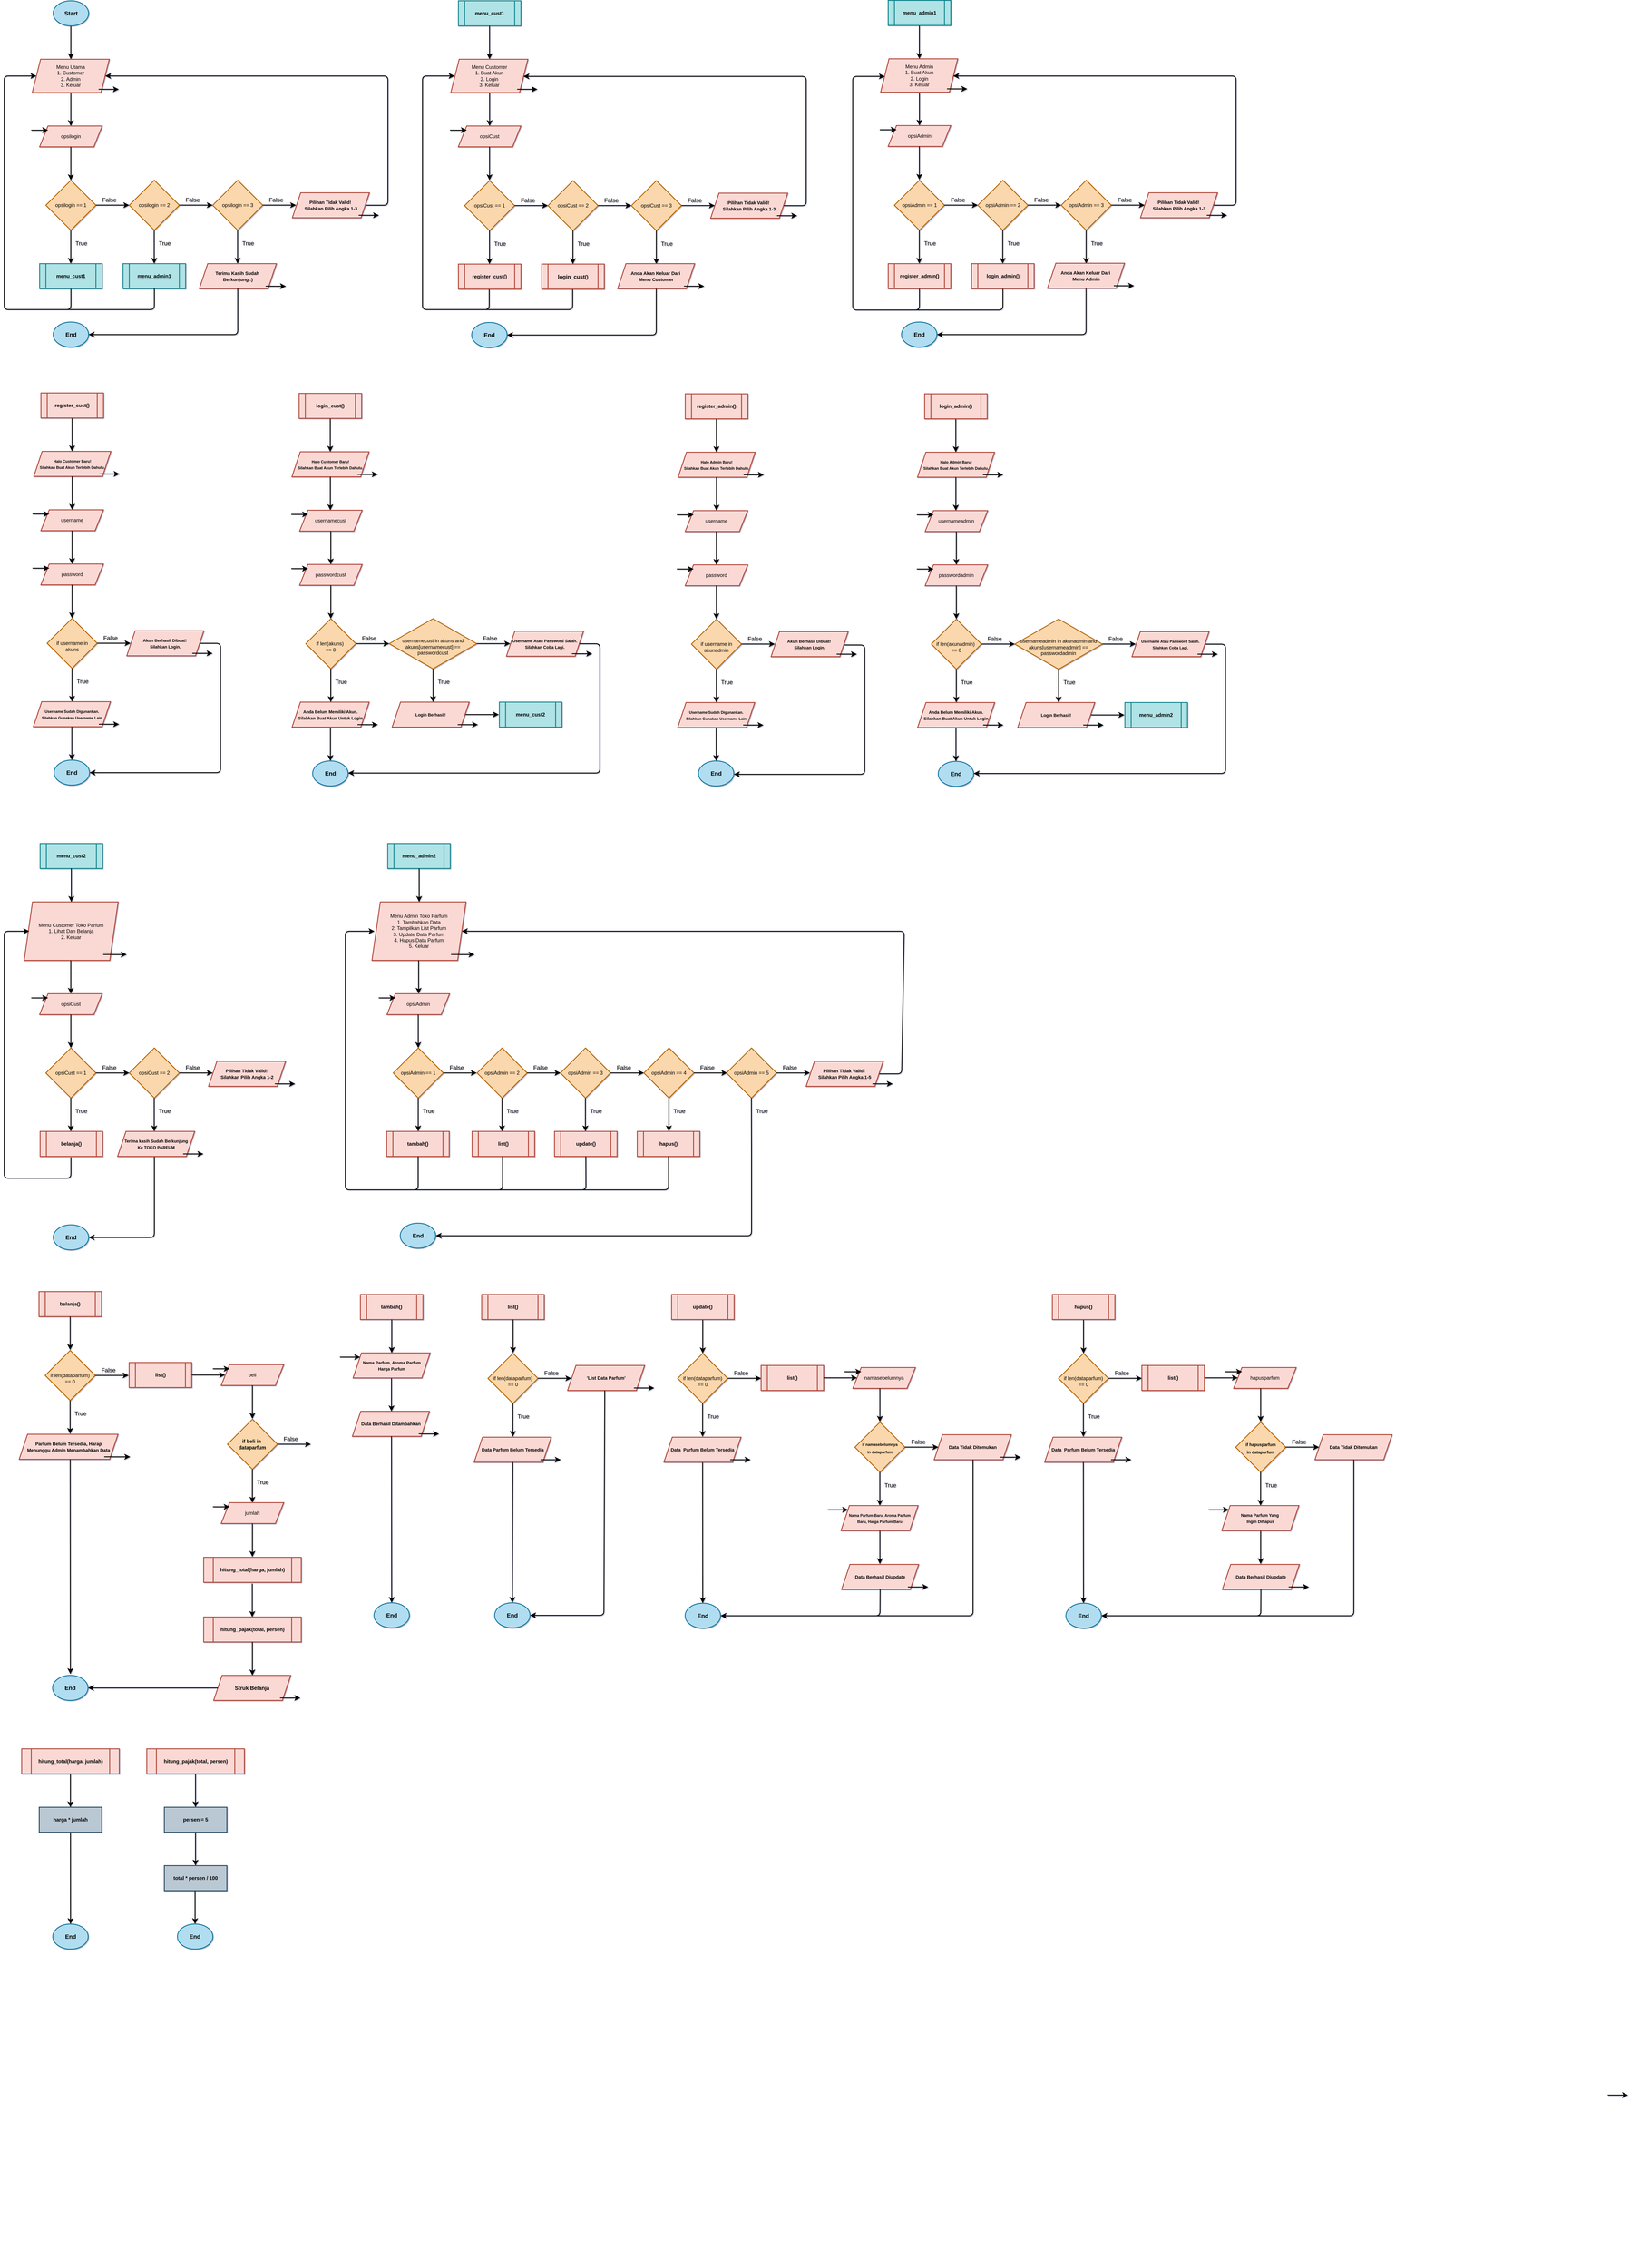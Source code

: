 <mxfile version="28.2.8" pages="2">
  <diagram id="9Nn0WrSUOLPuMumxTOuV" name="Flowchart 1">
    <mxGraphModel grid="1" page="1" gridSize="10" guides="1" tooltips="1" connect="1" arrows="1" fold="1" pageScale="1" pageWidth="827" pageHeight="1169" math="0" shadow="1">
      <root>
        <mxCell id="0" />
        <mxCell id="1" parent="0" />
        <mxCell id="wDF_IZcRxwfB_PhXlqrG-73" value="" style="group" connectable="0" vertex="1" parent="1">
          <mxGeometry x="22" y="20" width="920" height="830" as="geometry" />
        </mxCell>
        <mxCell id="HYFe_RTmZJkdvWJ7YqMl-1" style="edgeStyle=none;curved=0;rounded=1;orthogonalLoop=1;jettySize=auto;html=1;fontSize=12;startSize=8;endSize=8;strokeWidth=2;entryX=0;entryY=0.5;entryDx=0;entryDy=0;" edge="1" parent="wDF_IZcRxwfB_PhXlqrG-73" target="m8XPiFPxUvoxhmVXewsl-2">
          <mxGeometry relative="1" as="geometry">
            <mxPoint x="160" y="690" as="sourcePoint" />
            <mxPoint x="70" y="180" as="targetPoint" />
            <Array as="points">
              <mxPoint x="160" y="740" />
              <mxPoint y="740" />
              <mxPoint y="180" />
            </Array>
          </mxGeometry>
        </mxCell>
        <mxCell id="xIvf6uA4HC70ZLeswHzI-5" style="edgeStyle=none;curved=0;rounded=1;orthogonalLoop=1;jettySize=auto;html=1;entryX=1;entryY=0.5;entryDx=0;entryDy=0;fontSize=12;startSize=8;endSize=8;strokeWidth=2;exitX=1;exitY=0.5;exitDx=0;exitDy=0;" edge="1" parent="wDF_IZcRxwfB_PhXlqrG-73" source="xIvf6uA4HC70ZLeswHzI-3" target="m8XPiFPxUvoxhmVXewsl-2">
          <mxGeometry relative="1" as="geometry">
            <mxPoint x="890" y="490" as="sourcePoint" />
            <mxPoint x="770" y="410" as="targetPoint" />
            <Array as="points">
              <mxPoint x="920" y="490" />
              <mxPoint x="920" y="180" />
              <mxPoint x="783" y="180" />
            </Array>
          </mxGeometry>
        </mxCell>
        <mxCell id="XDr4F_UREqi8LG32FMcs-4" style="edgeStyle=none;curved=0;rounded=1;orthogonalLoop=1;jettySize=auto;html=1;entryX=0.5;entryY=0;entryDx=0;entryDy=0;fontSize=12;startSize=8;endSize=8;strokeWidth=2;" edge="1" parent="wDF_IZcRxwfB_PhXlqrG-73">
          <mxGeometry relative="1" as="geometry">
            <mxPoint x="159.77" y="60" as="sourcePoint" />
            <mxPoint x="159.77" y="140" as="targetPoint" />
          </mxGeometry>
        </mxCell>
        <mxCell id="m8XPiFPxUvoxhmVXewsl-1" value="" style="group;strokeWidth=2;" connectable="0" vertex="1" parent="wDF_IZcRxwfB_PhXlqrG-73">
          <mxGeometry x="67.33" y="140" width="207.67" height="80" as="geometry" />
        </mxCell>
        <mxCell id="m8XPiFPxUvoxhmVXewsl-2" value="Menu Utama&lt;div&gt;&lt;div&gt;1. Customer&lt;/div&gt;&lt;div&gt;2. Admin&lt;/div&gt;&lt;/div&gt;&lt;div&gt;3. Keluar&lt;/div&gt;" style="shape=parallelogram;perimeter=parallelogramPerimeter;whiteSpace=wrap;html=1;fixedSize=1;fillColor=#fad9d5;strokeColor=#ae4132;strokeWidth=2;" vertex="1" parent="m8XPiFPxUvoxhmVXewsl-1">
          <mxGeometry width="184.761" height="80" as="geometry" />
        </mxCell>
        <mxCell id="m8XPiFPxUvoxhmVXewsl-3" style="edgeStyle=none;curved=1;rounded=0;orthogonalLoop=1;jettySize=auto;html=1;fontSize=12;startSize=8;endSize=8;strokeWidth=2;" edge="1" parent="m8XPiFPxUvoxhmVXewsl-1">
          <mxGeometry relative="1" as="geometry">
            <mxPoint x="159.069" y="72" as="sourcePoint" />
            <mxPoint x="207.67" y="72" as="targetPoint" />
          </mxGeometry>
        </mxCell>
        <mxCell id="m8XPiFPxUvoxhmVXewsl-4" style="edgeStyle=none;curved=0;rounded=1;orthogonalLoop=1;jettySize=auto;html=1;entryX=0.5;entryY=0;entryDx=0;entryDy=0;fontSize=12;startSize=8;endSize=8;strokeWidth=2;" edge="1" parent="wDF_IZcRxwfB_PhXlqrG-73">
          <mxGeometry relative="1" as="geometry">
            <mxPoint x="159.8" y="220" as="sourcePoint" />
            <mxPoint x="159.8" y="300" as="targetPoint" />
          </mxGeometry>
        </mxCell>
        <mxCell id="CoBmHhDC861G2sbsF9jr-1" value="" style="group;strokeWidth=2;" connectable="0" vertex="1" parent="wDF_IZcRxwfB_PhXlqrG-73">
          <mxGeometry x="65" y="300" width="170" height="80" as="geometry" />
        </mxCell>
        <mxCell id="CoBmHhDC861G2sbsF9jr-2" value="opsilogin" style="shape=parallelogram;perimeter=parallelogramPerimeter;whiteSpace=wrap;html=1;fixedSize=1;fillColor=#fad9d5;strokeColor=#ae4132;strokeWidth=2;" vertex="1" parent="CoBmHhDC861G2sbsF9jr-1">
          <mxGeometry x="20" width="150" height="50" as="geometry" />
        </mxCell>
        <mxCell id="CoBmHhDC861G2sbsF9jr-3" style="edgeStyle=none;curved=1;rounded=0;orthogonalLoop=1;jettySize=auto;html=1;fontSize=12;startSize=8;endSize=8;strokeWidth=2;" edge="1" parent="CoBmHhDC861G2sbsF9jr-1">
          <mxGeometry relative="1" as="geometry">
            <mxPoint y="10" as="sourcePoint" />
            <mxPoint x="40.33" y="10" as="targetPoint" />
          </mxGeometry>
        </mxCell>
        <mxCell id="CoBmHhDC861G2sbsF9jr-4" style="edgeStyle=none;curved=0;rounded=1;orthogonalLoop=1;jettySize=auto;html=1;entryX=0.5;entryY=0;entryDx=0;entryDy=0;fontSize=12;startSize=8;endSize=8;strokeWidth=2;" edge="1" parent="CoBmHhDC861G2sbsF9jr-1">
          <mxGeometry relative="1" as="geometry">
            <mxPoint x="94.77" y="50" as="sourcePoint" />
            <mxPoint x="94.77" y="130" as="targetPoint" />
          </mxGeometry>
        </mxCell>
        <mxCell id="R0J3DsVCUyFDPIW_OKDy-1" value="" style="group" connectable="0" vertex="1" parent="wDF_IZcRxwfB_PhXlqrG-73">
          <mxGeometry x="100" y="430" width="200" height="200" as="geometry" />
        </mxCell>
        <mxCell id="R0J3DsVCUyFDPIW_OKDy-2" value="opsilogin == 1" style="rhombus;whiteSpace=wrap;html=1;fillColor=#fad7ac;strokeColor=#b46504;strokeWidth=2;" vertex="1" parent="R0J3DsVCUyFDPIW_OKDy-1">
          <mxGeometry width="120" height="120" as="geometry" />
        </mxCell>
        <mxCell id="R0J3DsVCUyFDPIW_OKDy-3" style="edgeStyle=none;curved=0;rounded=1;orthogonalLoop=1;jettySize=auto;html=1;entryX=0.5;entryY=0;entryDx=0;entryDy=0;fontSize=12;startSize=8;endSize=8;strokeWidth=2;" edge="1" parent="R0J3DsVCUyFDPIW_OKDy-1">
          <mxGeometry relative="1" as="geometry">
            <mxPoint x="59.66" y="120" as="sourcePoint" />
            <mxPoint x="59.66" y="200" as="targetPoint" />
          </mxGeometry>
        </mxCell>
        <mxCell id="R0J3DsVCUyFDPIW_OKDy-4" style="edgeStyle=none;curved=0;rounded=1;orthogonalLoop=1;jettySize=auto;html=1;fontSize=12;startSize=8;endSize=8;strokeWidth=2;" edge="1" parent="R0J3DsVCUyFDPIW_OKDy-1">
          <mxGeometry relative="1" as="geometry">
            <mxPoint x="120" y="59.81" as="sourcePoint" />
            <mxPoint x="200" y="59.81" as="targetPoint" />
          </mxGeometry>
        </mxCell>
        <mxCell id="R0J3DsVCUyFDPIW_OKDy-5" value="&lt;font style=&quot;font-size: 14px;&quot;&gt;False&lt;/font&gt;" style="text;html=1;whiteSpace=wrap;strokeColor=none;fillColor=none;align=center;verticalAlign=middle;rounded=0;fontSize=16;" vertex="1" parent="R0J3DsVCUyFDPIW_OKDy-1">
          <mxGeometry x="127" y="36" width="50" height="20" as="geometry" />
        </mxCell>
        <mxCell id="R0J3DsVCUyFDPIW_OKDy-6" value="&lt;font style=&quot;font-size: 14px;&quot;&gt;True&lt;/font&gt;" style="text;html=1;whiteSpace=wrap;strokeColor=none;fillColor=none;align=center;verticalAlign=middle;rounded=0;fontSize=16;" vertex="1" parent="R0J3DsVCUyFDPIW_OKDy-1">
          <mxGeometry x="60" y="140" width="50" height="20" as="geometry" />
        </mxCell>
        <mxCell id="iTTGMqyV9lBSBF1qLObR-1" value="&lt;b&gt;menu_admin1&lt;/b&gt;" style="shape=process;whiteSpace=wrap;html=1;backgroundOutline=1;fillColor=light-dark(#B0E3E6,#440044);strokeColor=light-dark(#0E8088,#FF33FF);strokeWidth=2;" vertex="1" parent="wDF_IZcRxwfB_PhXlqrG-73">
          <mxGeometry x="285" y="630" width="150" height="60" as="geometry" />
        </mxCell>
        <mxCell id="iTTGMqyV9lBSBF1qLObR-2" value="" style="group" connectable="0" vertex="1" parent="wDF_IZcRxwfB_PhXlqrG-73">
          <mxGeometry x="300" y="430" width="200" height="200" as="geometry" />
        </mxCell>
        <mxCell id="iTTGMqyV9lBSBF1qLObR-3" value="opsilogin == 2" style="rhombus;whiteSpace=wrap;html=1;fillColor=#fad7ac;strokeColor=#b46504;strokeWidth=2;" vertex="1" parent="iTTGMqyV9lBSBF1qLObR-2">
          <mxGeometry width="120" height="120" as="geometry" />
        </mxCell>
        <mxCell id="iTTGMqyV9lBSBF1qLObR-4" style="edgeStyle=none;curved=0;rounded=1;orthogonalLoop=1;jettySize=auto;html=1;entryX=0.5;entryY=0;entryDx=0;entryDy=0;fontSize=12;startSize=8;endSize=8;strokeWidth=2;" edge="1" parent="iTTGMqyV9lBSBF1qLObR-2">
          <mxGeometry relative="1" as="geometry">
            <mxPoint x="59.66" y="120" as="sourcePoint" />
            <mxPoint x="59.66" y="200" as="targetPoint" />
          </mxGeometry>
        </mxCell>
        <mxCell id="iTTGMqyV9lBSBF1qLObR-5" style="edgeStyle=none;curved=0;rounded=1;orthogonalLoop=1;jettySize=auto;html=1;fontSize=12;startSize=8;endSize=8;strokeWidth=2;" edge="1" parent="iTTGMqyV9lBSBF1qLObR-2">
          <mxGeometry relative="1" as="geometry">
            <mxPoint x="120" y="59.81" as="sourcePoint" />
            <mxPoint x="200" y="59.81" as="targetPoint" />
          </mxGeometry>
        </mxCell>
        <mxCell id="iTTGMqyV9lBSBF1qLObR-6" value="&lt;font style=&quot;font-size: 14px;&quot;&gt;False&lt;/font&gt;" style="text;html=1;whiteSpace=wrap;strokeColor=none;fillColor=none;align=center;verticalAlign=middle;rounded=0;fontSize=16;" vertex="1" parent="iTTGMqyV9lBSBF1qLObR-2">
          <mxGeometry x="127" y="36" width="50" height="20" as="geometry" />
        </mxCell>
        <mxCell id="iTTGMqyV9lBSBF1qLObR-7" value="&lt;font style=&quot;font-size: 14px;&quot;&gt;True&lt;/font&gt;" style="text;html=1;whiteSpace=wrap;strokeColor=none;fillColor=none;align=center;verticalAlign=middle;rounded=0;fontSize=16;" vertex="1" parent="iTTGMqyV9lBSBF1qLObR-2">
          <mxGeometry x="60" y="140" width="50" height="20" as="geometry" />
        </mxCell>
        <mxCell id="awXfUn6y_Soapl-KoV9j-1" value="&lt;b&gt;menu_cust1&lt;/b&gt;" style="shape=process;whiteSpace=wrap;html=1;backgroundOutline=1;fillColor=light-dark(#B0E3E6,#440044);strokeColor=light-dark(#0E8088,#FF33FF);strokeWidth=2;" vertex="1" parent="wDF_IZcRxwfB_PhXlqrG-73">
          <mxGeometry x="85" y="630" width="150" height="60" as="geometry" />
        </mxCell>
        <mxCell id="awXfUn6y_Soapl-KoV9j-2" value="" style="group" connectable="0" vertex="1" parent="wDF_IZcRxwfB_PhXlqrG-73">
          <mxGeometry x="500" y="430" width="200" height="200" as="geometry" />
        </mxCell>
        <mxCell id="awXfUn6y_Soapl-KoV9j-3" value="opsilogin == 3" style="rhombus;whiteSpace=wrap;html=1;fillColor=#fad7ac;strokeColor=#b46504;strokeWidth=2;" vertex="1" parent="awXfUn6y_Soapl-KoV9j-2">
          <mxGeometry width="120" height="120" as="geometry" />
        </mxCell>
        <mxCell id="awXfUn6y_Soapl-KoV9j-4" style="edgeStyle=none;curved=0;rounded=1;orthogonalLoop=1;jettySize=auto;html=1;entryX=0.5;entryY=0;entryDx=0;entryDy=0;fontSize=12;startSize=8;endSize=8;strokeWidth=2;" edge="1" parent="awXfUn6y_Soapl-KoV9j-2">
          <mxGeometry relative="1" as="geometry">
            <mxPoint x="59.66" y="120" as="sourcePoint" />
            <mxPoint x="59.66" y="200" as="targetPoint" />
          </mxGeometry>
        </mxCell>
        <mxCell id="awXfUn6y_Soapl-KoV9j-5" style="edgeStyle=none;curved=0;rounded=1;orthogonalLoop=1;jettySize=auto;html=1;fontSize=12;startSize=8;endSize=8;strokeWidth=2;" edge="1" parent="awXfUn6y_Soapl-KoV9j-2">
          <mxGeometry relative="1" as="geometry">
            <mxPoint x="120" y="59.81" as="sourcePoint" />
            <mxPoint x="200" y="59.81" as="targetPoint" />
          </mxGeometry>
        </mxCell>
        <mxCell id="awXfUn6y_Soapl-KoV9j-6" value="&lt;font style=&quot;font-size: 14px;&quot;&gt;False&lt;/font&gt;" style="text;html=1;whiteSpace=wrap;strokeColor=none;fillColor=none;align=center;verticalAlign=middle;rounded=0;fontSize=16;" vertex="1" parent="awXfUn6y_Soapl-KoV9j-2">
          <mxGeometry x="127" y="36" width="50" height="20" as="geometry" />
        </mxCell>
        <mxCell id="awXfUn6y_Soapl-KoV9j-7" value="&lt;font style=&quot;font-size: 14px;&quot;&gt;True&lt;/font&gt;" style="text;html=1;whiteSpace=wrap;strokeColor=none;fillColor=none;align=center;verticalAlign=middle;rounded=0;fontSize=16;" vertex="1" parent="awXfUn6y_Soapl-KoV9j-2">
          <mxGeometry x="60" y="140" width="50" height="20" as="geometry" />
        </mxCell>
        <mxCell id="awXfUn6y_Soapl-KoV9j-8" value="" style="group;strokeWidth=2;" connectable="0" vertex="1" parent="wDF_IZcRxwfB_PhXlqrG-73">
          <mxGeometry x="468" y="630" width="207.67" height="60" as="geometry" />
        </mxCell>
        <mxCell id="awXfUn6y_Soapl-KoV9j-9" value="&lt;b&gt;&lt;font style=&quot;font-size: 11px;&quot;&gt;Terima Kasih Sudah&amp;nbsp;&lt;/font&gt;&lt;/b&gt;&lt;div&gt;&lt;b&gt;&lt;font style=&quot;font-size: 11px;&quot;&gt;Berkunjung :)&lt;/font&gt;&lt;/b&gt;&lt;/div&gt;" style="shape=parallelogram;perimeter=parallelogramPerimeter;whiteSpace=wrap;html=1;fixedSize=1;fillColor=#fad9d5;strokeColor=#ae4132;strokeWidth=2;" vertex="1" parent="awXfUn6y_Soapl-KoV9j-8">
          <mxGeometry width="184.761" height="60" as="geometry" />
        </mxCell>
        <mxCell id="awXfUn6y_Soapl-KoV9j-10" style="edgeStyle=none;curved=1;rounded=0;orthogonalLoop=1;jettySize=auto;html=1;fontSize=12;startSize=8;endSize=8;strokeWidth=2;" edge="1" parent="awXfUn6y_Soapl-KoV9j-8">
          <mxGeometry relative="1" as="geometry">
            <mxPoint x="159.069" y="54" as="sourcePoint" />
            <mxPoint x="207.67" y="54" as="targetPoint" />
          </mxGeometry>
        </mxCell>
        <mxCell id="xIvf6uA4HC70ZLeswHzI-1" value="&lt;font style=&quot;font-size: 14px; color: light-dark(rgb(0, 0, 0), rgb(230, 208, 222));&quot;&gt;&lt;b&gt;End&lt;/b&gt;&lt;/font&gt;" style="ellipse;whiteSpace=wrap;html=1;fillColor=light-dark(#B1DDF0,#99004D);strokeColor=light-dark(#10739E,#FF66B3);strokeWidth=2;" vertex="1" parent="wDF_IZcRxwfB_PhXlqrG-73">
          <mxGeometry x="117.5" y="770" width="85" height="60" as="geometry" />
        </mxCell>
        <mxCell id="xIvf6uA4HC70ZLeswHzI-2" value="" style="group;strokeWidth=2;" connectable="0" vertex="1" parent="wDF_IZcRxwfB_PhXlqrG-73">
          <mxGeometry x="691" y="460" width="207.67" height="60" as="geometry" />
        </mxCell>
        <mxCell id="xIvf6uA4HC70ZLeswHzI-3" value="&lt;span style=&quot;font-size: 11px;&quot;&gt;&lt;b&gt;Pilihan Tidak Valid!&amp;nbsp;&lt;/b&gt;&lt;/span&gt;&lt;div&gt;&lt;span style=&quot;font-size: 11px;&quot;&gt;&lt;b&gt;Silahkan&amp;nbsp;&lt;/b&gt;&lt;/span&gt;&lt;b style=&quot;font-size: 11px; background-color: transparent; color: light-dark(rgb(0, 0, 0), rgb(255, 255, 255));&quot;&gt;Pilih Angka 1-3&lt;/b&gt;&lt;/div&gt;" style="shape=parallelogram;perimeter=parallelogramPerimeter;whiteSpace=wrap;html=1;fixedSize=1;fillColor=#fad9d5;strokeColor=#ae4132;strokeWidth=2;" vertex="1" parent="xIvf6uA4HC70ZLeswHzI-2">
          <mxGeometry width="184.761" height="60" as="geometry" />
        </mxCell>
        <mxCell id="xIvf6uA4HC70ZLeswHzI-4" style="edgeStyle=none;curved=1;rounded=0;orthogonalLoop=1;jettySize=auto;html=1;fontSize=12;startSize=8;endSize=8;strokeWidth=2;" edge="1" parent="xIvf6uA4HC70ZLeswHzI-2">
          <mxGeometry relative="1" as="geometry">
            <mxPoint x="159.069" y="54" as="sourcePoint" />
            <mxPoint x="207.67" y="54" as="targetPoint" />
          </mxGeometry>
        </mxCell>
        <mxCell id="xIvf6uA4HC70ZLeswHzI-6" style="edgeStyle=none;curved=0;rounded=1;orthogonalLoop=1;jettySize=auto;html=1;entryX=1;entryY=0.5;entryDx=0;entryDy=0;fontSize=12;startSize=8;endSize=8;strokeWidth=2;" edge="1" parent="wDF_IZcRxwfB_PhXlqrG-73" target="xIvf6uA4HC70ZLeswHzI-1">
          <mxGeometry relative="1" as="geometry">
            <mxPoint x="560" y="690" as="sourcePoint" />
            <mxPoint x="560" y="770" as="targetPoint" />
            <Array as="points">
              <mxPoint x="560" y="800" />
            </Array>
          </mxGeometry>
        </mxCell>
        <mxCell id="HYFe_RTmZJkdvWJ7YqMl-2" value="" style="endArrow=none;html=1;rounded=1;fontSize=12;startSize=8;endSize=8;curved=0;strokeWidth=2;entryX=0.5;entryY=1;entryDx=0;entryDy=0;" edge="1" parent="wDF_IZcRxwfB_PhXlqrG-73" target="iTTGMqyV9lBSBF1qLObR-1">
          <mxGeometry width="50" height="50" relative="1" as="geometry">
            <mxPoint x="150" y="740" as="sourcePoint" />
            <mxPoint x="340" y="720" as="targetPoint" />
            <Array as="points">
              <mxPoint x="360" y="740" />
            </Array>
          </mxGeometry>
        </mxCell>
        <mxCell id="h0qQMw4bgrwR5lVJcWpy-1" value="&lt;font style=&quot;font-size: 14px; color: light-dark(rgb(0, 0, 0), rgb(230, 208, 222));&quot;&gt;&lt;b&gt;Start&lt;/b&gt;&lt;/font&gt;" style="ellipse;whiteSpace=wrap;html=1;fillColor=light-dark(#B1DDF0,#99004D);strokeColor=light-dark(#10739E,#FF66B3);strokeWidth=2;" vertex="1" parent="wDF_IZcRxwfB_PhXlqrG-73">
          <mxGeometry x="117.5" width="85" height="60" as="geometry" />
        </mxCell>
        <mxCell id="wDF_IZcRxwfB_PhXlqrG-74" value="" style="group" connectable="0" vertex="1" parent="1">
          <mxGeometry x="1025" y="20" width="920" height="831" as="geometry" />
        </mxCell>
        <mxCell id="HYFe_RTmZJkdvWJ7YqMl-17" style="edgeStyle=none;curved=0;rounded=1;orthogonalLoop=1;jettySize=auto;html=1;fontSize=12;startSize=8;endSize=8;strokeWidth=2;entryX=0;entryY=0.5;entryDx=0;entryDy=0;" edge="1" parent="wDF_IZcRxwfB_PhXlqrG-74">
          <mxGeometry relative="1" as="geometry">
            <mxPoint x="160" y="690" as="sourcePoint" />
            <mxPoint x="77" y="180" as="targetPoint" />
            <Array as="points">
              <mxPoint x="160" y="740" />
              <mxPoint y="740" />
              <mxPoint y="180" />
            </Array>
          </mxGeometry>
        </mxCell>
        <mxCell id="HYFe_RTmZJkdvWJ7YqMl-18" value="" style="endArrow=none;html=1;rounded=1;fontSize=12;startSize=8;endSize=8;curved=0;strokeWidth=2;entryX=0.5;entryY=1;entryDx=0;entryDy=0;" edge="1" parent="wDF_IZcRxwfB_PhXlqrG-74">
          <mxGeometry width="50" height="50" relative="1" as="geometry">
            <mxPoint x="150" y="740" as="sourcePoint" />
            <mxPoint x="360" y="690" as="targetPoint" />
            <Array as="points">
              <mxPoint x="360" y="740" />
            </Array>
          </mxGeometry>
        </mxCell>
        <mxCell id="NKRH7FOHJM7cCSrEWSZY-7" style="edgeStyle=none;curved=0;rounded=1;orthogonalLoop=1;jettySize=auto;html=1;entryX=0.5;entryY=0;entryDx=0;entryDy=0;fontSize=12;startSize=8;endSize=8;strokeWidth=2;" edge="1" parent="wDF_IZcRxwfB_PhXlqrG-74">
          <mxGeometry relative="1" as="geometry">
            <mxPoint x="160.96" y="220" as="sourcePoint" />
            <mxPoint x="160.96" y="300" as="targetPoint" />
          </mxGeometry>
        </mxCell>
        <mxCell id="NKRH7FOHJM7cCSrEWSZY-2" value="&lt;b&gt;menu_cust1&lt;/b&gt;" style="shape=process;whiteSpace=wrap;html=1;backgroundOutline=1;fillColor=light-dark(#B0E3E6,#440044);strokeColor=light-dark(#0E8088,#FF33FF);strokeWidth=2;" vertex="1" parent="wDF_IZcRxwfB_PhXlqrG-74">
          <mxGeometry x="86.16" width="150" height="60" as="geometry" />
        </mxCell>
        <mxCell id="NKRH7FOHJM7cCSrEWSZY-3" style="edgeStyle=none;curved=0;rounded=1;orthogonalLoop=1;jettySize=auto;html=1;entryX=0.5;entryY=0;entryDx=0;entryDy=0;fontSize=12;startSize=8;endSize=8;strokeWidth=2;" edge="1" parent="wDF_IZcRxwfB_PhXlqrG-74">
          <mxGeometry relative="1" as="geometry">
            <mxPoint x="160.8" y="60" as="sourcePoint" />
            <mxPoint x="160.8" y="140" as="targetPoint" />
          </mxGeometry>
        </mxCell>
        <mxCell id="NKRH7FOHJM7cCSrEWSZY-4" value="" style="group;strokeWidth=2;" connectable="0" vertex="1" parent="wDF_IZcRxwfB_PhXlqrG-74">
          <mxGeometry x="68" y="140" width="207.67" height="80" as="geometry" />
        </mxCell>
        <mxCell id="NKRH7FOHJM7cCSrEWSZY-5" value="Menu Customer&lt;div&gt;&lt;div&gt;1. Buat Akun&lt;/div&gt;&lt;div&gt;2. Login&lt;span style=&quot;color: rgba(0, 0, 0, 0); font-family: monospace; font-size: 0px; text-align: start; text-wrap-mode: nowrap; background-color: transparent;&quot;&gt;%3CmxGraphModel%3E%3Croot%3E%3CmxCell%20id%3D%220%22%2F%3E%3CmxCell%20id%3D%221%22%20parent%3D%220%22%2F%3E%3CmxCell%20id%3D%222%22%20value%3D%22%22%20style%3D%22group%3BstrokeWidth%3D2%3B%22%20connectable%3D%220%22%20vertex%3D%221%22%20parent%3D%221%22%3E%3CmxGeometry%20x%3D%2225%22%20y%3D%22490%22%20width%3D%22170%22%20height%3D%2280%22%20as%3D%22geometry%22%2F%3E%3C%2FmxCell%3E%3CmxCell%20id%3D%223%22%20value%3D%22opsilogin%22%20style%3D%22shape%3Dparallelogram%3Bperimeter%3DparallelogramPerimeter%3BwhiteSpace%3Dwrap%3Bhtml%3D1%3BfixedSize%3D1%3BfillColor%3D%23fad9d5%3BstrokeColor%3D%23ae4132%3BstrokeWidth%3D2%3B%22%20vertex%3D%221%22%20parent%3D%222%22%3E%3CmxGeometry%20x%3D%2220%22%20width%3D%22150%22%20height%3D%2250%22%20as%3D%22geometry%22%2F%3E%3C%2FmxCell%3E%3CmxCell%20id%3D%224%22%20style%3D%22edgeStyle%3Dnone%3Bcurved%3D1%3Brounded%3D0%3BorthogonalLoop%3D1%3BjettySize%3Dauto%3Bhtml%3D1%3BfontSize%3D12%3BstartSize%3D8%3BendSize%3D8%3BstrokeWidth%3D2%3B%22%20edge%3D%221%22%20parent%3D%222%22%3E%3CmxGeometry%20relative%3D%221%22%20as%3D%22geometry%22%3E%3CmxPoint%20y%3D%2210%22%20as%3D%22sourcePoint%22%2F%3E%3CmxPoint%20x%3D%2240.33%22%20y%3D%2210%22%20as%3D%22targetPoint%22%2F%3E%3C%2FmxGeometry%3E%3C%2FmxCell%3E%3CmxCell%20id%3D%225%22%20style%3D%22edgeStyle%3Dnone%3Bcurved%3D0%3Brounded%3D1%3BorthogonalLoop%3D1%3BjettySize%3Dauto%3Bhtml%3D1%3BentryX%3D0.5%3BentryY%3D0%3BentryDx%3D0%3BentryDy%3D0%3BfontSize%3D12%3BstartSize%3D8%3BendSize%3D8%3BstrokeWidth%3D2%3B%22%20edge%3D%221%22%20parent%3D%222%22%3E%3CmxGeometry%20relative%3D%221%22%20as%3D%22geometry%22%3E%3CmxPoint%20x%3D%2294.77%22%20y%3D%2250%22%20as%3D%22sourcePoint%22%2F%3E%3CmxPoint%20x%3D%2294.77%22%20y%3D%22130%22%20as%3D%22targetPoint%22%2F%3E%3C%2FmxGeometry%3E%3C%2FmxCell%3E%3C%2Froot%3E%3C%2FmxGraphModel%3E&lt;/span&gt;&lt;/div&gt;&lt;/div&gt;&lt;div&gt;3. Keluar&lt;/div&gt;" style="shape=parallelogram;perimeter=parallelogramPerimeter;whiteSpace=wrap;html=1;fixedSize=1;fillColor=#fad9d5;strokeColor=#ae4132;strokeWidth=2;" vertex="1" parent="NKRH7FOHJM7cCSrEWSZY-4">
          <mxGeometry width="184.761" height="80" as="geometry" />
        </mxCell>
        <mxCell id="NKRH7FOHJM7cCSrEWSZY-6" style="edgeStyle=none;curved=1;rounded=0;orthogonalLoop=1;jettySize=auto;html=1;fontSize=12;startSize=8;endSize=8;strokeWidth=2;" edge="1" parent="NKRH7FOHJM7cCSrEWSZY-4">
          <mxGeometry relative="1" as="geometry">
            <mxPoint x="159.069" y="72" as="sourcePoint" />
            <mxPoint x="207.67" y="72" as="targetPoint" />
          </mxGeometry>
        </mxCell>
        <mxCell id="NKRH7FOHJM7cCSrEWSZY-8" value="" style="group;strokeWidth=2;" connectable="0" vertex="1" parent="wDF_IZcRxwfB_PhXlqrG-74">
          <mxGeometry x="66" y="300" width="170" height="80" as="geometry" />
        </mxCell>
        <mxCell id="NKRH7FOHJM7cCSrEWSZY-9" value="opsiCust" style="shape=parallelogram;perimeter=parallelogramPerimeter;whiteSpace=wrap;html=1;fixedSize=1;fillColor=#fad9d5;strokeColor=#ae4132;strokeWidth=2;" vertex="1" parent="NKRH7FOHJM7cCSrEWSZY-8">
          <mxGeometry x="20" width="150" height="50" as="geometry" />
        </mxCell>
        <mxCell id="NKRH7FOHJM7cCSrEWSZY-10" style="edgeStyle=none;curved=1;rounded=0;orthogonalLoop=1;jettySize=auto;html=1;fontSize=12;startSize=8;endSize=8;strokeWidth=2;" edge="1" parent="NKRH7FOHJM7cCSrEWSZY-8">
          <mxGeometry relative="1" as="geometry">
            <mxPoint y="10" as="sourcePoint" />
            <mxPoint x="40.33" y="10" as="targetPoint" />
          </mxGeometry>
        </mxCell>
        <mxCell id="NKRH7FOHJM7cCSrEWSZY-11" style="edgeStyle=none;curved=0;rounded=1;orthogonalLoop=1;jettySize=auto;html=1;entryX=0.5;entryY=0;entryDx=0;entryDy=0;fontSize=12;startSize=8;endSize=8;strokeWidth=2;" edge="1" parent="NKRH7FOHJM7cCSrEWSZY-8">
          <mxGeometry relative="1" as="geometry">
            <mxPoint x="94.77" y="50" as="sourcePoint" />
            <mxPoint x="94.77" y="130" as="targetPoint" />
          </mxGeometry>
        </mxCell>
        <mxCell id="NKRH7FOHJM7cCSrEWSZY-18" value="" style="group" connectable="0" vertex="1" parent="wDF_IZcRxwfB_PhXlqrG-74">
          <mxGeometry x="101" y="431" width="200" height="200" as="geometry" />
        </mxCell>
        <mxCell id="NKRH7FOHJM7cCSrEWSZY-19" value="opsiCust == 1" style="rhombus;whiteSpace=wrap;html=1;fillColor=#fad7ac;strokeColor=#b46504;strokeWidth=2;" vertex="1" parent="NKRH7FOHJM7cCSrEWSZY-18">
          <mxGeometry width="120" height="120" as="geometry" />
        </mxCell>
        <mxCell id="NKRH7FOHJM7cCSrEWSZY-20" style="edgeStyle=none;curved=0;rounded=1;orthogonalLoop=1;jettySize=auto;html=1;entryX=0.5;entryY=0;entryDx=0;entryDy=0;fontSize=12;startSize=8;endSize=8;strokeWidth=2;" edge="1" parent="NKRH7FOHJM7cCSrEWSZY-18">
          <mxGeometry relative="1" as="geometry">
            <mxPoint x="59.66" y="120" as="sourcePoint" />
            <mxPoint x="59.66" y="200" as="targetPoint" />
          </mxGeometry>
        </mxCell>
        <mxCell id="NKRH7FOHJM7cCSrEWSZY-21" style="edgeStyle=none;curved=0;rounded=1;orthogonalLoop=1;jettySize=auto;html=1;fontSize=12;startSize=8;endSize=8;strokeWidth=2;" edge="1" parent="NKRH7FOHJM7cCSrEWSZY-18">
          <mxGeometry relative="1" as="geometry">
            <mxPoint x="120" y="59.81" as="sourcePoint" />
            <mxPoint x="200" y="59.81" as="targetPoint" />
          </mxGeometry>
        </mxCell>
        <mxCell id="NKRH7FOHJM7cCSrEWSZY-22" value="&lt;font style=&quot;font-size: 14px;&quot;&gt;False&lt;/font&gt;" style="text;html=1;whiteSpace=wrap;strokeColor=none;fillColor=none;align=center;verticalAlign=middle;rounded=0;fontSize=16;" vertex="1" parent="NKRH7FOHJM7cCSrEWSZY-18">
          <mxGeometry x="127" y="36" width="50" height="20" as="geometry" />
        </mxCell>
        <mxCell id="NKRH7FOHJM7cCSrEWSZY-23" value="&lt;font style=&quot;font-size: 14px;&quot;&gt;True&lt;/font&gt;" style="text;html=1;whiteSpace=wrap;strokeColor=none;fillColor=none;align=center;verticalAlign=middle;rounded=0;fontSize=16;" vertex="1" parent="NKRH7FOHJM7cCSrEWSZY-18">
          <mxGeometry x="60" y="140" width="50" height="20" as="geometry" />
        </mxCell>
        <mxCell id="C8ovk9jXi5JF6HuMdqze-1" value="&lt;b&gt;register_cust()&lt;/b&gt;" style="shape=process;whiteSpace=wrap;html=1;backgroundOutline=1;fillColor=light-dark(#FAD9D5,#2C0058);strokeColor=light-dark(#AE4132,#9933FF);strokeWidth=2;" vertex="1" parent="wDF_IZcRxwfB_PhXlqrG-74">
          <mxGeometry x="86.16" y="631" width="150" height="60" as="geometry" />
        </mxCell>
        <mxCell id="C8ovk9jXi5JF6HuMdqze-2" value="" style="group" connectable="0" vertex="1" parent="wDF_IZcRxwfB_PhXlqrG-74">
          <mxGeometry x="301" y="431" width="200" height="200" as="geometry" />
        </mxCell>
        <mxCell id="C8ovk9jXi5JF6HuMdqze-3" value="opsiCust == 2" style="rhombus;whiteSpace=wrap;html=1;fillColor=#fad7ac;strokeColor=#b46504;strokeWidth=2;" vertex="1" parent="C8ovk9jXi5JF6HuMdqze-2">
          <mxGeometry width="120" height="120" as="geometry" />
        </mxCell>
        <mxCell id="C8ovk9jXi5JF6HuMdqze-4" style="edgeStyle=none;curved=0;rounded=1;orthogonalLoop=1;jettySize=auto;html=1;entryX=0.5;entryY=0;entryDx=0;entryDy=0;fontSize=12;startSize=8;endSize=8;strokeWidth=2;" edge="1" parent="C8ovk9jXi5JF6HuMdqze-2">
          <mxGeometry relative="1" as="geometry">
            <mxPoint x="59.66" y="120" as="sourcePoint" />
            <mxPoint x="59.66" y="200" as="targetPoint" />
          </mxGeometry>
        </mxCell>
        <mxCell id="C8ovk9jXi5JF6HuMdqze-5" style="edgeStyle=none;curved=0;rounded=1;orthogonalLoop=1;jettySize=auto;html=1;fontSize=12;startSize=8;endSize=8;strokeWidth=2;" edge="1" parent="C8ovk9jXi5JF6HuMdqze-2">
          <mxGeometry relative="1" as="geometry">
            <mxPoint x="120" y="59.81" as="sourcePoint" />
            <mxPoint x="200" y="59.81" as="targetPoint" />
          </mxGeometry>
        </mxCell>
        <mxCell id="C8ovk9jXi5JF6HuMdqze-6" value="&lt;font style=&quot;font-size: 14px;&quot;&gt;False&lt;/font&gt;" style="text;html=1;whiteSpace=wrap;strokeColor=none;fillColor=none;align=center;verticalAlign=middle;rounded=0;fontSize=16;" vertex="1" parent="C8ovk9jXi5JF6HuMdqze-2">
          <mxGeometry x="127" y="36" width="50" height="20" as="geometry" />
        </mxCell>
        <mxCell id="C8ovk9jXi5JF6HuMdqze-7" value="&lt;font style=&quot;font-size: 14px;&quot;&gt;True&lt;/font&gt;" style="text;html=1;whiteSpace=wrap;strokeColor=none;fillColor=none;align=center;verticalAlign=middle;rounded=0;fontSize=16;" vertex="1" parent="C8ovk9jXi5JF6HuMdqze-2">
          <mxGeometry x="60" y="140" width="50" height="20" as="geometry" />
        </mxCell>
        <mxCell id="5poJdzWeNS_1atPL-85--1" value="&lt;b&gt;&lt;font style=&quot;font-size: 13px;&quot;&gt;login_cust&lt;/font&gt;()&lt;/b&gt;" style="shape=process;whiteSpace=wrap;html=1;backgroundOutline=1;fillColor=light-dark(#FAD9D5,#2C0058);strokeColor=light-dark(#AE4132,#9933FF);strokeWidth=2;" vertex="1" parent="wDF_IZcRxwfB_PhXlqrG-74">
          <mxGeometry x="286" y="631" width="150" height="60" as="geometry" />
        </mxCell>
        <mxCell id="5poJdzWeNS_1atPL-85--2" value="" style="group" connectable="0" vertex="1" parent="wDF_IZcRxwfB_PhXlqrG-74">
          <mxGeometry x="501" y="431" width="200" height="200" as="geometry" />
        </mxCell>
        <mxCell id="5poJdzWeNS_1atPL-85--3" value="opsiCust == 3" style="rhombus;whiteSpace=wrap;html=1;fillColor=#fad7ac;strokeColor=#b46504;strokeWidth=2;" vertex="1" parent="5poJdzWeNS_1atPL-85--2">
          <mxGeometry width="120" height="120" as="geometry" />
        </mxCell>
        <mxCell id="5poJdzWeNS_1atPL-85--4" style="edgeStyle=none;curved=0;rounded=1;orthogonalLoop=1;jettySize=auto;html=1;entryX=0.5;entryY=0;entryDx=0;entryDy=0;fontSize=12;startSize=8;endSize=8;strokeWidth=2;" edge="1" parent="5poJdzWeNS_1atPL-85--2">
          <mxGeometry relative="1" as="geometry">
            <mxPoint x="59.66" y="120" as="sourcePoint" />
            <mxPoint x="59.66" y="200" as="targetPoint" />
          </mxGeometry>
        </mxCell>
        <mxCell id="5poJdzWeNS_1atPL-85--5" style="edgeStyle=none;curved=0;rounded=1;orthogonalLoop=1;jettySize=auto;html=1;fontSize=12;startSize=8;endSize=8;strokeWidth=2;" edge="1" parent="5poJdzWeNS_1atPL-85--2">
          <mxGeometry relative="1" as="geometry">
            <mxPoint x="120" y="59.81" as="sourcePoint" />
            <mxPoint x="200" y="59.81" as="targetPoint" />
          </mxGeometry>
        </mxCell>
        <mxCell id="5poJdzWeNS_1atPL-85--6" value="&lt;font style=&quot;font-size: 14px;&quot;&gt;False&lt;/font&gt;" style="text;html=1;whiteSpace=wrap;strokeColor=none;fillColor=none;align=center;verticalAlign=middle;rounded=0;fontSize=16;" vertex="1" parent="5poJdzWeNS_1atPL-85--2">
          <mxGeometry x="127" y="36" width="50" height="20" as="geometry" />
        </mxCell>
        <mxCell id="5poJdzWeNS_1atPL-85--7" value="&lt;font style=&quot;font-size: 14px;&quot;&gt;True&lt;/font&gt;" style="text;html=1;whiteSpace=wrap;strokeColor=none;fillColor=none;align=center;verticalAlign=middle;rounded=0;fontSize=16;" vertex="1" parent="5poJdzWeNS_1atPL-85--2">
          <mxGeometry x="60" y="140" width="50" height="20" as="geometry" />
        </mxCell>
        <mxCell id="5poJdzWeNS_1atPL-85--8" style="edgeStyle=none;curved=0;rounded=1;orthogonalLoop=1;jettySize=auto;html=1;entryX=1;entryY=0.5;entryDx=0;entryDy=0;fontSize=12;startSize=8;endSize=8;strokeWidth=2;exitX=1;exitY=0.5;exitDx=0;exitDy=0;" edge="1" parent="wDF_IZcRxwfB_PhXlqrG-74" source="5poJdzWeNS_1atPL-85--10">
          <mxGeometry relative="1" as="geometry">
            <mxPoint x="890" y="491" as="sourcePoint" />
            <mxPoint x="242" y="181" as="targetPoint" />
            <Array as="points">
              <mxPoint x="920" y="491" />
              <mxPoint x="920" y="181" />
              <mxPoint x="783" y="181" />
            </Array>
          </mxGeometry>
        </mxCell>
        <mxCell id="5poJdzWeNS_1atPL-85--9" value="" style="group;strokeWidth=2;" connectable="0" vertex="1" parent="wDF_IZcRxwfB_PhXlqrG-74">
          <mxGeometry x="691" y="461" width="207.67" height="60" as="geometry" />
        </mxCell>
        <mxCell id="5poJdzWeNS_1atPL-85--10" value="&lt;span style=&quot;font-size: 11px;&quot;&gt;&lt;b&gt;Pilihan Tidak Valid!&amp;nbsp;&lt;/b&gt;&lt;/span&gt;&lt;div&gt;&lt;span style=&quot;font-size: 11px;&quot;&gt;&lt;b&gt;Silahkan&amp;nbsp;&lt;/b&gt;&lt;/span&gt;&lt;b style=&quot;font-size: 11px; background-color: transparent; color: light-dark(rgb(0, 0, 0), rgb(255, 255, 255));&quot;&gt;Pilih Angka 1-3&lt;/b&gt;&lt;/div&gt;" style="shape=parallelogram;perimeter=parallelogramPerimeter;whiteSpace=wrap;html=1;fixedSize=1;fillColor=#fad9d5;strokeColor=#ae4132;strokeWidth=2;" vertex="1" parent="5poJdzWeNS_1atPL-85--9">
          <mxGeometry width="184.761" height="60" as="geometry" />
        </mxCell>
        <mxCell id="5poJdzWeNS_1atPL-85--11" style="edgeStyle=none;curved=1;rounded=0;orthogonalLoop=1;jettySize=auto;html=1;fontSize=12;startSize=8;endSize=8;strokeWidth=2;" edge="1" parent="5poJdzWeNS_1atPL-85--9">
          <mxGeometry relative="1" as="geometry">
            <mxPoint x="159.069" y="54" as="sourcePoint" />
            <mxPoint x="207.67" y="54" as="targetPoint" />
          </mxGeometry>
        </mxCell>
        <mxCell id="5poJdzWeNS_1atPL-85--12" value="" style="group;strokeWidth=2;" connectable="0" vertex="1" parent="wDF_IZcRxwfB_PhXlqrG-74">
          <mxGeometry x="468" y="630" width="207.67" height="60" as="geometry" />
        </mxCell>
        <mxCell id="5poJdzWeNS_1atPL-85--13" value="&lt;span style=&quot;font-size: 11px;&quot;&gt;&lt;b&gt;Anda Akan Keluar Dari&amp;nbsp;&lt;/b&gt;&lt;/span&gt;&lt;div&gt;&lt;span style=&quot;font-size: 11px;&quot;&gt;&lt;b&gt;Menu Customer&lt;/b&gt;&lt;/span&gt;&lt;/div&gt;" style="shape=parallelogram;perimeter=parallelogramPerimeter;whiteSpace=wrap;html=1;fixedSize=1;fillColor=#fad9d5;strokeColor=#ae4132;strokeWidth=2;" vertex="1" parent="5poJdzWeNS_1atPL-85--12">
          <mxGeometry width="184.761" height="60" as="geometry" />
        </mxCell>
        <mxCell id="5poJdzWeNS_1atPL-85--14" style="edgeStyle=none;curved=1;rounded=0;orthogonalLoop=1;jettySize=auto;html=1;fontSize=12;startSize=8;endSize=8;strokeWidth=2;" edge="1" parent="5poJdzWeNS_1atPL-85--12">
          <mxGeometry relative="1" as="geometry">
            <mxPoint x="159.069" y="54" as="sourcePoint" />
            <mxPoint x="207.67" y="54" as="targetPoint" />
          </mxGeometry>
        </mxCell>
        <mxCell id="5poJdzWeNS_1atPL-85--15" value="&lt;font style=&quot;font-size: 14px; color: light-dark(rgb(0, 0, 0), rgb(230, 208, 222));&quot;&gt;&lt;b&gt;End&lt;/b&gt;&lt;/font&gt;" style="ellipse;whiteSpace=wrap;html=1;fillColor=light-dark(#B1DDF0,#99004D);strokeColor=light-dark(#10739E,#FF66B3);strokeWidth=2;" vertex="1" parent="wDF_IZcRxwfB_PhXlqrG-74">
          <mxGeometry x="118" y="771" width="85" height="60" as="geometry" />
        </mxCell>
        <mxCell id="5poJdzWeNS_1atPL-85--16" style="edgeStyle=none;curved=0;rounded=1;orthogonalLoop=1;jettySize=auto;html=1;entryX=1;entryY=0.5;entryDx=0;entryDy=0;fontSize=12;startSize=8;endSize=8;strokeWidth=2;" edge="1" parent="wDF_IZcRxwfB_PhXlqrG-74" target="5poJdzWeNS_1atPL-85--15">
          <mxGeometry relative="1" as="geometry">
            <mxPoint x="560.5" y="691" as="sourcePoint" />
            <mxPoint x="560.5" y="771" as="targetPoint" />
            <Array as="points">
              <mxPoint x="560.5" y="801" />
            </Array>
          </mxGeometry>
        </mxCell>
        <mxCell id="wDF_IZcRxwfB_PhXlqrG-75" value="" style="group" connectable="0" vertex="1" parent="1">
          <mxGeometry x="2056.66" y="19" width="919" height="831" as="geometry" />
        </mxCell>
        <mxCell id="5poJdzWeNS_1atPL-85--17" style="edgeStyle=none;curved=0;rounded=1;orthogonalLoop=1;jettySize=auto;html=1;entryX=0.5;entryY=0;entryDx=0;entryDy=0;fontSize=12;startSize=8;endSize=8;strokeWidth=2;" edge="1" parent="wDF_IZcRxwfB_PhXlqrG-75">
          <mxGeometry relative="1" as="geometry">
            <mxPoint x="159.96" y="220" as="sourcePoint" />
            <mxPoint x="159.96" y="300" as="targetPoint" />
          </mxGeometry>
        </mxCell>
        <mxCell id="5poJdzWeNS_1atPL-85--18" value="&lt;b&gt;Menu Customer&lt;/b&gt;&lt;div&gt;&lt;b&gt;Pertama&lt;/b&gt;&lt;/div&gt;" style="shape=process;whiteSpace=wrap;html=1;backgroundOutline=1;fillColor=light-dark(#B0E3E6,#440044);strokeColor=light-dark(#0E8088,#FF33FF);strokeWidth=2;" vertex="1" parent="wDF_IZcRxwfB_PhXlqrG-75">
          <mxGeometry x="85.16" width="150" height="60" as="geometry" />
        </mxCell>
        <mxCell id="5poJdzWeNS_1atPL-85--19" style="edgeStyle=none;curved=0;rounded=1;orthogonalLoop=1;jettySize=auto;html=1;entryX=0.5;entryY=0;entryDx=0;entryDy=0;fontSize=12;startSize=8;endSize=8;strokeWidth=2;" edge="1" parent="wDF_IZcRxwfB_PhXlqrG-75">
          <mxGeometry relative="1" as="geometry">
            <mxPoint x="159.8" y="60" as="sourcePoint" />
            <mxPoint x="159.8" y="140" as="targetPoint" />
          </mxGeometry>
        </mxCell>
        <mxCell id="5poJdzWeNS_1atPL-85--20" value="" style="group;strokeWidth=2;" connectable="0" vertex="1" parent="wDF_IZcRxwfB_PhXlqrG-75">
          <mxGeometry x="67" y="140" width="207.67" height="80" as="geometry" />
        </mxCell>
        <mxCell id="5poJdzWeNS_1atPL-85--21" value="Menu Admin&lt;div&gt;&lt;div&gt;1. Buat Akun&lt;/div&gt;&lt;div&gt;2. Login&lt;span style=&quot;color: rgba(0, 0, 0, 0); font-family: monospace; font-size: 0px; text-align: start; text-wrap-mode: nowrap; background-color: transparent;&quot;&gt;%3CmxGraphModel%3E%3Croot%3E%3CmxCell%20id%3D%220%22%2F%3E%3CmxCell%20id%3D%221%22%20parent%3D%220%22%2F%3E%3CmxCell%20id%3D%222%22%20value%3D%22%22%20style%3D%22group%3BstrokeWidth%3D2%3B%22%20connectable%3D%220%22%20vertex%3D%221%22%20parent%3D%221%22%3E%3CmxGeometry%20x%3D%2225%22%20y%3D%22490%22%20width%3D%22170%22%20height%3D%2280%22%20as%3D%22geometry%22%2F%3E%3C%2FmxCell%3E%3CmxCell%20id%3D%223%22%20value%3D%22opsilogin%22%20style%3D%22shape%3Dparallelogram%3Bperimeter%3DparallelogramPerimeter%3BwhiteSpace%3Dwrap%3Bhtml%3D1%3BfixedSize%3D1%3BfillColor%3D%23fad9d5%3BstrokeColor%3D%23ae4132%3BstrokeWidth%3D2%3B%22%20vertex%3D%221%22%20parent%3D%222%22%3E%3CmxGeometry%20x%3D%2220%22%20width%3D%22150%22%20height%3D%2250%22%20as%3D%22geometry%22%2F%3E%3C%2FmxCell%3E%3CmxCell%20id%3D%224%22%20style%3D%22edgeStyle%3Dnone%3Bcurved%3D1%3Brounded%3D0%3BorthogonalLoop%3D1%3BjettySize%3Dauto%3Bhtml%3D1%3BfontSize%3D12%3BstartSize%3D8%3BendSize%3D8%3BstrokeWidth%3D2%3B%22%20edge%3D%221%22%20parent%3D%222%22%3E%3CmxGeometry%20relative%3D%221%22%20as%3D%22geometry%22%3E%3CmxPoint%20y%3D%2210%22%20as%3D%22sourcePoint%22%2F%3E%3CmxPoint%20x%3D%2240.33%22%20y%3D%2210%22%20as%3D%22targetPoint%22%2F%3E%3C%2FmxGeometry%3E%3C%2FmxCell%3E%3CmxCell%20id%3D%225%22%20style%3D%22edgeStyle%3Dnone%3Bcurved%3D0%3Brounded%3D1%3BorthogonalLoop%3D1%3BjettySize%3Dauto%3Bhtml%3D1%3BentryX%3D0.5%3BentryY%3D0%3BentryDx%3D0%3BentryDy%3D0%3BfontSize%3D12%3BstartSize%3D8%3BendSize%3D8%3BstrokeWidth%3D2%3B%22%20edge%3D%221%22%20parent%3D%222%22%3E%3CmxGeometry%20relative%3D%221%22%20as%3D%22geometry%22%3E%3CmxPoint%20x%3D%2294.77%22%20y%3D%2250%22%20as%3D%22sourcePoint%22%2F%3E%3CmxPoint%20x%3D%2294.77%22%20y%3D%22130%22%20as%3D%22targetPoint%22%2F%3E%3C%2FmxGeometry%3E%3C%2FmxCell%3E%3C%2Froot%3E%3C%2FmxGraphModel%3E&lt;/span&gt;&lt;/div&gt;&lt;/div&gt;&lt;div&gt;3. Keluar&lt;/div&gt;" style="shape=parallelogram;perimeter=parallelogramPerimeter;whiteSpace=wrap;html=1;fixedSize=1;fillColor=#fad9d5;strokeColor=#ae4132;strokeWidth=2;" vertex="1" parent="5poJdzWeNS_1atPL-85--20">
          <mxGeometry width="184.761" height="80" as="geometry" />
        </mxCell>
        <mxCell id="5poJdzWeNS_1atPL-85--22" style="edgeStyle=none;curved=1;rounded=0;orthogonalLoop=1;jettySize=auto;html=1;fontSize=12;startSize=8;endSize=8;strokeWidth=2;" edge="1" parent="5poJdzWeNS_1atPL-85--20">
          <mxGeometry relative="1" as="geometry">
            <mxPoint x="159.069" y="72" as="sourcePoint" />
            <mxPoint x="207.67" y="72" as="targetPoint" />
          </mxGeometry>
        </mxCell>
        <mxCell id="5poJdzWeNS_1atPL-85--23" value="" style="group;strokeWidth=2;" connectable="0" vertex="1" parent="wDF_IZcRxwfB_PhXlqrG-75">
          <mxGeometry x="65" y="300" width="170" height="80" as="geometry" />
        </mxCell>
        <mxCell id="5poJdzWeNS_1atPL-85--24" value="opsiAdmin" style="shape=parallelogram;perimeter=parallelogramPerimeter;whiteSpace=wrap;html=1;fixedSize=1;fillColor=#fad9d5;strokeColor=#ae4132;strokeWidth=2;" vertex="1" parent="5poJdzWeNS_1atPL-85--23">
          <mxGeometry x="20" width="150" height="50" as="geometry" />
        </mxCell>
        <mxCell id="5poJdzWeNS_1atPL-85--25" style="edgeStyle=none;curved=1;rounded=0;orthogonalLoop=1;jettySize=auto;html=1;fontSize=12;startSize=8;endSize=8;strokeWidth=2;" edge="1" parent="5poJdzWeNS_1atPL-85--23">
          <mxGeometry relative="1" as="geometry">
            <mxPoint y="10" as="sourcePoint" />
            <mxPoint x="40.33" y="10" as="targetPoint" />
          </mxGeometry>
        </mxCell>
        <mxCell id="5poJdzWeNS_1atPL-85--26" style="edgeStyle=none;curved=0;rounded=1;orthogonalLoop=1;jettySize=auto;html=1;entryX=0.5;entryY=0;entryDx=0;entryDy=0;fontSize=12;startSize=8;endSize=8;strokeWidth=2;" edge="1" parent="5poJdzWeNS_1atPL-85--23">
          <mxGeometry relative="1" as="geometry">
            <mxPoint x="94.77" y="50" as="sourcePoint" />
            <mxPoint x="94.77" y="130" as="targetPoint" />
          </mxGeometry>
        </mxCell>
        <mxCell id="5poJdzWeNS_1atPL-85--27" value="" style="group" connectable="0" vertex="1" parent="wDF_IZcRxwfB_PhXlqrG-75">
          <mxGeometry x="100" y="431" width="200" height="200" as="geometry" />
        </mxCell>
        <mxCell id="5poJdzWeNS_1atPL-85--28" value="opsiAdmin == 1" style="rhombus;whiteSpace=wrap;html=1;fillColor=#fad7ac;strokeColor=#b46504;strokeWidth=2;" vertex="1" parent="5poJdzWeNS_1atPL-85--27">
          <mxGeometry width="120" height="120" as="geometry" />
        </mxCell>
        <mxCell id="5poJdzWeNS_1atPL-85--29" style="edgeStyle=none;curved=0;rounded=1;orthogonalLoop=1;jettySize=auto;html=1;entryX=0.5;entryY=0;entryDx=0;entryDy=0;fontSize=12;startSize=8;endSize=8;strokeWidth=2;" edge="1" parent="5poJdzWeNS_1atPL-85--27">
          <mxGeometry relative="1" as="geometry">
            <mxPoint x="59.66" y="120" as="sourcePoint" />
            <mxPoint x="59.66" y="200" as="targetPoint" />
          </mxGeometry>
        </mxCell>
        <mxCell id="5poJdzWeNS_1atPL-85--30" style="edgeStyle=none;curved=0;rounded=1;orthogonalLoop=1;jettySize=auto;html=1;fontSize=12;startSize=8;endSize=8;strokeWidth=2;" edge="1" parent="5poJdzWeNS_1atPL-85--27">
          <mxGeometry relative="1" as="geometry">
            <mxPoint x="120" y="59.81" as="sourcePoint" />
            <mxPoint x="200" y="59.81" as="targetPoint" />
          </mxGeometry>
        </mxCell>
        <mxCell id="5poJdzWeNS_1atPL-85--31" value="&lt;font style=&quot;font-size: 14px;&quot;&gt;False&lt;/font&gt;" style="text;html=1;whiteSpace=wrap;strokeColor=none;fillColor=none;align=center;verticalAlign=middle;rounded=0;fontSize=16;" vertex="1" parent="5poJdzWeNS_1atPL-85--27">
          <mxGeometry x="127" y="36" width="50" height="20" as="geometry" />
        </mxCell>
        <mxCell id="5poJdzWeNS_1atPL-85--32" value="&lt;font style=&quot;font-size: 14px;&quot;&gt;True&lt;/font&gt;" style="text;html=1;whiteSpace=wrap;strokeColor=none;fillColor=none;align=center;verticalAlign=middle;rounded=0;fontSize=16;" vertex="1" parent="5poJdzWeNS_1atPL-85--27">
          <mxGeometry x="60" y="140" width="50" height="20" as="geometry" />
        </mxCell>
        <mxCell id="5poJdzWeNS_1atPL-85--33" value="&lt;b&gt;register_admin()&lt;/b&gt;" style="shape=process;whiteSpace=wrap;html=1;backgroundOutline=1;fillColor=light-dark(#FAD9D5,#2C0058);strokeColor=light-dark(#AE4132,#9933FF);strokeWidth=2;" vertex="1" parent="wDF_IZcRxwfB_PhXlqrG-75">
          <mxGeometry x="85.16" y="631" width="150" height="60" as="geometry" />
        </mxCell>
        <mxCell id="5poJdzWeNS_1atPL-85--34" value="" style="group" connectable="0" vertex="1" parent="wDF_IZcRxwfB_PhXlqrG-75">
          <mxGeometry x="300" y="431" width="200" height="200" as="geometry" />
        </mxCell>
        <mxCell id="5poJdzWeNS_1atPL-85--35" value="opsiAdmin == 2" style="rhombus;whiteSpace=wrap;html=1;fillColor=#fad7ac;strokeColor=#b46504;strokeWidth=2;" vertex="1" parent="5poJdzWeNS_1atPL-85--34">
          <mxGeometry width="120" height="120" as="geometry" />
        </mxCell>
        <mxCell id="5poJdzWeNS_1atPL-85--36" style="edgeStyle=none;curved=0;rounded=1;orthogonalLoop=1;jettySize=auto;html=1;entryX=0.5;entryY=0;entryDx=0;entryDy=0;fontSize=12;startSize=8;endSize=8;strokeWidth=2;" edge="1" parent="5poJdzWeNS_1atPL-85--34">
          <mxGeometry relative="1" as="geometry">
            <mxPoint x="59.66" y="120" as="sourcePoint" />
            <mxPoint x="59.66" y="200" as="targetPoint" />
          </mxGeometry>
        </mxCell>
        <mxCell id="5poJdzWeNS_1atPL-85--37" style="edgeStyle=none;curved=0;rounded=1;orthogonalLoop=1;jettySize=auto;html=1;fontSize=12;startSize=8;endSize=8;strokeWidth=2;" edge="1" parent="5poJdzWeNS_1atPL-85--34">
          <mxGeometry relative="1" as="geometry">
            <mxPoint x="120" y="59.81" as="sourcePoint" />
            <mxPoint x="200" y="59.81" as="targetPoint" />
          </mxGeometry>
        </mxCell>
        <mxCell id="5poJdzWeNS_1atPL-85--38" value="&lt;font style=&quot;font-size: 14px;&quot;&gt;False&lt;/font&gt;" style="text;html=1;whiteSpace=wrap;strokeColor=none;fillColor=none;align=center;verticalAlign=middle;rounded=0;fontSize=16;" vertex="1" parent="5poJdzWeNS_1atPL-85--34">
          <mxGeometry x="127" y="36" width="50" height="20" as="geometry" />
        </mxCell>
        <mxCell id="5poJdzWeNS_1atPL-85--39" value="&lt;font style=&quot;font-size: 14px;&quot;&gt;True&lt;/font&gt;" style="text;html=1;whiteSpace=wrap;strokeColor=none;fillColor=none;align=center;verticalAlign=middle;rounded=0;fontSize=16;" vertex="1" parent="5poJdzWeNS_1atPL-85--34">
          <mxGeometry x="60" y="140" width="50" height="20" as="geometry" />
        </mxCell>
        <mxCell id="5poJdzWeNS_1atPL-85--40" value="&lt;b&gt;login_admin()&lt;/b&gt;" style="shape=process;whiteSpace=wrap;html=1;backgroundOutline=1;fillColor=light-dark(#FAD9D5,#2C0058);strokeColor=light-dark(#AE4132,#9933FF);strokeWidth=2;" vertex="1" parent="wDF_IZcRxwfB_PhXlqrG-75">
          <mxGeometry x="285" y="631" width="150" height="60" as="geometry" />
        </mxCell>
        <mxCell id="5poJdzWeNS_1atPL-85--41" value="" style="group" connectable="0" vertex="1" parent="wDF_IZcRxwfB_PhXlqrG-75">
          <mxGeometry x="500" y="431" width="200" height="200" as="geometry" />
        </mxCell>
        <mxCell id="5poJdzWeNS_1atPL-85--42" value="opsiAdmin == 3" style="rhombus;whiteSpace=wrap;html=1;fillColor=#fad7ac;strokeColor=#b46504;strokeWidth=2;" vertex="1" parent="5poJdzWeNS_1atPL-85--41">
          <mxGeometry width="120" height="120" as="geometry" />
        </mxCell>
        <mxCell id="5poJdzWeNS_1atPL-85--43" style="edgeStyle=none;curved=0;rounded=1;orthogonalLoop=1;jettySize=auto;html=1;entryX=0.5;entryY=0;entryDx=0;entryDy=0;fontSize=12;startSize=8;endSize=8;strokeWidth=2;" edge="1" parent="5poJdzWeNS_1atPL-85--41">
          <mxGeometry relative="1" as="geometry">
            <mxPoint x="59.66" y="120" as="sourcePoint" />
            <mxPoint x="59.66" y="200" as="targetPoint" />
          </mxGeometry>
        </mxCell>
        <mxCell id="5poJdzWeNS_1atPL-85--44" style="edgeStyle=none;curved=0;rounded=1;orthogonalLoop=1;jettySize=auto;html=1;fontSize=12;startSize=8;endSize=8;strokeWidth=2;" edge="1" parent="5poJdzWeNS_1atPL-85--41">
          <mxGeometry relative="1" as="geometry">
            <mxPoint x="120" y="59.81" as="sourcePoint" />
            <mxPoint x="200" y="59.81" as="targetPoint" />
          </mxGeometry>
        </mxCell>
        <mxCell id="5poJdzWeNS_1atPL-85--45" value="&lt;font style=&quot;font-size: 14px;&quot;&gt;False&lt;/font&gt;" style="text;html=1;whiteSpace=wrap;strokeColor=none;fillColor=none;align=center;verticalAlign=middle;rounded=0;fontSize=16;" vertex="1" parent="5poJdzWeNS_1atPL-85--41">
          <mxGeometry x="127" y="36" width="50" height="20" as="geometry" />
        </mxCell>
        <mxCell id="5poJdzWeNS_1atPL-85--46" value="&lt;font style=&quot;font-size: 14px;&quot;&gt;True&lt;/font&gt;" style="text;html=1;whiteSpace=wrap;strokeColor=none;fillColor=none;align=center;verticalAlign=middle;rounded=0;fontSize=16;" vertex="1" parent="5poJdzWeNS_1atPL-85--41">
          <mxGeometry x="60" y="140" width="50" height="20" as="geometry" />
        </mxCell>
        <mxCell id="5poJdzWeNS_1atPL-85--47" style="edgeStyle=none;curved=0;rounded=1;orthogonalLoop=1;jettySize=auto;html=1;entryX=1;entryY=0.5;entryDx=0;entryDy=0;fontSize=12;startSize=8;endSize=8;strokeWidth=2;exitX=1;exitY=0.5;exitDx=0;exitDy=0;" edge="1" parent="wDF_IZcRxwfB_PhXlqrG-75" source="5poJdzWeNS_1atPL-85--49">
          <mxGeometry relative="1" as="geometry">
            <mxPoint x="889" y="491" as="sourcePoint" />
            <mxPoint x="241" y="181" as="targetPoint" />
            <Array as="points">
              <mxPoint x="919" y="491" />
              <mxPoint x="919" y="181" />
              <mxPoint x="782" y="181" />
            </Array>
          </mxGeometry>
        </mxCell>
        <mxCell id="5poJdzWeNS_1atPL-85--48" value="" style="group;strokeWidth=2;" connectable="0" vertex="1" parent="wDF_IZcRxwfB_PhXlqrG-75">
          <mxGeometry x="690" y="461" width="207.67" height="60" as="geometry" />
        </mxCell>
        <mxCell id="5poJdzWeNS_1atPL-85--49" value="&lt;span style=&quot;font-size: 11px;&quot;&gt;&lt;b&gt;Pilihan Tidak Valid!&amp;nbsp;&lt;/b&gt;&lt;/span&gt;&lt;div&gt;&lt;span style=&quot;font-size: 11px;&quot;&gt;&lt;b&gt;Silahkan&amp;nbsp;&lt;/b&gt;&lt;/span&gt;&lt;b style=&quot;font-size: 11px; background-color: transparent; color: light-dark(rgb(0, 0, 0), rgb(255, 255, 255));&quot;&gt;Pilih Angka 1-3&lt;/b&gt;&lt;/div&gt;" style="shape=parallelogram;perimeter=parallelogramPerimeter;whiteSpace=wrap;html=1;fixedSize=1;fillColor=#fad9d5;strokeColor=#ae4132;strokeWidth=2;" vertex="1" parent="5poJdzWeNS_1atPL-85--48">
          <mxGeometry width="184.761" height="60" as="geometry" />
        </mxCell>
        <mxCell id="5poJdzWeNS_1atPL-85--50" style="edgeStyle=none;curved=1;rounded=0;orthogonalLoop=1;jettySize=auto;html=1;fontSize=12;startSize=8;endSize=8;strokeWidth=2;" edge="1" parent="5poJdzWeNS_1atPL-85--48">
          <mxGeometry relative="1" as="geometry">
            <mxPoint x="159.069" y="54" as="sourcePoint" />
            <mxPoint x="207.67" y="54" as="targetPoint" />
          </mxGeometry>
        </mxCell>
        <mxCell id="5poJdzWeNS_1atPL-85--51" value="" style="group;strokeWidth=2;" connectable="0" vertex="1" parent="wDF_IZcRxwfB_PhXlqrG-75">
          <mxGeometry x="467" y="630" width="207.67" height="60" as="geometry" />
        </mxCell>
        <mxCell id="5poJdzWeNS_1atPL-85--52" value="&lt;span style=&quot;font-size: 11px;&quot;&gt;&lt;b&gt;Anda Akan Keluar Dari&amp;nbsp;&lt;/b&gt;&lt;/span&gt;&lt;div&gt;&lt;span style=&quot;font-size: 11px;&quot;&gt;&lt;b&gt;Menu Admin&lt;/b&gt;&lt;/span&gt;&lt;/div&gt;" style="shape=parallelogram;perimeter=parallelogramPerimeter;whiteSpace=wrap;html=1;fixedSize=1;fillColor=#fad9d5;strokeColor=#ae4132;strokeWidth=2;" vertex="1" parent="5poJdzWeNS_1atPL-85--51">
          <mxGeometry width="184.761" height="60" as="geometry" />
        </mxCell>
        <mxCell id="5poJdzWeNS_1atPL-85--53" style="edgeStyle=none;curved=1;rounded=0;orthogonalLoop=1;jettySize=auto;html=1;fontSize=12;startSize=8;endSize=8;strokeWidth=2;" edge="1" parent="5poJdzWeNS_1atPL-85--51">
          <mxGeometry relative="1" as="geometry">
            <mxPoint x="159.069" y="54" as="sourcePoint" />
            <mxPoint x="207.67" y="54" as="targetPoint" />
          </mxGeometry>
        </mxCell>
        <mxCell id="5poJdzWeNS_1atPL-85--54" value="&lt;font style=&quot;font-size: 14px; color: light-dark(rgb(0, 0, 0), rgb(230, 208, 222));&quot;&gt;&lt;b&gt;End&lt;/b&gt;&lt;/font&gt;" style="ellipse;whiteSpace=wrap;html=1;fillColor=light-dark(#B1DDF0,#99004D);strokeColor=light-dark(#10739E,#FF66B3);strokeWidth=2;" vertex="1" parent="wDF_IZcRxwfB_PhXlqrG-75">
          <mxGeometry x="117" y="771" width="85" height="60" as="geometry" />
        </mxCell>
        <mxCell id="5poJdzWeNS_1atPL-85--55" style="edgeStyle=none;curved=0;rounded=1;orthogonalLoop=1;jettySize=auto;html=1;entryX=1;entryY=0.5;entryDx=0;entryDy=0;fontSize=12;startSize=8;endSize=8;strokeWidth=2;" edge="1" parent="wDF_IZcRxwfB_PhXlqrG-75" target="5poJdzWeNS_1atPL-85--54">
          <mxGeometry relative="1" as="geometry">
            <mxPoint x="559.5" y="691" as="sourcePoint" />
            <mxPoint x="559.5" y="771" as="targetPoint" />
            <Array as="points">
              <mxPoint x="559.5" y="801" />
            </Array>
          </mxGeometry>
        </mxCell>
        <mxCell id="5poJdzWeNS_1atPL-85--56" value="&lt;b&gt;menu_admin1&lt;/b&gt;" style="shape=process;whiteSpace=wrap;html=1;backgroundOutline=1;fillColor=light-dark(#B0E3E6,#440044);strokeColor=light-dark(#0E8088,#FF33FF);strokeWidth=2;" vertex="1" parent="wDF_IZcRxwfB_PhXlqrG-75">
          <mxGeometry x="85.16" width="150" height="60" as="geometry" />
        </mxCell>
        <mxCell id="HYFe_RTmZJkdvWJ7YqMl-19" style="edgeStyle=none;curved=0;rounded=1;orthogonalLoop=1;jettySize=auto;html=1;fontSize=12;startSize=8;endSize=8;strokeWidth=2;entryX=0;entryY=0.5;entryDx=0;entryDy=0;" edge="1" parent="wDF_IZcRxwfB_PhXlqrG-75">
          <mxGeometry relative="1" as="geometry">
            <mxPoint x="160" y="692" as="sourcePoint" />
            <mxPoint x="77" y="182" as="targetPoint" />
            <Array as="points">
              <mxPoint x="160" y="742" />
              <mxPoint y="742" />
              <mxPoint y="182" />
            </Array>
          </mxGeometry>
        </mxCell>
        <mxCell id="HYFe_RTmZJkdvWJ7YqMl-20" value="" style="endArrow=none;html=1;rounded=1;fontSize=12;startSize=8;endSize=8;curved=0;strokeWidth=2;entryX=0.5;entryY=1;entryDx=0;entryDy=0;" edge="1" parent="wDF_IZcRxwfB_PhXlqrG-75">
          <mxGeometry width="50" height="50" relative="1" as="geometry">
            <mxPoint x="150" y="742" as="sourcePoint" />
            <mxPoint x="360" y="692" as="targetPoint" />
            <Array as="points">
              <mxPoint x="360" y="742" />
            </Array>
          </mxGeometry>
        </mxCell>
        <mxCell id="YJMJhT5chFhUqmjYb7Hu-25" value="" style="group" connectable="0" vertex="1" parent="1">
          <mxGeometry x="827" y="3121" width="237.67" height="480" as="geometry" />
        </mxCell>
        <mxCell id="_K3ZIVtlN5_jazJUrIXg-11" value="&lt;b&gt;tambah()&lt;/b&gt;" style="shape=process;whiteSpace=wrap;html=1;backgroundOutline=1;fillColor=light-dark(#FAD9D5,#000066);strokeColor=light-dark(#AE4132,#6666FF);strokeWidth=2;" vertex="1" parent="YJMJhT5chFhUqmjYb7Hu-25">
          <mxGeometry x="49.16" width="150" height="60" as="geometry" />
        </mxCell>
        <mxCell id="0dmaHM5vKIInhf_LJpHN-1" style="edgeStyle=none;curved=0;rounded=1;orthogonalLoop=1;jettySize=auto;html=1;entryX=0.5;entryY=0;entryDx=0;entryDy=0;fontSize=12;startSize=8;endSize=8;strokeWidth=2;" edge="1" parent="YJMJhT5chFhUqmjYb7Hu-25">
          <mxGeometry relative="1" as="geometry">
            <mxPoint x="124.331" y="60" as="sourcePoint" />
            <mxPoint x="124.331" y="140" as="targetPoint" />
          </mxGeometry>
        </mxCell>
        <mxCell id="0dmaHM5vKIInhf_LJpHN-4" style="edgeStyle=none;curved=0;rounded=1;orthogonalLoop=1;jettySize=auto;html=1;entryX=0.5;entryY=0;entryDx=0;entryDy=0;fontSize=12;startSize=8;endSize=8;strokeWidth=2;" edge="1" parent="YJMJhT5chFhUqmjYb7Hu-25">
          <mxGeometry relative="1" as="geometry">
            <mxPoint x="123.67" y="200" as="sourcePoint" />
            <mxPoint x="123.67" y="280" as="targetPoint" />
          </mxGeometry>
        </mxCell>
        <mxCell id="0dmaHM5vKIInhf_LJpHN-5" value="" style="group;strokeWidth=2;" connectable="0" vertex="1" parent="YJMJhT5chFhUqmjYb7Hu-25">
          <mxGeometry x="30" y="280" width="207.67" height="60" as="geometry" />
        </mxCell>
        <mxCell id="0dmaHM5vKIInhf_LJpHN-6" value="&lt;span style=&quot;font-size: 11px;&quot;&gt;&lt;b&gt;Data Berhasil Ditambahkan&lt;/b&gt;&lt;/span&gt;" style="shape=parallelogram;perimeter=parallelogramPerimeter;whiteSpace=wrap;html=1;fixedSize=1;fillColor=#fad9d5;strokeColor=#ae4132;strokeWidth=2;" vertex="1" parent="0dmaHM5vKIInhf_LJpHN-5">
          <mxGeometry width="184.761" height="60" as="geometry" />
        </mxCell>
        <mxCell id="0dmaHM5vKIInhf_LJpHN-7" style="edgeStyle=none;curved=1;rounded=0;orthogonalLoop=1;jettySize=auto;html=1;fontSize=12;startSize=8;endSize=8;strokeWidth=2;" edge="1" parent="0dmaHM5vKIInhf_LJpHN-5">
          <mxGeometry relative="1" as="geometry">
            <mxPoint x="159.069" y="54" as="sourcePoint" />
            <mxPoint x="207.67" y="54" as="targetPoint" />
          </mxGeometry>
        </mxCell>
        <mxCell id="0dmaHM5vKIInhf_LJpHN-8" style="edgeStyle=none;curved=0;rounded=1;orthogonalLoop=1;jettySize=auto;html=1;fontSize=12;startSize=8;endSize=8;strokeWidth=2;entryX=0.5;entryY=0;entryDx=0;entryDy=0;" edge="1" parent="YJMJhT5chFhUqmjYb7Hu-25" target="0dmaHM5vKIInhf_LJpHN-9">
          <mxGeometry relative="1" as="geometry">
            <mxPoint x="123.67" y="340" as="sourcePoint" />
            <mxPoint x="124" y="420" as="targetPoint" />
          </mxGeometry>
        </mxCell>
        <mxCell id="0dmaHM5vKIInhf_LJpHN-12" value="" style="group" connectable="0" vertex="1" parent="YJMJhT5chFhUqmjYb7Hu-25">
          <mxGeometry y="140" width="216.431" height="60" as="geometry" />
        </mxCell>
        <mxCell id="0dmaHM5vKIInhf_LJpHN-2" value="&lt;font size=&quot;1&quot;&gt;&lt;b&gt;Nama Parfum, Aroma Parfum&lt;/b&gt;&lt;/font&gt;&lt;div&gt;&lt;font size=&quot;1&quot;&gt;&lt;b&gt;Harga Parfum&lt;/b&gt;&lt;/font&gt;&lt;/div&gt;" style="shape=parallelogram;perimeter=parallelogramPerimeter;whiteSpace=wrap;html=1;fixedSize=1;fillColor=#fad9d5;strokeColor=#ae4132;strokeWidth=2;" vertex="1" parent="0dmaHM5vKIInhf_LJpHN-12">
          <mxGeometry x="31.671" width="184.761" height="60" as="geometry" />
        </mxCell>
        <mxCell id="0dmaHM5vKIInhf_LJpHN-3" style="edgeStyle=none;curved=1;rounded=0;orthogonalLoop=1;jettySize=auto;html=1;fontSize=12;startSize=8;endSize=8;strokeWidth=2;" edge="1" parent="0dmaHM5vKIInhf_LJpHN-12">
          <mxGeometry relative="1" as="geometry">
            <mxPoint y="10" as="sourcePoint" />
            <mxPoint x="48.601" y="10" as="targetPoint" />
          </mxGeometry>
        </mxCell>
        <mxCell id="YJMJhT5chFhUqmjYb7Hu-26" value="" style="group" connectable="0" vertex="1" parent="1">
          <mxGeometry x="1149" y="3121" width="431.67" height="542" as="geometry" />
        </mxCell>
        <mxCell id="0dmaHM5vKIInhf_LJpHN-10" value="&lt;b&gt;list()&lt;/b&gt;" style="shape=process;whiteSpace=wrap;html=1;backgroundOutline=1;fillColor=light-dark(#FAD9D5,#000066);strokeColor=light-dark(#AE4132,#6666FF);strokeWidth=2;" vertex="1" parent="YJMJhT5chFhUqmjYb7Hu-26">
          <mxGeometry x="18" width="150" height="60" as="geometry" />
        </mxCell>
        <mxCell id="0dmaHM5vKIInhf_LJpHN-11" style="edgeStyle=none;curved=0;rounded=1;orthogonalLoop=1;jettySize=auto;html=1;entryX=0.5;entryY=0;entryDx=0;entryDy=0;fontSize=12;startSize=8;endSize=8;strokeWidth=2;" edge="1" parent="YJMJhT5chFhUqmjYb7Hu-26">
          <mxGeometry relative="1" as="geometry">
            <mxPoint x="93.171" y="60" as="sourcePoint" />
            <mxPoint x="93.171" y="140" as="targetPoint" />
          </mxGeometry>
        </mxCell>
        <mxCell id="0dmaHM5vKIInhf_LJpHN-13" value="" style="group" connectable="0" vertex="1" parent="YJMJhT5chFhUqmjYb7Hu-26">
          <mxGeometry x="33" y="141" width="200" height="200" as="geometry" />
        </mxCell>
        <mxCell id="0dmaHM5vKIInhf_LJpHN-14" value="&lt;div&gt;&lt;br&gt;&lt;/div&gt;&lt;div&gt;if len(dataparfum)&lt;/div&gt;&lt;div&gt;== 0&lt;/div&gt;" style="rhombus;whiteSpace=wrap;html=1;fillColor=#fad7ac;strokeColor=#b46504;strokeWidth=2;" vertex="1" parent="0dmaHM5vKIInhf_LJpHN-13">
          <mxGeometry width="120" height="120" as="geometry" />
        </mxCell>
        <mxCell id="0dmaHM5vKIInhf_LJpHN-15" style="edgeStyle=none;curved=0;rounded=1;orthogonalLoop=1;jettySize=auto;html=1;entryX=0.5;entryY=0;entryDx=0;entryDy=0;fontSize=12;startSize=8;endSize=8;strokeWidth=2;" edge="1" parent="0dmaHM5vKIInhf_LJpHN-13">
          <mxGeometry relative="1" as="geometry">
            <mxPoint x="59.66" y="120" as="sourcePoint" />
            <mxPoint x="59.66" y="200" as="targetPoint" />
          </mxGeometry>
        </mxCell>
        <mxCell id="0dmaHM5vKIInhf_LJpHN-16" style="edgeStyle=none;curved=0;rounded=1;orthogonalLoop=1;jettySize=auto;html=1;fontSize=12;startSize=8;endSize=8;strokeWidth=2;" edge="1" parent="0dmaHM5vKIInhf_LJpHN-13">
          <mxGeometry relative="1" as="geometry">
            <mxPoint x="120" y="59.81" as="sourcePoint" />
            <mxPoint x="200" y="59.81" as="targetPoint" />
          </mxGeometry>
        </mxCell>
        <mxCell id="0dmaHM5vKIInhf_LJpHN-17" value="&lt;font style=&quot;font-size: 14px;&quot;&gt;False&lt;/font&gt;" style="text;html=1;whiteSpace=wrap;strokeColor=none;fillColor=none;align=center;verticalAlign=middle;rounded=0;fontSize=16;" vertex="1" parent="0dmaHM5vKIInhf_LJpHN-13">
          <mxGeometry x="127" y="36" width="50" height="20" as="geometry" />
        </mxCell>
        <mxCell id="0dmaHM5vKIInhf_LJpHN-18" value="&lt;font style=&quot;font-size: 14px;&quot;&gt;True&lt;/font&gt;" style="text;html=1;whiteSpace=wrap;strokeColor=none;fillColor=none;align=center;verticalAlign=middle;rounded=0;fontSize=16;" vertex="1" parent="0dmaHM5vKIInhf_LJpHN-13">
          <mxGeometry x="60" y="140" width="50" height="20" as="geometry" />
        </mxCell>
        <mxCell id="0dmaHM5vKIInhf_LJpHN-19" value="" style="group;strokeWidth=2;" connectable="0" vertex="1" parent="YJMJhT5chFhUqmjYb7Hu-26">
          <mxGeometry y="342" width="207.67" height="60" as="geometry" />
        </mxCell>
        <mxCell id="0dmaHM5vKIInhf_LJpHN-20" value="&lt;span style=&quot;font-size: 11px;&quot;&gt;&lt;b&gt;Data Parfum Belum Tersedia&lt;/b&gt;&lt;/span&gt;" style="shape=parallelogram;perimeter=parallelogramPerimeter;whiteSpace=wrap;html=1;fixedSize=1;fillColor=#fad9d5;strokeColor=#ae4132;strokeWidth=2;" vertex="1" parent="0dmaHM5vKIInhf_LJpHN-19">
          <mxGeometry width="184.761" height="60" as="geometry" />
        </mxCell>
        <mxCell id="0dmaHM5vKIInhf_LJpHN-21" style="edgeStyle=none;curved=1;rounded=0;orthogonalLoop=1;jettySize=auto;html=1;fontSize=12;startSize=8;endSize=8;strokeWidth=2;" edge="1" parent="0dmaHM5vKIInhf_LJpHN-19">
          <mxGeometry relative="1" as="geometry">
            <mxPoint x="159.069" y="54" as="sourcePoint" />
            <mxPoint x="207.67" y="54" as="targetPoint" />
          </mxGeometry>
        </mxCell>
        <mxCell id="0dmaHM5vKIInhf_LJpHN-22" style="edgeStyle=none;curved=0;rounded=1;orthogonalLoop=1;jettySize=auto;html=1;entryX=0.5;entryY=0;entryDx=0;entryDy=0;fontSize=12;startSize=8;endSize=8;strokeWidth=2;" edge="1" parent="YJMJhT5chFhUqmjYb7Hu-26" target="0dmaHM5vKIInhf_LJpHN-23">
          <mxGeometry relative="1" as="geometry">
            <mxPoint x="92.62" y="402" as="sourcePoint" />
            <mxPoint x="92.62" y="482" as="targetPoint" />
          </mxGeometry>
        </mxCell>
        <mxCell id="0dmaHM5vKIInhf_LJpHN-24" value="" style="group;strokeWidth=2;" connectable="0" vertex="1" parent="YJMJhT5chFhUqmjYb7Hu-26">
          <mxGeometry x="224" y="170" width="207.67" height="60" as="geometry" />
        </mxCell>
        <mxCell id="0dmaHM5vKIInhf_LJpHN-25" value="&lt;span style=&quot;font-size: 11px;&quot;&gt;&lt;b&gt;&#39;List Data Parfum&#39;&lt;/b&gt;&lt;/span&gt;" style="shape=parallelogram;perimeter=parallelogramPerimeter;whiteSpace=wrap;html=1;fixedSize=1;fillColor=#fad9d5;strokeColor=#ae4132;strokeWidth=2;" vertex="1" parent="0dmaHM5vKIInhf_LJpHN-24">
          <mxGeometry width="184.761" height="60" as="geometry" />
        </mxCell>
        <mxCell id="0dmaHM5vKIInhf_LJpHN-26" style="edgeStyle=none;curved=1;rounded=0;orthogonalLoop=1;jettySize=auto;html=1;fontSize=12;startSize=8;endSize=8;strokeWidth=2;" edge="1" parent="0dmaHM5vKIInhf_LJpHN-24">
          <mxGeometry relative="1" as="geometry">
            <mxPoint x="159.069" y="54" as="sourcePoint" />
            <mxPoint x="207.67" y="54" as="targetPoint" />
          </mxGeometry>
        </mxCell>
        <mxCell id="0dmaHM5vKIInhf_LJpHN-27" style="edgeStyle=none;curved=0;rounded=1;orthogonalLoop=1;jettySize=auto;html=1;entryX=1;entryY=0.5;entryDx=0;entryDy=0;fontSize=12;startSize=8;endSize=8;strokeWidth=2;" edge="1" parent="YJMJhT5chFhUqmjYb7Hu-26" target="0dmaHM5vKIInhf_LJpHN-23">
          <mxGeometry relative="1" as="geometry">
            <mxPoint x="313.02" y="230" as="sourcePoint" />
            <mxPoint x="313.02" y="310" as="targetPoint" />
            <Array as="points">
              <mxPoint x="311" y="769" />
            </Array>
          </mxGeometry>
        </mxCell>
        <mxCell id="YJMJhT5chFhUqmjYb7Hu-51" value="" style="group;strokeWidth=2;" connectable="0" vertex="1" parent="1">
          <mxGeometry x="2517" y="3463" width="207.67" height="60" as="geometry" />
        </mxCell>
        <mxCell id="YJMJhT5chFhUqmjYb7Hu-52" value="&lt;span style=&quot;font-size: 11px;&quot;&gt;&lt;b&gt;Data&amp;nbsp; Parfum Belum Tersedia&lt;/b&gt;&lt;/span&gt;" style="shape=parallelogram;perimeter=parallelogramPerimeter;whiteSpace=wrap;html=1;fixedSize=1;fillColor=#fad9d5;strokeColor=#ae4132;strokeWidth=2;" vertex="1" parent="YJMJhT5chFhUqmjYb7Hu-51">
          <mxGeometry width="184.761" height="60" as="geometry" />
        </mxCell>
        <mxCell id="YJMJhT5chFhUqmjYb7Hu-53" style="edgeStyle=none;curved=1;rounded=0;orthogonalLoop=1;jettySize=auto;html=1;fontSize=12;startSize=8;endSize=8;strokeWidth=2;" edge="1" parent="YJMJhT5chFhUqmjYb7Hu-51">
          <mxGeometry relative="1" as="geometry">
            <mxPoint x="159.069" y="54" as="sourcePoint" />
            <mxPoint x="207.67" y="54" as="targetPoint" />
          </mxGeometry>
        </mxCell>
        <mxCell id="YJMJhT5chFhUqmjYb7Hu-78" value="" style="group" connectable="0" vertex="1" parent="1">
          <mxGeometry x="3078.33" y="4650" width="837.34" height="800" as="geometry" />
        </mxCell>
        <mxCell id="YJMJhT5chFhUqmjYb7Hu-41" style="edgeStyle=none;curved=0;rounded=1;orthogonalLoop=1;jettySize=auto;html=1;entryX=0.5;entryY=0;entryDx=0;entryDy=0;fontSize=12;startSize=8;endSize=8;strokeWidth=2;" edge="1" parent="YJMJhT5chFhUqmjYb7Hu-78">
          <mxGeometry relative="1" as="geometry">
            <mxPoint x="-468.31" y="-1468" as="sourcePoint" />
            <mxPoint x="-468.31" y="-1388" as="targetPoint" />
          </mxGeometry>
        </mxCell>
        <mxCell id="YJMJhT5chFhUqmjYb7Hu-42" style="edgeStyle=none;curved=0;rounded=1;orthogonalLoop=1;jettySize=auto;html=1;fontSize=12;startSize=8;endSize=8;strokeWidth=2;" edge="1" parent="YJMJhT5chFhUqmjYb7Hu-78">
          <mxGeometry relative="1" as="geometry">
            <mxPoint x="-468.71" y="-1127" as="sourcePoint" />
            <mxPoint x="-468.33" y="-789" as="targetPoint" />
          </mxGeometry>
        </mxCell>
        <mxCell id="YJMJhT5chFhUqmjYb7Hu-43" style="edgeStyle=none;curved=0;rounded=1;orthogonalLoop=1;jettySize=auto;html=1;entryX=0.5;entryY=0;entryDx=0;entryDy=0;fontSize=12;startSize=8;endSize=8;strokeWidth=2;" edge="1" parent="YJMJhT5chFhUqmjYb7Hu-78">
          <mxGeometry relative="1" as="geometry">
            <mxPoint x="-43.5" y="-963" as="sourcePoint" />
            <mxPoint x="-43.5" y="-883" as="targetPoint" />
          </mxGeometry>
        </mxCell>
        <mxCell id="YJMJhT5chFhUqmjYb7Hu-44" value="&lt;b&gt;hapus()&lt;/b&gt;" style="shape=process;whiteSpace=wrap;html=1;backgroundOutline=1;fillColor=light-dark(#FAD9D5,#000066);strokeColor=light-dark(#AE4132,#6666FF);strokeWidth=2;" vertex="1" parent="YJMJhT5chFhUqmjYb7Hu-78">
          <mxGeometry x="-543" y="-1529" width="150" height="60" as="geometry" />
        </mxCell>
        <mxCell id="YJMJhT5chFhUqmjYb7Hu-45" value="" style="group" connectable="0" vertex="1" parent="YJMJhT5chFhUqmjYb7Hu-78">
          <mxGeometry x="-528.33" y="-1388" width="200" height="200" as="geometry" />
        </mxCell>
        <mxCell id="YJMJhT5chFhUqmjYb7Hu-46" value="&lt;div&gt;&lt;br&gt;&lt;/div&gt;&lt;div&gt;if len(dataparfum)&lt;/div&gt;&lt;div&gt;== 0&lt;/div&gt;" style="rhombus;whiteSpace=wrap;html=1;fillColor=#fad7ac;strokeColor=#b46504;strokeWidth=2;" vertex="1" parent="YJMJhT5chFhUqmjYb7Hu-45">
          <mxGeometry width="120" height="120" as="geometry" />
        </mxCell>
        <mxCell id="YJMJhT5chFhUqmjYb7Hu-47" style="edgeStyle=none;curved=0;rounded=1;orthogonalLoop=1;jettySize=auto;html=1;entryX=0.5;entryY=0;entryDx=0;entryDy=0;fontSize=12;startSize=8;endSize=8;strokeWidth=2;" edge="1" parent="YJMJhT5chFhUqmjYb7Hu-45">
          <mxGeometry relative="1" as="geometry">
            <mxPoint x="59.66" y="120" as="sourcePoint" />
            <mxPoint x="59.66" y="200" as="targetPoint" />
          </mxGeometry>
        </mxCell>
        <mxCell id="YJMJhT5chFhUqmjYb7Hu-48" style="edgeStyle=none;curved=0;rounded=1;orthogonalLoop=1;jettySize=auto;html=1;fontSize=12;startSize=8;endSize=8;strokeWidth=2;" edge="1" parent="YJMJhT5chFhUqmjYb7Hu-45">
          <mxGeometry relative="1" as="geometry">
            <mxPoint x="120" y="59.81" as="sourcePoint" />
            <mxPoint x="200" y="59.81" as="targetPoint" />
          </mxGeometry>
        </mxCell>
        <mxCell id="YJMJhT5chFhUqmjYb7Hu-49" value="&lt;font style=&quot;font-size: 14px;&quot;&gt;False&lt;/font&gt;" style="text;html=1;whiteSpace=wrap;strokeColor=none;fillColor=none;align=center;verticalAlign=middle;rounded=0;fontSize=16;" vertex="1" parent="YJMJhT5chFhUqmjYb7Hu-45">
          <mxGeometry x="127" y="36" width="50" height="20" as="geometry" />
        </mxCell>
        <mxCell id="YJMJhT5chFhUqmjYb7Hu-50" value="&lt;font style=&quot;font-size: 14px;&quot;&gt;True&lt;/font&gt;" style="text;html=1;whiteSpace=wrap;strokeColor=none;fillColor=none;align=center;verticalAlign=middle;rounded=0;fontSize=16;" vertex="1" parent="YJMJhT5chFhUqmjYb7Hu-45">
          <mxGeometry x="60" y="140" width="50" height="20" as="geometry" />
        </mxCell>
        <mxCell id="YJMJhT5chFhUqmjYb7Hu-54" value="&lt;font style=&quot;font-size: 14px; color: light-dark(rgb(0, 0, 0), rgb(230, 208, 222));&quot;&gt;&lt;b&gt;End&lt;/b&gt;&lt;/font&gt;" style="ellipse;whiteSpace=wrap;html=1;fillColor=light-dark(#B1DDF0,#99004D);strokeColor=light-dark(#10739E,#FF66B3);strokeWidth=2;" vertex="1" parent="YJMJhT5chFhUqmjYb7Hu-78">
          <mxGeometry x="-510.5" y="-789" width="85" height="60" as="geometry" />
        </mxCell>
        <mxCell id="YJMJhT5chFhUqmjYb7Hu-55" value="&lt;b&gt;list()&lt;/b&gt;" style="shape=process;whiteSpace=wrap;html=1;backgroundOutline=1;fillColor=light-dark(#FAD9D5,#000066);strokeColor=light-dark(#AE4132,#6666FF);strokeWidth=2;" vertex="1" parent="YJMJhT5chFhUqmjYb7Hu-78">
          <mxGeometry x="-328.33" y="-1359" width="150" height="60" as="geometry" />
        </mxCell>
        <mxCell id="YJMJhT5chFhUqmjYb7Hu-56" value="" style="group;strokeWidth=2;" connectable="0" vertex="1" parent="YJMJhT5chFhUqmjYb7Hu-78">
          <mxGeometry x="-128.33" y="-1354" width="170" height="80" as="geometry" />
        </mxCell>
        <mxCell id="YJMJhT5chFhUqmjYb7Hu-57" value="hapusparfum" style="shape=parallelogram;perimeter=parallelogramPerimeter;whiteSpace=wrap;html=1;fixedSize=1;fillColor=#fad9d5;strokeColor=#ae4132;strokeWidth=2;" vertex="1" parent="YJMJhT5chFhUqmjYb7Hu-56">
          <mxGeometry x="20" width="150" height="50" as="geometry" />
        </mxCell>
        <mxCell id="YJMJhT5chFhUqmjYb7Hu-58" style="edgeStyle=none;curved=1;rounded=0;orthogonalLoop=1;jettySize=auto;html=1;fontSize=12;startSize=8;endSize=8;strokeWidth=2;" edge="1" parent="YJMJhT5chFhUqmjYb7Hu-56">
          <mxGeometry relative="1" as="geometry">
            <mxPoint y="10" as="sourcePoint" />
            <mxPoint x="40.33" y="10" as="targetPoint" />
          </mxGeometry>
        </mxCell>
        <mxCell id="YJMJhT5chFhUqmjYb7Hu-59" style="edgeStyle=none;curved=0;rounded=1;orthogonalLoop=1;jettySize=auto;html=1;fontSize=12;startSize=8;endSize=8;strokeWidth=2;" edge="1" parent="YJMJhT5chFhUqmjYb7Hu-56">
          <mxGeometry relative="1" as="geometry">
            <mxPoint x="84.81" y="50" as="sourcePoint" />
            <mxPoint x="84.81" y="130" as="targetPoint" />
          </mxGeometry>
        </mxCell>
        <mxCell id="YJMJhT5chFhUqmjYb7Hu-60" style="edgeStyle=none;curved=0;rounded=1;orthogonalLoop=1;jettySize=auto;html=1;fontSize=12;startSize=8;endSize=8;strokeWidth=2;" edge="1" parent="YJMJhT5chFhUqmjYb7Hu-78">
          <mxGeometry relative="1" as="geometry">
            <mxPoint x="-178.33" y="-1329.37" as="sourcePoint" />
            <mxPoint x="-98.33" y="-1329.37" as="targetPoint" />
          </mxGeometry>
        </mxCell>
        <mxCell id="YJMJhT5chFhUqmjYb7Hu-61" value="" style="group" connectable="0" vertex="1" parent="YJMJhT5chFhUqmjYb7Hu-78">
          <mxGeometry x="-103.33" y="-1223" width="200" height="200" as="geometry" />
        </mxCell>
        <mxCell id="YJMJhT5chFhUqmjYb7Hu-62" value="&lt;div&gt;&lt;font&gt;&lt;sub style=&quot;&quot;&gt;&lt;b style=&quot;&quot;&gt;if hapusparfum&lt;/b&gt;&lt;/sub&gt;&lt;/font&gt;&lt;/div&gt;&lt;div&gt;&lt;font&gt;&lt;sub style=&quot;&quot;&gt;&lt;b style=&quot;&quot;&gt;in dataparfum&lt;/b&gt;&lt;/sub&gt;&lt;/font&gt;&lt;/div&gt;" style="rhombus;whiteSpace=wrap;html=1;fillColor=#fad7ac;strokeColor=#b46504;strokeWidth=2;" vertex="1" parent="YJMJhT5chFhUqmjYb7Hu-61">
          <mxGeometry width="120" height="120" as="geometry" />
        </mxCell>
        <mxCell id="YJMJhT5chFhUqmjYb7Hu-63" style="edgeStyle=none;curved=0;rounded=1;orthogonalLoop=1;jettySize=auto;html=1;entryX=0.5;entryY=0;entryDx=0;entryDy=0;fontSize=12;startSize=8;endSize=8;strokeWidth=2;" edge="1" parent="YJMJhT5chFhUqmjYb7Hu-61">
          <mxGeometry relative="1" as="geometry">
            <mxPoint x="59.66" y="120" as="sourcePoint" />
            <mxPoint x="59.66" y="200" as="targetPoint" />
          </mxGeometry>
        </mxCell>
        <mxCell id="YJMJhT5chFhUqmjYb7Hu-64" style="edgeStyle=none;curved=0;rounded=1;orthogonalLoop=1;jettySize=auto;html=1;fontSize=12;startSize=8;endSize=8;strokeWidth=2;" edge="1" parent="YJMJhT5chFhUqmjYb7Hu-61">
          <mxGeometry relative="1" as="geometry">
            <mxPoint x="120" y="59.81" as="sourcePoint" />
            <mxPoint x="200" y="59.81" as="targetPoint" />
          </mxGeometry>
        </mxCell>
        <mxCell id="YJMJhT5chFhUqmjYb7Hu-65" value="&lt;font style=&quot;font-size: 14px;&quot;&gt;False&lt;/font&gt;" style="text;html=1;whiteSpace=wrap;strokeColor=none;fillColor=none;align=center;verticalAlign=middle;rounded=0;fontSize=16;" vertex="1" parent="YJMJhT5chFhUqmjYb7Hu-61">
          <mxGeometry x="127" y="36" width="50" height="20" as="geometry" />
        </mxCell>
        <mxCell id="YJMJhT5chFhUqmjYb7Hu-66" value="&lt;font style=&quot;font-size: 14px;&quot;&gt;True&lt;/font&gt;" style="text;html=1;whiteSpace=wrap;strokeColor=none;fillColor=none;align=center;verticalAlign=middle;rounded=0;fontSize=16;" vertex="1" parent="YJMJhT5chFhUqmjYb7Hu-61">
          <mxGeometry x="60" y="140" width="50" height="20" as="geometry" />
        </mxCell>
        <mxCell id="YJMJhT5chFhUqmjYb7Hu-67" value="" style="group;strokeWidth=2;" connectable="0" vertex="1" parent="YJMJhT5chFhUqmjYb7Hu-78">
          <mxGeometry x="629.67" y="336" width="207.67" height="60" as="geometry" />
        </mxCell>
        <mxCell id="YJMJhT5chFhUqmjYb7Hu-68" value="&lt;span style=&quot;font-size: 11px;&quot;&gt;&lt;b&gt;Data Tidak Ditemukan&lt;/b&gt;&lt;/span&gt;" style="shape=parallelogram;perimeter=parallelogramPerimeter;whiteSpace=wrap;html=1;fixedSize=1;fillColor=#fad9d5;strokeColor=#ae4132;strokeWidth=2;" vertex="1" parent="YJMJhT5chFhUqmjYb7Hu-67">
          <mxGeometry x="-543" y="-1529" width="184.761" height="60" as="geometry" />
        </mxCell>
        <mxCell id="YJMJhT5chFhUqmjYb7Hu-69" style="edgeStyle=none;curved=1;rounded=0;orthogonalLoop=1;jettySize=auto;html=1;fontSize=12;startSize=8;endSize=8;strokeWidth=2;" edge="1" parent="YJMJhT5chFhUqmjYb7Hu-67">
          <mxGeometry relative="1" as="geometry">
            <mxPoint x="159.069" y="54" as="sourcePoint" />
            <mxPoint x="207.67" y="54" as="targetPoint" />
          </mxGeometry>
        </mxCell>
        <mxCell id="YJMJhT5chFhUqmjYb7Hu-70" value="" style="group" connectable="0" vertex="1" parent="YJMJhT5chFhUqmjYb7Hu-78">
          <mxGeometry x="-168.33" y="-1023" width="216.431" height="60" as="geometry" />
        </mxCell>
        <mxCell id="YJMJhT5chFhUqmjYb7Hu-71" value="&lt;font size=&quot;1&quot;&gt;&lt;b&gt;Nama Parfum Yang&amp;nbsp;&lt;/b&gt;&lt;/font&gt;&lt;div&gt;&lt;font size=&quot;1&quot;&gt;&lt;b&gt;Ingin Dihapus&lt;/b&gt;&lt;/font&gt;&lt;/div&gt;" style="shape=parallelogram;perimeter=parallelogramPerimeter;whiteSpace=wrap;html=1;fixedSize=1;fillColor=#fad9d5;strokeColor=#ae4132;strokeWidth=2;" vertex="1" parent="YJMJhT5chFhUqmjYb7Hu-70">
          <mxGeometry x="31.671" width="184.761" height="60" as="geometry" />
        </mxCell>
        <mxCell id="YJMJhT5chFhUqmjYb7Hu-72" style="edgeStyle=none;curved=1;rounded=0;orthogonalLoop=1;jettySize=auto;html=1;fontSize=12;startSize=8;endSize=8;strokeWidth=2;" edge="1" parent="YJMJhT5chFhUqmjYb7Hu-70">
          <mxGeometry relative="1" as="geometry">
            <mxPoint y="10" as="sourcePoint" />
            <mxPoint x="48.601" y="10" as="targetPoint" />
          </mxGeometry>
        </mxCell>
        <mxCell id="YJMJhT5chFhUqmjYb7Hu-73" value="" style="group;strokeWidth=2;" connectable="0" vertex="1" parent="YJMJhT5chFhUqmjYb7Hu-78">
          <mxGeometry x="-135.33" y="-882" width="207.67" height="60" as="geometry" />
        </mxCell>
        <mxCell id="YJMJhT5chFhUqmjYb7Hu-74" value="&lt;span style=&quot;font-size: 11px;&quot;&gt;&lt;b&gt;Data Berhasil Diupdate&lt;/b&gt;&lt;/span&gt;" style="shape=parallelogram;perimeter=parallelogramPerimeter;whiteSpace=wrap;html=1;fixedSize=1;fillColor=#fad9d5;strokeColor=#ae4132;strokeWidth=2;" vertex="1" parent="YJMJhT5chFhUqmjYb7Hu-73">
          <mxGeometry width="184.761" height="60" as="geometry" />
        </mxCell>
        <mxCell id="YJMJhT5chFhUqmjYb7Hu-75" style="edgeStyle=none;curved=1;rounded=0;orthogonalLoop=1;jettySize=auto;html=1;fontSize=12;startSize=8;endSize=8;strokeWidth=2;" edge="1" parent="YJMJhT5chFhUqmjYb7Hu-73">
          <mxGeometry relative="1" as="geometry">
            <mxPoint x="159.069" y="54" as="sourcePoint" />
            <mxPoint x="207.67" y="54" as="targetPoint" />
          </mxGeometry>
        </mxCell>
        <mxCell id="YJMJhT5chFhUqmjYb7Hu-76" style="edgeStyle=none;curved=0;rounded=1;orthogonalLoop=1;jettySize=auto;html=1;entryX=1;entryY=0.5;entryDx=0;entryDy=0;fontSize=12;startSize=8;endSize=8;strokeWidth=2;" edge="1" parent="YJMJhT5chFhUqmjYb7Hu-78" target="YJMJhT5chFhUqmjYb7Hu-54">
          <mxGeometry relative="1" as="geometry">
            <mxPoint x="179.69" y="-1133" as="sourcePoint" />
            <mxPoint x="2.67" y="-851" as="targetPoint" />
            <Array as="points">
              <mxPoint x="179.67" y="-759" />
            </Array>
          </mxGeometry>
        </mxCell>
        <mxCell id="YJMJhT5chFhUqmjYb7Hu-77" value="" style="endArrow=none;html=1;rounded=1;fontSize=12;startSize=8;endSize=8;curved=0;strokeWidth=2;entryX=0.5;entryY=1;entryDx=0;entryDy=0;" edge="1" parent="YJMJhT5chFhUqmjYb7Hu-78" target="YJMJhT5chFhUqmjYb7Hu-74">
          <mxGeometry width="50" height="50" relative="1" as="geometry">
            <mxPoint x="-208.33" y="-759" as="sourcePoint" />
            <mxPoint x="-158.33" y="-809" as="targetPoint" />
            <Array as="points">
              <mxPoint x="-43.33" y="-759" />
            </Array>
          </mxGeometry>
        </mxCell>
        <mxCell id="YJMJhT5chFhUqmjYb7Hu-79" value="" style="group" connectable="0" vertex="1" parent="1">
          <mxGeometry x="1604" y="3121" width="855.67" height="800" as="geometry" />
        </mxCell>
        <mxCell id="0dmaHM5vKIInhf_LJpHN-30" style="edgeStyle=none;curved=0;rounded=1;orthogonalLoop=1;jettySize=auto;html=1;entryX=0.5;entryY=0;entryDx=0;entryDy=0;fontSize=12;startSize=8;endSize=8;strokeWidth=2;" edge="1" parent="YJMJhT5chFhUqmjYb7Hu-79">
          <mxGeometry relative="1" as="geometry">
            <mxPoint x="93.02" y="61" as="sourcePoint" />
            <mxPoint x="93.02" y="141" as="targetPoint" />
          </mxGeometry>
        </mxCell>
        <mxCell id="0dmaHM5vKIInhf_LJpHN-40" style="edgeStyle=none;curved=0;rounded=1;orthogonalLoop=1;jettySize=auto;html=1;fontSize=12;startSize=8;endSize=8;strokeWidth=2;" edge="1" parent="YJMJhT5chFhUqmjYb7Hu-79">
          <mxGeometry relative="1" as="geometry">
            <mxPoint x="92.62" y="402" as="sourcePoint" />
            <mxPoint x="93" y="740" as="targetPoint" />
          </mxGeometry>
        </mxCell>
        <mxCell id="YJMJhT5chFhUqmjYb7Hu-19" style="edgeStyle=none;curved=0;rounded=1;orthogonalLoop=1;jettySize=auto;html=1;entryX=0.5;entryY=0;entryDx=0;entryDy=0;fontSize=12;startSize=8;endSize=8;strokeWidth=2;" edge="1" parent="YJMJhT5chFhUqmjYb7Hu-79">
          <mxGeometry relative="1" as="geometry">
            <mxPoint x="517.83" y="566" as="sourcePoint" />
            <mxPoint x="517.83" y="646" as="targetPoint" />
          </mxGeometry>
        </mxCell>
        <mxCell id="0dmaHM5vKIInhf_LJpHN-29" value="&lt;b&gt;update()&lt;/b&gt;" style="shape=process;whiteSpace=wrap;html=1;backgroundOutline=1;fillColor=light-dark(#FAD9D5,#000066);strokeColor=light-dark(#AE4132,#6666FF);strokeWidth=2;" vertex="1" parent="YJMJhT5chFhUqmjYb7Hu-79">
          <mxGeometry x="18.33" width="150" height="60" as="geometry" />
        </mxCell>
        <mxCell id="0dmaHM5vKIInhf_LJpHN-31" value="" style="group" connectable="0" vertex="1" parent="YJMJhT5chFhUqmjYb7Hu-79">
          <mxGeometry x="33" y="141" width="200" height="200" as="geometry" />
        </mxCell>
        <mxCell id="0dmaHM5vKIInhf_LJpHN-32" value="&lt;div&gt;&lt;br&gt;&lt;/div&gt;&lt;div&gt;if len(dataparfum)&lt;/div&gt;&lt;div&gt;== 0&lt;/div&gt;" style="rhombus;whiteSpace=wrap;html=1;fillColor=#fad7ac;strokeColor=#b46504;strokeWidth=2;" vertex="1" parent="0dmaHM5vKIInhf_LJpHN-31">
          <mxGeometry width="120" height="120" as="geometry" />
        </mxCell>
        <mxCell id="0dmaHM5vKIInhf_LJpHN-33" style="edgeStyle=none;curved=0;rounded=1;orthogonalLoop=1;jettySize=auto;html=1;entryX=0.5;entryY=0;entryDx=0;entryDy=0;fontSize=12;startSize=8;endSize=8;strokeWidth=2;" edge="1" parent="0dmaHM5vKIInhf_LJpHN-31">
          <mxGeometry relative="1" as="geometry">
            <mxPoint x="59.66" y="120" as="sourcePoint" />
            <mxPoint x="59.66" y="200" as="targetPoint" />
          </mxGeometry>
        </mxCell>
        <mxCell id="0dmaHM5vKIInhf_LJpHN-34" style="edgeStyle=none;curved=0;rounded=1;orthogonalLoop=1;jettySize=auto;html=1;fontSize=12;startSize=8;endSize=8;strokeWidth=2;" edge="1" parent="0dmaHM5vKIInhf_LJpHN-31">
          <mxGeometry relative="1" as="geometry">
            <mxPoint x="120" y="59.81" as="sourcePoint" />
            <mxPoint x="200" y="59.81" as="targetPoint" />
          </mxGeometry>
        </mxCell>
        <mxCell id="0dmaHM5vKIInhf_LJpHN-35" value="&lt;font style=&quot;font-size: 14px;&quot;&gt;False&lt;/font&gt;" style="text;html=1;whiteSpace=wrap;strokeColor=none;fillColor=none;align=center;verticalAlign=middle;rounded=0;fontSize=16;" vertex="1" parent="0dmaHM5vKIInhf_LJpHN-31">
          <mxGeometry x="127" y="36" width="50" height="20" as="geometry" />
        </mxCell>
        <mxCell id="0dmaHM5vKIInhf_LJpHN-36" value="&lt;font style=&quot;font-size: 14px;&quot;&gt;True&lt;/font&gt;" style="text;html=1;whiteSpace=wrap;strokeColor=none;fillColor=none;align=center;verticalAlign=middle;rounded=0;fontSize=16;" vertex="1" parent="0dmaHM5vKIInhf_LJpHN-31">
          <mxGeometry x="60" y="140" width="50" height="20" as="geometry" />
        </mxCell>
        <mxCell id="0dmaHM5vKIInhf_LJpHN-37" value="" style="group;strokeWidth=2;" connectable="0" vertex="1" parent="YJMJhT5chFhUqmjYb7Hu-79">
          <mxGeometry y="342" width="207.67" height="60" as="geometry" />
        </mxCell>
        <mxCell id="0dmaHM5vKIInhf_LJpHN-38" value="&lt;span style=&quot;font-size: 11px;&quot;&gt;&lt;b&gt;Data&amp;nbsp; Parfum Belum Tersedia&lt;/b&gt;&lt;/span&gt;" style="shape=parallelogram;perimeter=parallelogramPerimeter;whiteSpace=wrap;html=1;fixedSize=1;fillColor=#fad9d5;strokeColor=#ae4132;strokeWidth=2;" vertex="1" parent="0dmaHM5vKIInhf_LJpHN-37">
          <mxGeometry width="184.761" height="60" as="geometry" />
        </mxCell>
        <mxCell id="0dmaHM5vKIInhf_LJpHN-39" style="edgeStyle=none;curved=1;rounded=0;orthogonalLoop=1;jettySize=auto;html=1;fontSize=12;startSize=8;endSize=8;strokeWidth=2;" edge="1" parent="0dmaHM5vKIInhf_LJpHN-37">
          <mxGeometry relative="1" as="geometry">
            <mxPoint x="159.069" y="54" as="sourcePoint" />
            <mxPoint x="207.67" y="54" as="targetPoint" />
          </mxGeometry>
        </mxCell>
        <mxCell id="0dmaHM5vKIInhf_LJpHN-41" value="&lt;font style=&quot;font-size: 14px; color: light-dark(rgb(0, 0, 0), rgb(230, 208, 222));&quot;&gt;&lt;b&gt;End&lt;/b&gt;&lt;/font&gt;" style="ellipse;whiteSpace=wrap;html=1;fillColor=light-dark(#B1DDF0,#99004D);strokeColor=light-dark(#10739E,#FF66B3);strokeWidth=2;" vertex="1" parent="YJMJhT5chFhUqmjYb7Hu-79">
          <mxGeometry x="50.83" y="740" width="85" height="60" as="geometry" />
        </mxCell>
        <mxCell id="0dmaHM5vKIInhf_LJpHN-42" value="&lt;b&gt;list()&lt;/b&gt;" style="shape=process;whiteSpace=wrap;html=1;backgroundOutline=1;fillColor=light-dark(#FAD9D5,#000066);strokeColor=light-dark(#AE4132,#6666FF);strokeWidth=2;" vertex="1" parent="YJMJhT5chFhUqmjYb7Hu-79">
          <mxGeometry x="233" y="170" width="150" height="60" as="geometry" />
        </mxCell>
        <mxCell id="0dmaHM5vKIInhf_LJpHN-43" value="" style="group;strokeWidth=2;" connectable="0" vertex="1" parent="YJMJhT5chFhUqmjYb7Hu-79">
          <mxGeometry x="433" y="175" width="170" height="80" as="geometry" />
        </mxCell>
        <mxCell id="0dmaHM5vKIInhf_LJpHN-44" value="namasebelumnya" style="shape=parallelogram;perimeter=parallelogramPerimeter;whiteSpace=wrap;html=1;fixedSize=1;fillColor=#fad9d5;strokeColor=#ae4132;strokeWidth=2;" vertex="1" parent="0dmaHM5vKIInhf_LJpHN-43">
          <mxGeometry x="20" width="150" height="50" as="geometry" />
        </mxCell>
        <mxCell id="0dmaHM5vKIInhf_LJpHN-45" style="edgeStyle=none;curved=1;rounded=0;orthogonalLoop=1;jettySize=auto;html=1;fontSize=12;startSize=8;endSize=8;strokeWidth=2;" edge="1" parent="0dmaHM5vKIInhf_LJpHN-43">
          <mxGeometry relative="1" as="geometry">
            <mxPoint y="10" as="sourcePoint" />
            <mxPoint x="40.33" y="10" as="targetPoint" />
          </mxGeometry>
        </mxCell>
        <mxCell id="YJMJhT5chFhUqmjYb7Hu-15" style="edgeStyle=none;curved=0;rounded=1;orthogonalLoop=1;jettySize=auto;html=1;fontSize=12;startSize=8;endSize=8;strokeWidth=2;" edge="1" parent="0dmaHM5vKIInhf_LJpHN-43">
          <mxGeometry relative="1" as="geometry">
            <mxPoint x="84.81" y="50" as="sourcePoint" />
            <mxPoint x="84.81" y="130" as="targetPoint" />
          </mxGeometry>
        </mxCell>
        <mxCell id="0dmaHM5vKIInhf_LJpHN-48" style="edgeStyle=none;curved=0;rounded=1;orthogonalLoop=1;jettySize=auto;html=1;fontSize=12;startSize=8;endSize=8;strokeWidth=2;" edge="1" parent="YJMJhT5chFhUqmjYb7Hu-79">
          <mxGeometry relative="1" as="geometry">
            <mxPoint x="383" y="199.63" as="sourcePoint" />
            <mxPoint x="463" y="199.63" as="targetPoint" />
          </mxGeometry>
        </mxCell>
        <mxCell id="YJMJhT5chFhUqmjYb7Hu-1" value="" style="group" connectable="0" vertex="1" parent="YJMJhT5chFhUqmjYb7Hu-79">
          <mxGeometry x="458" y="306" width="200" height="200" as="geometry" />
        </mxCell>
        <mxCell id="YJMJhT5chFhUqmjYb7Hu-2" value="&lt;div&gt;&lt;font style=&quot;font-size: 11px;&quot;&gt;&lt;sub style=&quot;&quot;&gt;&lt;b&gt;if namasebelumnya&lt;/b&gt;&lt;/sub&gt;&lt;/font&gt;&lt;/div&gt;&lt;div&gt;&lt;font style=&quot;font-size: 11px;&quot;&gt;&lt;sub style=&quot;&quot;&gt;&lt;b&gt;in dataparfum&lt;/b&gt;&lt;/sub&gt;&lt;/font&gt;&lt;/div&gt;" style="rhombus;whiteSpace=wrap;html=1;fillColor=#fad7ac;strokeColor=#b46504;strokeWidth=2;" vertex="1" parent="YJMJhT5chFhUqmjYb7Hu-1">
          <mxGeometry width="120" height="120" as="geometry" />
        </mxCell>
        <mxCell id="YJMJhT5chFhUqmjYb7Hu-3" style="edgeStyle=none;curved=0;rounded=1;orthogonalLoop=1;jettySize=auto;html=1;entryX=0.5;entryY=0;entryDx=0;entryDy=0;fontSize=12;startSize=8;endSize=8;strokeWidth=2;" edge="1" parent="YJMJhT5chFhUqmjYb7Hu-1">
          <mxGeometry relative="1" as="geometry">
            <mxPoint x="59.66" y="120" as="sourcePoint" />
            <mxPoint x="59.66" y="200" as="targetPoint" />
          </mxGeometry>
        </mxCell>
        <mxCell id="YJMJhT5chFhUqmjYb7Hu-4" style="edgeStyle=none;curved=0;rounded=1;orthogonalLoop=1;jettySize=auto;html=1;fontSize=12;startSize=8;endSize=8;strokeWidth=2;" edge="1" parent="YJMJhT5chFhUqmjYb7Hu-1">
          <mxGeometry relative="1" as="geometry">
            <mxPoint x="120" y="59.81" as="sourcePoint" />
            <mxPoint x="200" y="59.81" as="targetPoint" />
          </mxGeometry>
        </mxCell>
        <mxCell id="YJMJhT5chFhUqmjYb7Hu-5" value="&lt;font style=&quot;font-size: 14px;&quot;&gt;False&lt;/font&gt;" style="text;html=1;whiteSpace=wrap;strokeColor=none;fillColor=none;align=center;verticalAlign=middle;rounded=0;fontSize=16;" vertex="1" parent="YJMJhT5chFhUqmjYb7Hu-1">
          <mxGeometry x="127" y="36" width="50" height="20" as="geometry" />
        </mxCell>
        <mxCell id="YJMJhT5chFhUqmjYb7Hu-6" value="&lt;font style=&quot;font-size: 14px;&quot;&gt;True&lt;/font&gt;" style="text;html=1;whiteSpace=wrap;strokeColor=none;fillColor=none;align=center;verticalAlign=middle;rounded=0;fontSize=16;" vertex="1" parent="YJMJhT5chFhUqmjYb7Hu-1">
          <mxGeometry x="60" y="140" width="50" height="20" as="geometry" />
        </mxCell>
        <mxCell id="YJMJhT5chFhUqmjYb7Hu-12" value="" style="group;strokeWidth=2;" connectable="0" vertex="1" parent="YJMJhT5chFhUqmjYb7Hu-79">
          <mxGeometry x="648" y="336" width="207.67" height="60" as="geometry" />
        </mxCell>
        <mxCell id="YJMJhT5chFhUqmjYb7Hu-13" value="&lt;span style=&quot;font-size: 11px;&quot;&gt;&lt;b&gt;Data Tidak Ditemukan&lt;/b&gt;&lt;/span&gt;" style="shape=parallelogram;perimeter=parallelogramPerimeter;whiteSpace=wrap;html=1;fixedSize=1;fillColor=#fad9d5;strokeColor=#ae4132;strokeWidth=2;" vertex="1" parent="YJMJhT5chFhUqmjYb7Hu-12">
          <mxGeometry width="184.761" height="60" as="geometry" />
        </mxCell>
        <mxCell id="YJMJhT5chFhUqmjYb7Hu-14" style="edgeStyle=none;curved=1;rounded=0;orthogonalLoop=1;jettySize=auto;html=1;fontSize=12;startSize=8;endSize=8;strokeWidth=2;" edge="1" parent="YJMJhT5chFhUqmjYb7Hu-12">
          <mxGeometry relative="1" as="geometry">
            <mxPoint x="159.069" y="54" as="sourcePoint" />
            <mxPoint x="207.67" y="54" as="targetPoint" />
          </mxGeometry>
        </mxCell>
        <mxCell id="YJMJhT5chFhUqmjYb7Hu-16" value="" style="group" connectable="0" vertex="1" parent="YJMJhT5chFhUqmjYb7Hu-79">
          <mxGeometry x="393" y="506" width="216.431" height="60" as="geometry" />
        </mxCell>
        <mxCell id="YJMJhT5chFhUqmjYb7Hu-17" value="&lt;font style=&quot;font-size: 9px;&quot;&gt;&lt;b&gt;Nama Parfum Baru, Aroma Parfum Baru,&amp;nbsp;&lt;/b&gt;&lt;b style=&quot;background-color: transparent; color: light-dark(rgb(0, 0, 0), rgb(255, 255, 255));&quot;&gt;Harga Parfum Baru&lt;/b&gt;&lt;/font&gt;" style="shape=parallelogram;perimeter=parallelogramPerimeter;whiteSpace=wrap;html=1;fixedSize=1;fillColor=#fad9d5;strokeColor=#ae4132;strokeWidth=2;" vertex="1" parent="YJMJhT5chFhUqmjYb7Hu-16">
          <mxGeometry x="31.671" width="184.761" height="60" as="geometry" />
        </mxCell>
        <mxCell id="YJMJhT5chFhUqmjYb7Hu-18" style="edgeStyle=none;curved=1;rounded=0;orthogonalLoop=1;jettySize=auto;html=1;fontSize=12;startSize=8;endSize=8;strokeWidth=2;" edge="1" parent="YJMJhT5chFhUqmjYb7Hu-16">
          <mxGeometry relative="1" as="geometry">
            <mxPoint y="10" as="sourcePoint" />
            <mxPoint x="48.601" y="10" as="targetPoint" />
          </mxGeometry>
        </mxCell>
        <mxCell id="YJMJhT5chFhUqmjYb7Hu-20" value="" style="group;strokeWidth=2;" connectable="0" vertex="1" parent="YJMJhT5chFhUqmjYb7Hu-79">
          <mxGeometry x="426" y="647" width="207.67" height="60" as="geometry" />
        </mxCell>
        <mxCell id="YJMJhT5chFhUqmjYb7Hu-21" value="&lt;span style=&quot;font-size: 11px;&quot;&gt;&lt;b&gt;Data Berhasil Diupdate&lt;/b&gt;&lt;/span&gt;" style="shape=parallelogram;perimeter=parallelogramPerimeter;whiteSpace=wrap;html=1;fixedSize=1;fillColor=#fad9d5;strokeColor=#ae4132;strokeWidth=2;" vertex="1" parent="YJMJhT5chFhUqmjYb7Hu-20">
          <mxGeometry width="184.761" height="60" as="geometry" />
        </mxCell>
        <mxCell id="YJMJhT5chFhUqmjYb7Hu-22" style="edgeStyle=none;curved=1;rounded=0;orthogonalLoop=1;jettySize=auto;html=1;fontSize=12;startSize=8;endSize=8;strokeWidth=2;" edge="1" parent="YJMJhT5chFhUqmjYb7Hu-20">
          <mxGeometry relative="1" as="geometry">
            <mxPoint x="159.069" y="54" as="sourcePoint" />
            <mxPoint x="207.67" y="54" as="targetPoint" />
          </mxGeometry>
        </mxCell>
        <mxCell id="YJMJhT5chFhUqmjYb7Hu-23" style="edgeStyle=none;curved=0;rounded=1;orthogonalLoop=1;jettySize=auto;html=1;entryX=1;entryY=0.5;entryDx=0;entryDy=0;fontSize=12;startSize=8;endSize=8;strokeWidth=2;" edge="1" parent="YJMJhT5chFhUqmjYb7Hu-79" target="0dmaHM5vKIInhf_LJpHN-41">
          <mxGeometry relative="1" as="geometry">
            <mxPoint x="741.02" y="396" as="sourcePoint" />
            <mxPoint x="564" y="678" as="targetPoint" />
            <Array as="points">
              <mxPoint x="741" y="770" />
            </Array>
          </mxGeometry>
        </mxCell>
        <mxCell id="YJMJhT5chFhUqmjYb7Hu-24" value="" style="endArrow=none;html=1;rounded=1;fontSize=12;startSize=8;endSize=8;curved=0;strokeWidth=2;entryX=0.5;entryY=1;entryDx=0;entryDy=0;" edge="1" parent="YJMJhT5chFhUqmjYb7Hu-79" target="YJMJhT5chFhUqmjYb7Hu-21">
          <mxGeometry width="50" height="50" relative="1" as="geometry">
            <mxPoint x="353" y="770" as="sourcePoint" />
            <mxPoint x="403" y="720" as="targetPoint" />
            <Array as="points">
              <mxPoint x="518" y="770" />
            </Array>
          </mxGeometry>
        </mxCell>
        <mxCell id="XwwEsBSwknm-ADM6ASMg-14" value="" style="group" connectable="0" vertex="1" parent="1">
          <mxGeometry x="364" y="4210" width="234.0" height="480" as="geometry" />
        </mxCell>
        <mxCell id="XwwEsBSwknm-ADM6ASMg-5" value="&lt;b&gt;hitung_pajak(total, persen)&lt;/b&gt;" style="shape=process;whiteSpace=wrap;html=1;backgroundOutline=1;fillColor=light-dark(#FAD9D5,#003366);strokeColor=light-dark(#AE4132,#6666FF);strokeWidth=2;" vertex="1" parent="XwwEsBSwknm-ADM6ASMg-14">
          <mxGeometry width="234" height="60" as="geometry" />
        </mxCell>
        <mxCell id="XwwEsBSwknm-ADM6ASMg-6" style="edgeStyle=none;curved=0;rounded=1;orthogonalLoop=1;jettySize=auto;html=1;entryX=0.5;entryY=0;entryDx=0;entryDy=0;fontSize=12;startSize=8;endSize=8;strokeWidth=2;" edge="1" parent="XwwEsBSwknm-ADM6ASMg-14">
          <mxGeometry relative="1" as="geometry">
            <mxPoint x="116.74" y="60" as="sourcePoint" />
            <mxPoint x="116.74" y="140" as="targetPoint" />
          </mxGeometry>
        </mxCell>
        <mxCell id="XwwEsBSwknm-ADM6ASMg-7" value="&lt;b&gt;persen = 5&lt;/b&gt;" style="rounded=0;whiteSpace=wrap;html=1;fillColor=#bac8d3;strokeColor=#23445d;strokeWidth=2;" vertex="1" parent="XwwEsBSwknm-ADM6ASMg-14">
          <mxGeometry x="42" y="140" width="150" height="60" as="geometry" />
        </mxCell>
        <mxCell id="XwwEsBSwknm-ADM6ASMg-8" style="edgeStyle=none;curved=0;rounded=1;orthogonalLoop=1;jettySize=auto;html=1;entryX=0.5;entryY=0;entryDx=0;entryDy=0;fontSize=12;startSize=8;endSize=8;strokeWidth=2;" edge="1" parent="XwwEsBSwknm-ADM6ASMg-14">
          <mxGeometry relative="1" as="geometry">
            <mxPoint x="116.74" y="200" as="sourcePoint" />
            <mxPoint x="116.74" y="280" as="targetPoint" />
          </mxGeometry>
        </mxCell>
        <mxCell id="XwwEsBSwknm-ADM6ASMg-9" value="&lt;b&gt;total * persen / 100&lt;/b&gt;" style="rounded=0;whiteSpace=wrap;html=1;fillColor=#bac8d3;strokeColor=#23445d;strokeWidth=2;" vertex="1" parent="XwwEsBSwknm-ADM6ASMg-14">
          <mxGeometry x="42" y="280" width="150" height="60" as="geometry" />
        </mxCell>
        <mxCell id="XwwEsBSwknm-ADM6ASMg-10" style="edgeStyle=none;curved=0;rounded=1;orthogonalLoop=1;jettySize=auto;html=1;entryX=0.5;entryY=0;entryDx=0;entryDy=0;fontSize=12;startSize=8;endSize=8;strokeWidth=2;" edge="1" parent="XwwEsBSwknm-ADM6ASMg-14">
          <mxGeometry relative="1" as="geometry">
            <mxPoint x="115.66" y="340" as="sourcePoint" />
            <mxPoint x="115.66" y="420" as="targetPoint" />
          </mxGeometry>
        </mxCell>
        <mxCell id="XwwEsBSwknm-ADM6ASMg-11" value="&lt;font style=&quot;font-size: 14px; color: light-dark(rgb(0, 0, 0), rgb(230, 208, 222));&quot;&gt;&lt;b&gt;End&lt;/b&gt;&lt;/font&gt;" style="ellipse;whiteSpace=wrap;html=1;fillColor=light-dark(#B1DDF0,#99004D);strokeColor=light-dark(#10739E,#FF66B3);strokeWidth=2;" vertex="1" parent="XwwEsBSwknm-ADM6ASMg-14">
          <mxGeometry x="73.32" y="420" width="85" height="60" as="geometry" />
        </mxCell>
        <mxCell id="XwwEsBSwknm-ADM6ASMg-15" value="" style="group" connectable="0" vertex="1" parent="1">
          <mxGeometry x="64" y="4210" width="234" height="340" as="geometry" />
        </mxCell>
        <mxCell id="pZ7NgmrDFPboNfZ4_yPQ-3" value="&lt;b&gt;hitung_total(harga, jumlah)&lt;/b&gt;" style="shape=process;whiteSpace=wrap;html=1;backgroundOutline=1;fillColor=light-dark(#FAD9D5,#003366);strokeColor=light-dark(#AE4132,#6666FF);strokeWidth=2;" vertex="1" parent="XwwEsBSwknm-ADM6ASMg-15">
          <mxGeometry width="234" height="60" as="geometry" />
        </mxCell>
        <mxCell id="pZ7NgmrDFPboNfZ4_yPQ-4" style="edgeStyle=none;curved=0;rounded=1;orthogonalLoop=1;jettySize=auto;html=1;entryX=0.5;entryY=0;entryDx=0;entryDy=0;fontSize=12;startSize=8;endSize=8;strokeWidth=2;" edge="1" parent="XwwEsBSwknm-ADM6ASMg-15">
          <mxGeometry relative="1" as="geometry">
            <mxPoint x="116.74" y="60" as="sourcePoint" />
            <mxPoint x="116.74" y="140" as="targetPoint" />
          </mxGeometry>
        </mxCell>
        <mxCell id="XwwEsBSwknm-ADM6ASMg-1" value="&lt;b&gt;harga * jumlah&lt;/b&gt;" style="rounded=0;whiteSpace=wrap;html=1;fillColor=#bac8d3;strokeColor=#23445d;strokeWidth=2;" vertex="1" parent="XwwEsBSwknm-ADM6ASMg-15">
          <mxGeometry x="42" y="140" width="150" height="60" as="geometry" />
        </mxCell>
        <mxCell id="XwwEsBSwknm-ADM6ASMg-2" style="edgeStyle=none;curved=0;rounded=1;orthogonalLoop=1;jettySize=auto;html=1;entryX=0.5;entryY=0;entryDx=0;entryDy=0;fontSize=12;startSize=8;endSize=8;strokeWidth=2;" edge="1" parent="XwwEsBSwknm-ADM6ASMg-15" target="XwwEsBSwknm-ADM6ASMg-3">
          <mxGeometry relative="1" as="geometry">
            <mxPoint x="116.84" y="200" as="sourcePoint" />
            <mxPoint x="116.84" y="280" as="targetPoint" />
          </mxGeometry>
        </mxCell>
        <mxCell id="XwwEsBSwknm-ADM6ASMg-38" value="" style="group" connectable="0" vertex="1" parent="1">
          <mxGeometry x="90" y="960" width="431.67" height="940" as="geometry" />
        </mxCell>
        <mxCell id="hldTmRcbbEXugvBaVwJ2-2" style="edgeStyle=none;curved=0;rounded=1;orthogonalLoop=1;jettySize=auto;html=1;entryX=0.5;entryY=0;entryDx=0;entryDy=0;fontSize=12;startSize=8;endSize=8;strokeWidth=2;" edge="1" parent="XwwEsBSwknm-ADM6ASMg-38">
          <mxGeometry relative="1" as="geometry">
            <mxPoint x="94.81" y="60" as="sourcePoint" />
            <mxPoint x="94.81" y="140" as="targetPoint" />
          </mxGeometry>
        </mxCell>
        <mxCell id="hldTmRcbbEXugvBaVwJ2-3" value="&lt;b&gt;register_cust()&lt;/b&gt;" style="shape=process;whiteSpace=wrap;html=1;backgroundOutline=1;fillColor=light-dark(#FAD9D5,#2C0058);strokeColor=light-dark(#AE4132,#9933FF);strokeWidth=2;" vertex="1" parent="XwwEsBSwknm-ADM6ASMg-38">
          <mxGeometry x="20.16" width="150" height="60" as="geometry" />
        </mxCell>
        <mxCell id="hldTmRcbbEXugvBaVwJ2-5" value="" style="group;strokeWidth=2;" connectable="0" vertex="1" parent="XwwEsBSwknm-ADM6ASMg-38">
          <mxGeometry x="1" y="140" width="207.67" height="60" as="geometry" />
        </mxCell>
        <mxCell id="hldTmRcbbEXugvBaVwJ2-6" value="&lt;b&gt;&lt;font style=&quot;font-size: 9px;&quot;&gt;Halo Customer Baru!&lt;/font&gt;&lt;/b&gt;&lt;div&gt;&lt;b&gt;&lt;font style=&quot;font-size: 9px;&quot;&gt;Silahkan Buat Akun Terlebih Dahulu.&lt;/font&gt;&lt;/b&gt;&lt;/div&gt;" style="shape=parallelogram;perimeter=parallelogramPerimeter;whiteSpace=wrap;html=1;fixedSize=1;fillColor=#fad9d5;strokeColor=#ae4132;strokeWidth=2;" vertex="1" parent="hldTmRcbbEXugvBaVwJ2-5">
          <mxGeometry x="2" width="184.761" height="60" as="geometry" />
        </mxCell>
        <mxCell id="hldTmRcbbEXugvBaVwJ2-7" style="edgeStyle=none;curved=1;rounded=0;orthogonalLoop=1;jettySize=auto;html=1;fontSize=12;startSize=8;endSize=8;strokeWidth=2;" edge="1" parent="hldTmRcbbEXugvBaVwJ2-5">
          <mxGeometry relative="1" as="geometry">
            <mxPoint x="159.069" y="54" as="sourcePoint" />
            <mxPoint x="207.67" y="54" as="targetPoint" />
          </mxGeometry>
        </mxCell>
        <mxCell id="hldTmRcbbEXugvBaVwJ2-8" style="edgeStyle=none;curved=0;rounded=1;orthogonalLoop=1;jettySize=auto;html=1;entryX=0.5;entryY=0;entryDx=0;entryDy=0;fontSize=12;startSize=8;endSize=8;strokeWidth=2;" edge="1" parent="XwwEsBSwknm-ADM6ASMg-38">
          <mxGeometry relative="1" as="geometry">
            <mxPoint x="94.96" y="200" as="sourcePoint" />
            <mxPoint x="94.96" y="280" as="targetPoint" />
          </mxGeometry>
        </mxCell>
        <mxCell id="hldTmRcbbEXugvBaVwJ2-9" value="" style="group;strokeWidth=2;" connectable="0" vertex="1" parent="XwwEsBSwknm-ADM6ASMg-38">
          <mxGeometry y="280" width="170" height="80" as="geometry" />
        </mxCell>
        <mxCell id="hldTmRcbbEXugvBaVwJ2-10" value="username" style="shape=parallelogram;perimeter=parallelogramPerimeter;whiteSpace=wrap;html=1;fixedSize=1;fillColor=#fad9d5;strokeColor=#ae4132;strokeWidth=2;" vertex="1" parent="hldTmRcbbEXugvBaVwJ2-9">
          <mxGeometry x="20" width="150" height="50" as="geometry" />
        </mxCell>
        <mxCell id="hldTmRcbbEXugvBaVwJ2-11" style="edgeStyle=none;curved=1;rounded=0;orthogonalLoop=1;jettySize=auto;html=1;fontSize=12;startSize=8;endSize=8;strokeWidth=2;" edge="1" parent="hldTmRcbbEXugvBaVwJ2-9">
          <mxGeometry relative="1" as="geometry">
            <mxPoint y="10" as="sourcePoint" />
            <mxPoint x="40.33" y="10" as="targetPoint" />
          </mxGeometry>
        </mxCell>
        <mxCell id="hldTmRcbbEXugvBaVwJ2-12" style="edgeStyle=none;curved=0;rounded=1;orthogonalLoop=1;jettySize=auto;html=1;entryX=0.5;entryY=0;entryDx=0;entryDy=0;fontSize=12;startSize=8;endSize=8;strokeWidth=2;" edge="1" parent="hldTmRcbbEXugvBaVwJ2-9">
          <mxGeometry relative="1" as="geometry">
            <mxPoint x="94.77" y="50" as="sourcePoint" />
            <mxPoint x="94.77" y="130" as="targetPoint" />
          </mxGeometry>
        </mxCell>
        <mxCell id="hldTmRcbbEXugvBaVwJ2-13" value="" style="group;strokeWidth=2;" connectable="0" vertex="1" parent="XwwEsBSwknm-ADM6ASMg-38">
          <mxGeometry y="410" width="170" height="80" as="geometry" />
        </mxCell>
        <mxCell id="hldTmRcbbEXugvBaVwJ2-14" value="password" style="shape=parallelogram;perimeter=parallelogramPerimeter;whiteSpace=wrap;html=1;fixedSize=1;fillColor=#fad9d5;strokeColor=#ae4132;strokeWidth=2;" vertex="1" parent="hldTmRcbbEXugvBaVwJ2-13">
          <mxGeometry x="20" width="150" height="50" as="geometry" />
        </mxCell>
        <mxCell id="hldTmRcbbEXugvBaVwJ2-15" style="edgeStyle=none;curved=1;rounded=0;orthogonalLoop=1;jettySize=auto;html=1;fontSize=12;startSize=8;endSize=8;strokeWidth=2;" edge="1" parent="hldTmRcbbEXugvBaVwJ2-13">
          <mxGeometry relative="1" as="geometry">
            <mxPoint y="10" as="sourcePoint" />
            <mxPoint x="40.33" y="10" as="targetPoint" />
          </mxGeometry>
        </mxCell>
        <mxCell id="hldTmRcbbEXugvBaVwJ2-16" style="edgeStyle=none;curved=0;rounded=1;orthogonalLoop=1;jettySize=auto;html=1;entryX=0.5;entryY=0;entryDx=0;entryDy=0;fontSize=12;startSize=8;endSize=8;strokeWidth=2;" edge="1" parent="hldTmRcbbEXugvBaVwJ2-13">
          <mxGeometry relative="1" as="geometry">
            <mxPoint x="94.77" y="50" as="sourcePoint" />
            <mxPoint x="94.77" y="130" as="targetPoint" />
          </mxGeometry>
        </mxCell>
        <mxCell id="KsdPThqSgYRFQm9Hh5Sw-1" value="" style="group" connectable="0" vertex="1" parent="XwwEsBSwknm-ADM6ASMg-38">
          <mxGeometry x="35" y="540" width="200" height="200" as="geometry" />
        </mxCell>
        <mxCell id="KsdPThqSgYRFQm9Hh5Sw-2" value="&lt;div&gt;&lt;br&gt;&lt;/div&gt;i&lt;span style=&quot;background-color: transparent; color: light-dark(rgb(0, 0, 0), rgb(255, 255, 255));&quot;&gt;f username in&lt;/span&gt;&lt;div&gt;&lt;div&gt;akuns&lt;span style=&quot;color: rgba(0, 0, 0, 0); font-family: monospace; font-size: 0px; text-align: start; text-wrap-mode: nowrap; background-color: transparent;&quot;&gt;%3CmxGraphModel%3E%3Croot%3E%3CmxCell%20id%3D%220%22%2F%3E%3CmxCell%20id%3D%221%22%20parent%3D%220%22%2F%3E%3CmxCell%20id%3D%222%22%20style%3D%22edgeStyle%3Dnone%3Bcurved%3D0%3Brounded%3D1%3BorthogonalLoop%3D1%3BjettySize%3Dauto%3Bhtml%3D1%3BentryX%3D0.5%3BentryY%3D0%3BentryDx%3D0%3BentryDy%3D0%3BfontSize%3D12%3BstartSize%3D8%3BendSize%3D8%3BstrokeWidth%3D2%3B%22%20edge%3D%221%22%20parent%3D%221%22%3E%3CmxGeometry%20relative%3D%221%22%20as%3D%22geometry%22%3E%3CmxPoint%20x%3D%22130.21%22%20y%3D%223160%22%20as%3D%22sourcePoint%22%2F%3E%3CmxPoint%20x%3D%22130.21%22%20y%3D%223240%22%20as%3D%22targetPoint%22%2F%3E%3C%2FmxGeometry%3E%3C%2FmxCell%3E%3C%2Froot%3E%3C%2FmxGraphModel%3E&lt;/span&gt;&lt;/div&gt;&lt;/div&gt;" style="rhombus;whiteSpace=wrap;html=1;fillColor=#fad7ac;strokeColor=#b46504;strokeWidth=2;" vertex="1" parent="KsdPThqSgYRFQm9Hh5Sw-1">
          <mxGeometry width="120" height="120" as="geometry" />
        </mxCell>
        <mxCell id="KsdPThqSgYRFQm9Hh5Sw-3" style="edgeStyle=none;curved=0;rounded=1;orthogonalLoop=1;jettySize=auto;html=1;entryX=0.5;entryY=0;entryDx=0;entryDy=0;fontSize=12;startSize=8;endSize=8;strokeWidth=2;" edge="1" parent="KsdPThqSgYRFQm9Hh5Sw-1">
          <mxGeometry relative="1" as="geometry">
            <mxPoint x="59.66" y="120" as="sourcePoint" />
            <mxPoint x="59.66" y="200" as="targetPoint" />
          </mxGeometry>
        </mxCell>
        <mxCell id="KsdPThqSgYRFQm9Hh5Sw-4" style="edgeStyle=none;curved=0;rounded=1;orthogonalLoop=1;jettySize=auto;html=1;fontSize=12;startSize=8;endSize=8;strokeWidth=2;" edge="1" parent="KsdPThqSgYRFQm9Hh5Sw-1">
          <mxGeometry relative="1" as="geometry">
            <mxPoint x="120" y="59.81" as="sourcePoint" />
            <mxPoint x="200" y="59.81" as="targetPoint" />
          </mxGeometry>
        </mxCell>
        <mxCell id="KsdPThqSgYRFQm9Hh5Sw-5" value="&lt;font style=&quot;font-size: 14px;&quot;&gt;False&lt;/font&gt;" style="text;html=1;whiteSpace=wrap;strokeColor=none;fillColor=none;align=center;verticalAlign=middle;rounded=0;fontSize=16;" vertex="1" parent="KsdPThqSgYRFQm9Hh5Sw-1">
          <mxGeometry x="127" y="36" width="50" height="20" as="geometry" />
        </mxCell>
        <mxCell id="KsdPThqSgYRFQm9Hh5Sw-6" value="&lt;font style=&quot;font-size: 14px;&quot;&gt;True&lt;/font&gt;" style="text;html=1;whiteSpace=wrap;strokeColor=none;fillColor=none;align=center;verticalAlign=middle;rounded=0;fontSize=16;" vertex="1" parent="KsdPThqSgYRFQm9Hh5Sw-1">
          <mxGeometry x="60" y="140" width="50" height="20" as="geometry" />
        </mxCell>
        <mxCell id="KsdPThqSgYRFQm9Hh5Sw-7" value="" style="group;strokeWidth=2;" connectable="0" vertex="1" parent="XwwEsBSwknm-ADM6ASMg-38">
          <mxGeometry x="224" y="570" width="207.67" height="60" as="geometry" />
        </mxCell>
        <mxCell id="MftUcLiY8SKS_lb32OSd-11" style="edgeStyle=none;curved=0;rounded=1;orthogonalLoop=1;jettySize=auto;html=1;fontSize=12;startSize=8;endSize=8;strokeWidth=2;exitX=1;exitY=0.5;exitDx=0;exitDy=0;entryX=1;entryY=0.5;entryDx=0;entryDy=0;" edge="1" parent="KsdPThqSgYRFQm9Hh5Sw-7" target="KsdPThqSgYRFQm9Hh5Sw-13">
          <mxGeometry relative="1" as="geometry">
            <mxPoint x="177.67" y="30" as="sourcePoint" />
            <mxPoint x="-84" y="340" as="targetPoint" />
            <Array as="points">
              <mxPoint x="226.67" y="30" />
              <mxPoint x="226.67" y="340" />
            </Array>
          </mxGeometry>
        </mxCell>
        <mxCell id="KsdPThqSgYRFQm9Hh5Sw-8" value="&lt;font size=&quot;1&quot;&gt;&lt;b&gt;Akun Berhasil Dibuat!&amp;nbsp;&lt;/b&gt;&lt;/font&gt;&lt;div&gt;&lt;font size=&quot;1&quot;&gt;&lt;b&gt;Silahkan&amp;nbsp;&lt;/b&gt;&lt;/font&gt;&lt;b style=&quot;font-size: x-small; background-color: transparent; color: light-dark(rgb(0, 0, 0), rgb(255, 255, 255));&quot;&gt;Login.&lt;/b&gt;&lt;/div&gt;" style="shape=parallelogram;perimeter=parallelogramPerimeter;whiteSpace=wrap;html=1;fixedSize=1;fillColor=#fad9d5;strokeColor=#ae4132;strokeWidth=2;" vertex="1" parent="KsdPThqSgYRFQm9Hh5Sw-7">
          <mxGeometry x="2" width="184.761" height="60" as="geometry" />
        </mxCell>
        <mxCell id="KsdPThqSgYRFQm9Hh5Sw-9" style="edgeStyle=none;curved=1;rounded=0;orthogonalLoop=1;jettySize=auto;html=1;fontSize=12;startSize=8;endSize=8;strokeWidth=2;" edge="1" parent="KsdPThqSgYRFQm9Hh5Sw-7">
          <mxGeometry relative="1" as="geometry">
            <mxPoint x="159.069" y="54" as="sourcePoint" />
            <mxPoint x="207.67" y="54" as="targetPoint" />
          </mxGeometry>
        </mxCell>
        <mxCell id="KsdPThqSgYRFQm9Hh5Sw-10" value="" style="group;strokeWidth=2;" connectable="0" vertex="1" parent="XwwEsBSwknm-ADM6ASMg-38">
          <mxGeometry y="740" width="207.67" height="60" as="geometry" />
        </mxCell>
        <mxCell id="KsdPThqSgYRFQm9Hh5Sw-11" value="&lt;font style=&quot;font-size: 9px;&quot;&gt;&lt;b&gt;Username Sudah Digunankan.&lt;/b&gt;&lt;/font&gt;&lt;div&gt;&lt;font style=&quot;font-size: 9px;&quot;&gt;&lt;b&gt;Silahkan Gunakan Username Lain&lt;/b&gt;&lt;/font&gt;&lt;/div&gt;" style="shape=parallelogram;perimeter=parallelogramPerimeter;whiteSpace=wrap;html=1;fixedSize=1;fillColor=#fad9d5;strokeColor=#ae4132;strokeWidth=2;" vertex="1" parent="KsdPThqSgYRFQm9Hh5Sw-10">
          <mxGeometry x="2" width="184.761" height="60" as="geometry" />
        </mxCell>
        <mxCell id="KsdPThqSgYRFQm9Hh5Sw-12" style="edgeStyle=none;curved=1;rounded=0;orthogonalLoop=1;jettySize=auto;html=1;fontSize=12;startSize=8;endSize=8;strokeWidth=2;" edge="1" parent="KsdPThqSgYRFQm9Hh5Sw-10">
          <mxGeometry relative="1" as="geometry">
            <mxPoint x="159.069" y="54" as="sourcePoint" />
            <mxPoint x="207.67" y="54" as="targetPoint" />
          </mxGeometry>
        </mxCell>
        <mxCell id="KsdPThqSgYRFQm9Hh5Sw-13" value="&lt;font style=&quot;font-size: 14px; color: light-dark(rgb(0, 0, 0), rgb(230, 208, 222));&quot;&gt;&lt;b&gt;End&lt;/b&gt;&lt;/font&gt;" style="ellipse;whiteSpace=wrap;html=1;fillColor=light-dark(#B1DDF0,#99004D);strokeColor=light-dark(#10739E,#FF66B3);strokeWidth=2;" vertex="1" parent="XwwEsBSwknm-ADM6ASMg-38">
          <mxGeometry x="51.66" y="880" width="85" height="60" as="geometry" />
        </mxCell>
        <mxCell id="KsdPThqSgYRFQm9Hh5Sw-14" style="edgeStyle=none;curved=0;rounded=1;orthogonalLoop=1;jettySize=auto;html=1;entryX=0.5;entryY=0;entryDx=0;entryDy=0;fontSize=12;startSize=8;endSize=8;strokeWidth=2;" edge="1" parent="XwwEsBSwknm-ADM6ASMg-38">
          <mxGeometry relative="1" as="geometry">
            <mxPoint x="94.21" y="800" as="sourcePoint" />
            <mxPoint x="94.21" y="880" as="targetPoint" />
          </mxGeometry>
        </mxCell>
        <mxCell id="XwwEsBSwknm-ADM6ASMg-39" value="" style="group" connectable="0" vertex="1" parent="1">
          <mxGeometry x="710" y="961" width="740.33" height="941" as="geometry" />
        </mxCell>
        <mxCell id="KsdPThqSgYRFQm9Hh5Sw-17" style="edgeStyle=none;curved=0;rounded=1;orthogonalLoop=1;jettySize=auto;html=1;entryX=0.5;entryY=0;entryDx=0;entryDy=0;fontSize=12;startSize=8;endSize=8;strokeWidth=2;" edge="1" parent="XwwEsBSwknm-ADM6ASMg-39">
          <mxGeometry relative="1" as="geometry">
            <mxPoint x="93.81" y="60" as="sourcePoint" />
            <mxPoint x="93.81" y="140" as="targetPoint" />
          </mxGeometry>
        </mxCell>
        <mxCell id="KsdPThqSgYRFQm9Hh5Sw-18" value="&lt;b&gt;login_cust()&lt;/b&gt;" style="shape=process;whiteSpace=wrap;html=1;backgroundOutline=1;fillColor=light-dark(#FAD9D5,#2C0058);strokeColor=light-dark(#AE4132,#9933FF);strokeWidth=2;" vertex="1" parent="XwwEsBSwknm-ADM6ASMg-39">
          <mxGeometry x="19.16" width="150" height="60" as="geometry" />
        </mxCell>
        <mxCell id="KsdPThqSgYRFQm9Hh5Sw-19" value="" style="group;strokeWidth=2;" connectable="0" vertex="1" parent="XwwEsBSwknm-ADM6ASMg-39">
          <mxGeometry y="140" width="207.67" height="60" as="geometry" />
        </mxCell>
        <mxCell id="KsdPThqSgYRFQm9Hh5Sw-20" value="&lt;b&gt;&lt;font style=&quot;font-size: 9px;&quot;&gt;Halo Customer Baru!&lt;/font&gt;&lt;/b&gt;&lt;div&gt;&lt;b&gt;&lt;font style=&quot;font-size: 9px;&quot;&gt;Silahkan Buat Akun Terlebih Dahulu.&lt;/font&gt;&lt;/b&gt;&lt;/div&gt;" style="shape=parallelogram;perimeter=parallelogramPerimeter;whiteSpace=wrap;html=1;fixedSize=1;fillColor=#fad9d5;strokeColor=#ae4132;strokeWidth=2;" vertex="1" parent="KsdPThqSgYRFQm9Hh5Sw-19">
          <mxGeometry x="2" width="184.761" height="60" as="geometry" />
        </mxCell>
        <mxCell id="KsdPThqSgYRFQm9Hh5Sw-21" style="edgeStyle=none;curved=1;rounded=0;orthogonalLoop=1;jettySize=auto;html=1;fontSize=12;startSize=8;endSize=8;strokeWidth=2;" edge="1" parent="KsdPThqSgYRFQm9Hh5Sw-19">
          <mxGeometry relative="1" as="geometry">
            <mxPoint x="159.069" y="54" as="sourcePoint" />
            <mxPoint x="207.67" y="54" as="targetPoint" />
          </mxGeometry>
        </mxCell>
        <mxCell id="KsdPThqSgYRFQm9Hh5Sw-22" style="edgeStyle=none;curved=0;rounded=1;orthogonalLoop=1;jettySize=auto;html=1;entryX=0.5;entryY=0;entryDx=0;entryDy=0;fontSize=12;startSize=8;endSize=8;strokeWidth=2;" edge="1" parent="XwwEsBSwknm-ADM6ASMg-39">
          <mxGeometry relative="1" as="geometry">
            <mxPoint x="93.96" y="200" as="sourcePoint" />
            <mxPoint x="93.96" y="280" as="targetPoint" />
          </mxGeometry>
        </mxCell>
        <mxCell id="HYFe_RTmZJkdvWJ7YqMl-3" value="" style="group;strokeWidth=2;" connectable="0" vertex="1" parent="XwwEsBSwknm-ADM6ASMg-39">
          <mxGeometry x="0.33" y="280" width="170" height="80" as="geometry" />
        </mxCell>
        <mxCell id="HYFe_RTmZJkdvWJ7YqMl-4" value="usernamecust" style="shape=parallelogram;perimeter=parallelogramPerimeter;whiteSpace=wrap;html=1;fixedSize=1;fillColor=#fad9d5;strokeColor=#ae4132;strokeWidth=2;" vertex="1" parent="HYFe_RTmZJkdvWJ7YqMl-3">
          <mxGeometry x="20" width="150" height="50" as="geometry" />
        </mxCell>
        <mxCell id="HYFe_RTmZJkdvWJ7YqMl-5" style="edgeStyle=none;curved=1;rounded=0;orthogonalLoop=1;jettySize=auto;html=1;fontSize=12;startSize=8;endSize=8;strokeWidth=2;" edge="1" parent="HYFe_RTmZJkdvWJ7YqMl-3">
          <mxGeometry relative="1" as="geometry">
            <mxPoint y="10" as="sourcePoint" />
            <mxPoint x="40.33" y="10" as="targetPoint" />
          </mxGeometry>
        </mxCell>
        <mxCell id="HYFe_RTmZJkdvWJ7YqMl-6" style="edgeStyle=none;curved=0;rounded=1;orthogonalLoop=1;jettySize=auto;html=1;entryX=0.5;entryY=0;entryDx=0;entryDy=0;fontSize=12;startSize=8;endSize=8;strokeWidth=2;" edge="1" parent="HYFe_RTmZJkdvWJ7YqMl-3">
          <mxGeometry relative="1" as="geometry">
            <mxPoint x="94.77" y="50" as="sourcePoint" />
            <mxPoint x="94.77" y="130" as="targetPoint" />
          </mxGeometry>
        </mxCell>
        <mxCell id="HYFe_RTmZJkdvWJ7YqMl-7" value="" style="group;strokeWidth=2;" connectable="0" vertex="1" parent="XwwEsBSwknm-ADM6ASMg-39">
          <mxGeometry x="0.33" y="410" width="170" height="80" as="geometry" />
        </mxCell>
        <mxCell id="HYFe_RTmZJkdvWJ7YqMl-8" value="passwordcust" style="shape=parallelogram;perimeter=parallelogramPerimeter;whiteSpace=wrap;html=1;fixedSize=1;fillColor=#fad9d5;strokeColor=#ae4132;strokeWidth=2;" vertex="1" parent="HYFe_RTmZJkdvWJ7YqMl-7">
          <mxGeometry x="20" width="150" height="50" as="geometry" />
        </mxCell>
        <mxCell id="HYFe_RTmZJkdvWJ7YqMl-9" style="edgeStyle=none;curved=1;rounded=0;orthogonalLoop=1;jettySize=auto;html=1;fontSize=12;startSize=8;endSize=8;strokeWidth=2;" edge="1" parent="HYFe_RTmZJkdvWJ7YqMl-7">
          <mxGeometry relative="1" as="geometry">
            <mxPoint y="10" as="sourcePoint" />
            <mxPoint x="40.33" y="10" as="targetPoint" />
          </mxGeometry>
        </mxCell>
        <mxCell id="HYFe_RTmZJkdvWJ7YqMl-10" style="edgeStyle=none;curved=0;rounded=1;orthogonalLoop=1;jettySize=auto;html=1;entryX=0.5;entryY=0;entryDx=0;entryDy=0;fontSize=12;startSize=8;endSize=8;strokeWidth=2;" edge="1" parent="HYFe_RTmZJkdvWJ7YqMl-7">
          <mxGeometry relative="1" as="geometry">
            <mxPoint x="94.77" y="50" as="sourcePoint" />
            <mxPoint x="94.77" y="130" as="targetPoint" />
          </mxGeometry>
        </mxCell>
        <mxCell id="HYFe_RTmZJkdvWJ7YqMl-21" value="" style="group;strokeWidth=2;" connectable="0" vertex="1" parent="XwwEsBSwknm-ADM6ASMg-39">
          <mxGeometry x="0.33" y="740" width="207.67" height="60" as="geometry" />
        </mxCell>
        <mxCell id="HYFe_RTmZJkdvWJ7YqMl-22" value="&lt;font size=&quot;1&quot;&gt;&lt;b&gt;Anda Belum Memiliki Akun.&lt;/b&gt;&lt;/font&gt;&lt;div&gt;&lt;font size=&quot;1&quot;&gt;&lt;b&gt;Silahkan Buat Akun Untuk Login&lt;/b&gt;&lt;/font&gt;&lt;/div&gt;" style="shape=parallelogram;perimeter=parallelogramPerimeter;whiteSpace=wrap;html=1;fixedSize=1;fillColor=#fad9d5;strokeColor=#ae4132;strokeWidth=2;" vertex="1" parent="HYFe_RTmZJkdvWJ7YqMl-21">
          <mxGeometry x="2" width="184.761" height="60" as="geometry" />
        </mxCell>
        <mxCell id="HYFe_RTmZJkdvWJ7YqMl-23" style="edgeStyle=none;curved=1;rounded=0;orthogonalLoop=1;jettySize=auto;html=1;fontSize=12;startSize=8;endSize=8;strokeWidth=2;" edge="1" parent="HYFe_RTmZJkdvWJ7YqMl-21">
          <mxGeometry relative="1" as="geometry">
            <mxPoint x="159.069" y="54" as="sourcePoint" />
            <mxPoint x="207.67" y="54" as="targetPoint" />
          </mxGeometry>
        </mxCell>
        <mxCell id="HYFe_RTmZJkdvWJ7YqMl-24" value="&lt;font style=&quot;font-size: 14px; color: light-dark(rgb(0, 0, 0), rgb(230, 208, 222));&quot;&gt;&lt;b&gt;End&lt;/b&gt;&lt;/font&gt;" style="ellipse;whiteSpace=wrap;html=1;fillColor=light-dark(#B1DDF0,#99004D);strokeColor=light-dark(#10739E,#FF66B3);strokeWidth=2;" vertex="1" parent="XwwEsBSwknm-ADM6ASMg-39">
          <mxGeometry x="51.66" y="881" width="85" height="60" as="geometry" />
        </mxCell>
        <mxCell id="HYFe_RTmZJkdvWJ7YqMl-25" style="edgeStyle=none;curved=0;rounded=1;orthogonalLoop=1;jettySize=auto;html=1;entryX=0.5;entryY=0;entryDx=0;entryDy=0;fontSize=12;startSize=8;endSize=8;strokeWidth=2;" edge="1" parent="XwwEsBSwknm-ADM6ASMg-39">
          <mxGeometry relative="1" as="geometry">
            <mxPoint x="94.21" y="801" as="sourcePoint" />
            <mxPoint x="94.21" y="881" as="targetPoint" />
          </mxGeometry>
        </mxCell>
        <mxCell id="1JRNNofdnzlUJ6CC-RHo-1" value="&lt;div&gt;&lt;br&gt;&lt;/div&gt;usernamecust in akuns and&lt;div&gt;akuns[usernamecust] == passwordcust&lt;/div&gt;" style="rhombus;whiteSpace=wrap;html=1;fillColor=#fad7ac;strokeColor=#b46504;strokeWidth=2;" vertex="1" parent="XwwEsBSwknm-ADM6ASMg-39">
          <mxGeometry x="235.33" y="540" width="210" height="120" as="geometry" />
        </mxCell>
        <mxCell id="HYFe_RTmZJkdvWJ7YqMl-12" value="&lt;div&gt;&lt;br&gt;&lt;/div&gt;&lt;div&gt;if len(akuns)&amp;nbsp;&lt;/div&gt;&lt;div&gt;==&amp;nbsp;&lt;span style=&quot;background-color: transparent; color: light-dark(rgb(0, 0, 0), rgb(255, 255, 255));&quot;&gt;0&lt;/span&gt;&lt;/div&gt;" style="rhombus;whiteSpace=wrap;html=1;fillColor=#fad7ac;strokeColor=#b46504;strokeWidth=2;" vertex="1" parent="XwwEsBSwknm-ADM6ASMg-39">
          <mxGeometry x="35.33" y="540" width="120" height="120" as="geometry" />
        </mxCell>
        <mxCell id="HYFe_RTmZJkdvWJ7YqMl-13" style="edgeStyle=none;curved=0;rounded=1;orthogonalLoop=1;jettySize=auto;html=1;entryX=0.5;entryY=0;entryDx=0;entryDy=0;fontSize=12;startSize=8;endSize=8;strokeWidth=2;" edge="1" parent="XwwEsBSwknm-ADM6ASMg-39">
          <mxGeometry relative="1" as="geometry">
            <mxPoint x="94.99" y="660" as="sourcePoint" />
            <mxPoint x="94.99" y="740" as="targetPoint" />
          </mxGeometry>
        </mxCell>
        <mxCell id="HYFe_RTmZJkdvWJ7YqMl-14" style="edgeStyle=none;curved=0;rounded=1;orthogonalLoop=1;jettySize=auto;html=1;fontSize=12;startSize=8;endSize=8;strokeWidth=2;" edge="1" parent="XwwEsBSwknm-ADM6ASMg-39">
          <mxGeometry relative="1" as="geometry">
            <mxPoint x="155.33" y="599.81" as="sourcePoint" />
            <mxPoint x="235.33" y="599.81" as="targetPoint" />
          </mxGeometry>
        </mxCell>
        <mxCell id="HYFe_RTmZJkdvWJ7YqMl-15" value="&lt;font style=&quot;font-size: 14px;&quot;&gt;False&lt;/font&gt;" style="text;html=1;whiteSpace=wrap;strokeColor=none;fillColor=none;align=center;verticalAlign=middle;rounded=0;fontSize=16;" vertex="1" parent="XwwEsBSwknm-ADM6ASMg-39">
          <mxGeometry x="162.33" y="576" width="50" height="20" as="geometry" />
        </mxCell>
        <mxCell id="HYFe_RTmZJkdvWJ7YqMl-16" value="&lt;font style=&quot;font-size: 14px;&quot;&gt;True&lt;/font&gt;" style="text;html=1;whiteSpace=wrap;strokeColor=none;fillColor=none;align=center;verticalAlign=middle;rounded=0;fontSize=16;" vertex="1" parent="XwwEsBSwknm-ADM6ASMg-39">
          <mxGeometry x="95.33" y="680" width="50" height="20" as="geometry" />
        </mxCell>
        <mxCell id="1JRNNofdnzlUJ6CC-RHo-2" style="edgeStyle=none;curved=0;rounded=1;orthogonalLoop=1;jettySize=auto;html=1;entryX=0.5;entryY=0;entryDx=0;entryDy=0;fontSize=12;startSize=8;endSize=8;strokeWidth=2;" edge="1" parent="XwwEsBSwknm-ADM6ASMg-39">
          <mxGeometry relative="1" as="geometry">
            <mxPoint x="340.33" y="660" as="sourcePoint" />
            <mxPoint x="340.33" y="740" as="targetPoint" />
          </mxGeometry>
        </mxCell>
        <mxCell id="1JRNNofdnzlUJ6CC-RHo-3" value="&lt;font style=&quot;font-size: 14px;&quot;&gt;True&lt;/font&gt;" style="text;html=1;whiteSpace=wrap;strokeColor=none;fillColor=none;align=center;verticalAlign=middle;rounded=0;fontSize=16;" vertex="1" parent="XwwEsBSwknm-ADM6ASMg-39">
          <mxGeometry x="340.67" y="680" width="50" height="20" as="geometry" />
        </mxCell>
        <mxCell id="1JRNNofdnzlUJ6CC-RHo-4" style="edgeStyle=none;curved=0;rounded=1;orthogonalLoop=1;jettySize=auto;html=1;fontSize=12;startSize=8;endSize=8;strokeWidth=2;" edge="1" parent="XwwEsBSwknm-ADM6ASMg-39">
          <mxGeometry relative="1" as="geometry">
            <mxPoint x="445.33" y="599.81" as="sourcePoint" />
            <mxPoint x="525.33" y="599.81" as="targetPoint" />
          </mxGeometry>
        </mxCell>
        <mxCell id="1JRNNofdnzlUJ6CC-RHo-5" value="&lt;font style=&quot;font-size: 14px;&quot;&gt;False&lt;/font&gt;" style="text;html=1;whiteSpace=wrap;strokeColor=none;fillColor=none;align=center;verticalAlign=middle;rounded=0;fontSize=16;" vertex="1" parent="XwwEsBSwknm-ADM6ASMg-39">
          <mxGeometry x="452.33" y="576" width="50" height="20" as="geometry" />
        </mxCell>
        <mxCell id="1JRNNofdnzlUJ6CC-RHo-6" value="" style="group;strokeWidth=2;" connectable="0" vertex="1" parent="XwwEsBSwknm-ADM6ASMg-39">
          <mxGeometry x="514.33" y="570" width="207.67" height="60" as="geometry" />
        </mxCell>
        <mxCell id="1JRNNofdnzlUJ6CC-RHo-7" value="&lt;font size=&quot;1&quot;&gt;&lt;b&gt;Username Atau Password Salah.&lt;/b&gt;&lt;/font&gt;&lt;div&gt;&lt;font size=&quot;1&quot;&gt;&lt;b&gt;Silahkan Coba Lagi.&lt;/b&gt;&lt;/font&gt;&lt;/div&gt;" style="shape=parallelogram;perimeter=parallelogramPerimeter;whiteSpace=wrap;html=1;fixedSize=1;fillColor=#fad9d5;strokeColor=#ae4132;strokeWidth=2;" vertex="1" parent="1JRNNofdnzlUJ6CC-RHo-6">
          <mxGeometry x="2" width="184.761" height="60" as="geometry" />
        </mxCell>
        <mxCell id="1JRNNofdnzlUJ6CC-RHo-8" style="edgeStyle=none;curved=1;rounded=0;orthogonalLoop=1;jettySize=auto;html=1;fontSize=12;startSize=8;endSize=8;strokeWidth=2;" edge="1" parent="1JRNNofdnzlUJ6CC-RHo-6">
          <mxGeometry relative="1" as="geometry">
            <mxPoint x="159.069" y="54" as="sourcePoint" />
            <mxPoint x="207.67" y="54" as="targetPoint" />
          </mxGeometry>
        </mxCell>
        <mxCell id="1JRNNofdnzlUJ6CC-RHo-10" style="edgeStyle=none;curved=0;rounded=1;orthogonalLoop=1;jettySize=auto;html=1;entryX=1;entryY=0.5;entryDx=0;entryDy=0;fontSize=12;startSize=8;endSize=8;strokeWidth=2;exitX=1;exitY=0.5;exitDx=0;exitDy=0;" edge="1" parent="XwwEsBSwknm-ADM6ASMg-39" source="1JRNNofdnzlUJ6CC-RHo-7">
          <mxGeometry relative="1" as="geometry">
            <mxPoint x="494.16" y="800" as="sourcePoint" />
            <mxPoint x="136.66" y="910" as="targetPoint" />
            <Array as="points">
              <mxPoint x="740.33" y="600" />
              <mxPoint x="740.33" y="910" />
            </Array>
          </mxGeometry>
        </mxCell>
        <mxCell id="wDF_IZcRxwfB_PhXlqrG-1" value="&lt;b&gt;menu_cust2&lt;/b&gt;" style="shape=process;whiteSpace=wrap;html=1;backgroundOutline=1;fillColor=light-dark(#B0E3E6,#440044);strokeColor=light-dark(#0E8088,#FF33FF);strokeWidth=2;" vertex="1" parent="XwwEsBSwknm-ADM6ASMg-39">
          <mxGeometry x="499.33" y="740" width="150" height="60" as="geometry" />
        </mxCell>
        <mxCell id="wDF_IZcRxwfB_PhXlqrG-2" value="" style="group;strokeWidth=2;" connectable="0" vertex="1" parent="XwwEsBSwknm-ADM6ASMg-39">
          <mxGeometry x="240.33" y="740" width="207.67" height="60" as="geometry" />
        </mxCell>
        <mxCell id="wDF_IZcRxwfB_PhXlqrG-5" style="edgeStyle=none;curved=0;rounded=1;orthogonalLoop=1;jettySize=auto;html=1;fontSize=12;startSize=8;endSize=8;strokeWidth=2;" edge="1" parent="wDF_IZcRxwfB_PhXlqrG-2">
          <mxGeometry relative="1" as="geometry">
            <mxPoint x="177.76" y="29.71" as="sourcePoint" />
            <mxPoint x="257.76" y="29.71" as="targetPoint" />
          </mxGeometry>
        </mxCell>
        <mxCell id="wDF_IZcRxwfB_PhXlqrG-3" value="&lt;font size=&quot;1&quot;&gt;&lt;b&gt;Login Berhasil!&lt;/b&gt;&lt;/font&gt;" style="shape=parallelogram;perimeter=parallelogramPerimeter;whiteSpace=wrap;html=1;fixedSize=1;fillColor=#fad9d5;strokeColor=#ae4132;strokeWidth=2;" vertex="1" parent="wDF_IZcRxwfB_PhXlqrG-2">
          <mxGeometry x="2" width="184.761" height="60" as="geometry" />
        </mxCell>
        <mxCell id="wDF_IZcRxwfB_PhXlqrG-4" style="edgeStyle=none;curved=1;rounded=0;orthogonalLoop=1;jettySize=auto;html=1;fontSize=12;startSize=8;endSize=8;strokeWidth=2;" edge="1" parent="wDF_IZcRxwfB_PhXlqrG-2">
          <mxGeometry relative="1" as="geometry">
            <mxPoint x="159.069" y="54" as="sourcePoint" />
            <mxPoint x="207.67" y="54" as="targetPoint" />
          </mxGeometry>
        </mxCell>
        <mxCell id="XwwEsBSwknm-ADM6ASMg-40" value="" style="group" connectable="0" vertex="1" parent="1">
          <mxGeometry x="1635" y="962" width="431.67" height="940" as="geometry" />
        </mxCell>
        <mxCell id="wDF_IZcRxwfB_PhXlqrG-6" style="edgeStyle=none;curved=0;rounded=1;orthogonalLoop=1;jettySize=auto;html=1;entryX=0.5;entryY=0;entryDx=0;entryDy=0;fontSize=12;startSize=8;endSize=8;strokeWidth=2;" edge="1" parent="XwwEsBSwknm-ADM6ASMg-40">
          <mxGeometry relative="1" as="geometry">
            <mxPoint x="94.81" y="60" as="sourcePoint" />
            <mxPoint x="94.81" y="140" as="targetPoint" />
          </mxGeometry>
        </mxCell>
        <mxCell id="wDF_IZcRxwfB_PhXlqrG-7" value="&lt;b&gt;register_admin()&lt;/b&gt;" style="shape=process;whiteSpace=wrap;html=1;backgroundOutline=1;fillColor=light-dark(#FAD9D5,#2C0058);strokeColor=light-dark(#AE4132,#9933FF);strokeWidth=2;" vertex="1" parent="XwwEsBSwknm-ADM6ASMg-40">
          <mxGeometry x="20.16" width="150" height="60" as="geometry" />
        </mxCell>
        <mxCell id="wDF_IZcRxwfB_PhXlqrG-8" value="" style="group;strokeWidth=2;" connectable="0" vertex="1" parent="XwwEsBSwknm-ADM6ASMg-40">
          <mxGeometry x="1" y="140" width="207.67" height="60" as="geometry" />
        </mxCell>
        <mxCell id="wDF_IZcRxwfB_PhXlqrG-9" value="&lt;b&gt;&lt;font style=&quot;font-size: 9px;&quot;&gt;Halo Admin Baru!&lt;/font&gt;&lt;/b&gt;&lt;div&gt;&lt;b&gt;&lt;font style=&quot;font-size: 9px;&quot;&gt;Silahkan Buat Akun Terlebih Dahulu.&lt;/font&gt;&lt;/b&gt;&lt;/div&gt;" style="shape=parallelogram;perimeter=parallelogramPerimeter;whiteSpace=wrap;html=1;fixedSize=1;fillColor=#fad9d5;strokeColor=#ae4132;strokeWidth=2;" vertex="1" parent="wDF_IZcRxwfB_PhXlqrG-8">
          <mxGeometry x="2" width="184.761" height="60" as="geometry" />
        </mxCell>
        <mxCell id="wDF_IZcRxwfB_PhXlqrG-10" style="edgeStyle=none;curved=1;rounded=0;orthogonalLoop=1;jettySize=auto;html=1;fontSize=12;startSize=8;endSize=8;strokeWidth=2;" edge="1" parent="wDF_IZcRxwfB_PhXlqrG-8">
          <mxGeometry relative="1" as="geometry">
            <mxPoint x="159.069" y="54" as="sourcePoint" />
            <mxPoint x="207.67" y="54" as="targetPoint" />
          </mxGeometry>
        </mxCell>
        <mxCell id="wDF_IZcRxwfB_PhXlqrG-11" style="edgeStyle=none;curved=0;rounded=1;orthogonalLoop=1;jettySize=auto;html=1;entryX=0.5;entryY=0;entryDx=0;entryDy=0;fontSize=12;startSize=8;endSize=8;strokeWidth=2;" edge="1" parent="XwwEsBSwknm-ADM6ASMg-40">
          <mxGeometry relative="1" as="geometry">
            <mxPoint x="94.96" y="200" as="sourcePoint" />
            <mxPoint x="94.96" y="280" as="targetPoint" />
          </mxGeometry>
        </mxCell>
        <mxCell id="wDF_IZcRxwfB_PhXlqrG-12" value="" style="group;strokeWidth=2;" connectable="0" vertex="1" parent="XwwEsBSwknm-ADM6ASMg-40">
          <mxGeometry y="280" width="170" height="80" as="geometry" />
        </mxCell>
        <mxCell id="wDF_IZcRxwfB_PhXlqrG-13" value="username" style="shape=parallelogram;perimeter=parallelogramPerimeter;whiteSpace=wrap;html=1;fixedSize=1;fillColor=#fad9d5;strokeColor=#ae4132;strokeWidth=2;" vertex="1" parent="wDF_IZcRxwfB_PhXlqrG-12">
          <mxGeometry x="20" width="150" height="50" as="geometry" />
        </mxCell>
        <mxCell id="wDF_IZcRxwfB_PhXlqrG-14" style="edgeStyle=none;curved=1;rounded=0;orthogonalLoop=1;jettySize=auto;html=1;fontSize=12;startSize=8;endSize=8;strokeWidth=2;" edge="1" parent="wDF_IZcRxwfB_PhXlqrG-12">
          <mxGeometry relative="1" as="geometry">
            <mxPoint y="10" as="sourcePoint" />
            <mxPoint x="40.33" y="10" as="targetPoint" />
          </mxGeometry>
        </mxCell>
        <mxCell id="wDF_IZcRxwfB_PhXlqrG-15" style="edgeStyle=none;curved=0;rounded=1;orthogonalLoop=1;jettySize=auto;html=1;entryX=0.5;entryY=0;entryDx=0;entryDy=0;fontSize=12;startSize=8;endSize=8;strokeWidth=2;" edge="1" parent="wDF_IZcRxwfB_PhXlqrG-12">
          <mxGeometry relative="1" as="geometry">
            <mxPoint x="94.77" y="50" as="sourcePoint" />
            <mxPoint x="94.77" y="130" as="targetPoint" />
          </mxGeometry>
        </mxCell>
        <mxCell id="wDF_IZcRxwfB_PhXlqrG-16" value="" style="group;strokeWidth=2;" connectable="0" vertex="1" parent="XwwEsBSwknm-ADM6ASMg-40">
          <mxGeometry y="410" width="170" height="80" as="geometry" />
        </mxCell>
        <mxCell id="wDF_IZcRxwfB_PhXlqrG-17" value="password" style="shape=parallelogram;perimeter=parallelogramPerimeter;whiteSpace=wrap;html=1;fixedSize=1;fillColor=#fad9d5;strokeColor=#ae4132;strokeWidth=2;" vertex="1" parent="wDF_IZcRxwfB_PhXlqrG-16">
          <mxGeometry x="20" width="150" height="50" as="geometry" />
        </mxCell>
        <mxCell id="wDF_IZcRxwfB_PhXlqrG-18" style="edgeStyle=none;curved=1;rounded=0;orthogonalLoop=1;jettySize=auto;html=1;fontSize=12;startSize=8;endSize=8;strokeWidth=2;" edge="1" parent="wDF_IZcRxwfB_PhXlqrG-16">
          <mxGeometry relative="1" as="geometry">
            <mxPoint y="10" as="sourcePoint" />
            <mxPoint x="40.33" y="10" as="targetPoint" />
          </mxGeometry>
        </mxCell>
        <mxCell id="wDF_IZcRxwfB_PhXlqrG-19" style="edgeStyle=none;curved=0;rounded=1;orthogonalLoop=1;jettySize=auto;html=1;entryX=0.5;entryY=0;entryDx=0;entryDy=0;fontSize=12;startSize=8;endSize=8;strokeWidth=2;" edge="1" parent="wDF_IZcRxwfB_PhXlqrG-16">
          <mxGeometry relative="1" as="geometry">
            <mxPoint x="94.77" y="50" as="sourcePoint" />
            <mxPoint x="94.77" y="130" as="targetPoint" />
          </mxGeometry>
        </mxCell>
        <mxCell id="wDF_IZcRxwfB_PhXlqrG-20" value="" style="group" connectable="0" vertex="1" parent="XwwEsBSwknm-ADM6ASMg-40">
          <mxGeometry x="35" y="540" width="200" height="200" as="geometry" />
        </mxCell>
        <mxCell id="wDF_IZcRxwfB_PhXlqrG-21" value="&lt;div&gt;&lt;br&gt;&lt;/div&gt;i&lt;span style=&quot;background-color: transparent; color: light-dark(rgb(0, 0, 0), rgb(255, 255, 255));&quot;&gt;f username in&lt;/span&gt;&lt;div&gt;&lt;div&gt;akunadmin&lt;span style=&quot;color: rgba(0, 0, 0, 0); font-family: monospace; font-size: 0px; text-align: start; text-wrap-mode: nowrap; background-color: transparent;&quot;&gt;%3CmxGraphModel%3E%3Croot%3E%3CmxCell%20id%3D%220%22%2F%3E%3CmxCell%20id%3D%221%22%20parent%3D%220%22%2F%3E%3CmxCell%20id%3D%222%22%20style%3D%22edgeStyle%3Dnone%3Bcurved%3D0%3Brounded%3D1%3BorthogonalLoop%3D1%3BjettySize%3Dauto%3Bhtml%3D1%3BentryX%3D0.5%3BentryY%3D0%3BentryDx%3D0%3BentryDy%3D0%3BfontSize%3D12%3BstartSize%3D8%3BendSize%3D8%3BstrokeWidth%3D2%3B%22%20edge%3D%221%22%20parent%3D%221%22%3E%3CmxGeometry%20relative%3D%221%22%20as%3D%22geometry%22%3E%3CmxPoint%20x%3D%22130.21%22%20y%3D%223160%22%20as%3D%22sourcePoint%22%2F%3E%3CmxPoint%20x%3D%22130.21%22%20y%3D%223240%22%20as%3D%22targetPoint%22%2F%3E%3C%2FmxGeometry%3E%3C%2FmxCell%3E%3C%2Froot%3E%3C%2FmxGraphModel%3E&lt;/span&gt;&lt;/div&gt;&lt;/div&gt;" style="rhombus;whiteSpace=wrap;html=1;fillColor=#fad7ac;strokeColor=#b46504;strokeWidth=2;" vertex="1" parent="wDF_IZcRxwfB_PhXlqrG-20">
          <mxGeometry width="120" height="120" as="geometry" />
        </mxCell>
        <mxCell id="wDF_IZcRxwfB_PhXlqrG-22" style="edgeStyle=none;curved=0;rounded=1;orthogonalLoop=1;jettySize=auto;html=1;entryX=0.5;entryY=0;entryDx=0;entryDy=0;fontSize=12;startSize=8;endSize=8;strokeWidth=2;" edge="1" parent="wDF_IZcRxwfB_PhXlqrG-20">
          <mxGeometry relative="1" as="geometry">
            <mxPoint x="59.66" y="120" as="sourcePoint" />
            <mxPoint x="59.66" y="200" as="targetPoint" />
          </mxGeometry>
        </mxCell>
        <mxCell id="wDF_IZcRxwfB_PhXlqrG-23" style="edgeStyle=none;curved=0;rounded=1;orthogonalLoop=1;jettySize=auto;html=1;fontSize=12;startSize=8;endSize=8;strokeWidth=2;" edge="1" parent="wDF_IZcRxwfB_PhXlqrG-20">
          <mxGeometry relative="1" as="geometry">
            <mxPoint x="120" y="59.81" as="sourcePoint" />
            <mxPoint x="200" y="59.81" as="targetPoint" />
          </mxGeometry>
        </mxCell>
        <mxCell id="wDF_IZcRxwfB_PhXlqrG-24" value="&lt;font style=&quot;font-size: 14px;&quot;&gt;False&lt;/font&gt;" style="text;html=1;whiteSpace=wrap;strokeColor=none;fillColor=none;align=center;verticalAlign=middle;rounded=0;fontSize=16;" vertex="1" parent="wDF_IZcRxwfB_PhXlqrG-20">
          <mxGeometry x="127" y="36" width="50" height="20" as="geometry" />
        </mxCell>
        <mxCell id="wDF_IZcRxwfB_PhXlqrG-25" value="&lt;font style=&quot;font-size: 14px;&quot;&gt;True&lt;/font&gt;" style="text;html=1;whiteSpace=wrap;strokeColor=none;fillColor=none;align=center;verticalAlign=middle;rounded=0;fontSize=16;" vertex="1" parent="wDF_IZcRxwfB_PhXlqrG-20">
          <mxGeometry x="60" y="140" width="50" height="20" as="geometry" />
        </mxCell>
        <mxCell id="wDF_IZcRxwfB_PhXlqrG-26" value="" style="group;strokeWidth=2;" connectable="0" vertex="1" parent="XwwEsBSwknm-ADM6ASMg-40">
          <mxGeometry x="224" y="570" width="207.67" height="60" as="geometry" />
        </mxCell>
        <mxCell id="wDF_IZcRxwfB_PhXlqrG-27" value="&lt;font size=&quot;1&quot;&gt;&lt;b&gt;Akun Berhasil Dibuat!&amp;nbsp;&lt;/b&gt;&lt;/font&gt;&lt;div&gt;&lt;font size=&quot;1&quot;&gt;&lt;b&gt;Silahkan&amp;nbsp;&lt;/b&gt;&lt;/font&gt;&lt;b style=&quot;font-size: x-small; background-color: transparent; color: light-dark(rgb(0, 0, 0), rgb(255, 255, 255));&quot;&gt;Login.&lt;/b&gt;&lt;/div&gt;" style="shape=parallelogram;perimeter=parallelogramPerimeter;whiteSpace=wrap;html=1;fixedSize=1;fillColor=#fad9d5;strokeColor=#ae4132;strokeWidth=2;" vertex="1" parent="wDF_IZcRxwfB_PhXlqrG-26">
          <mxGeometry x="2" width="184.761" height="60" as="geometry" />
        </mxCell>
        <mxCell id="wDF_IZcRxwfB_PhXlqrG-28" style="edgeStyle=none;curved=1;rounded=0;orthogonalLoop=1;jettySize=auto;html=1;fontSize=12;startSize=8;endSize=8;strokeWidth=2;" edge="1" parent="wDF_IZcRxwfB_PhXlqrG-26">
          <mxGeometry relative="1" as="geometry">
            <mxPoint x="159.069" y="54" as="sourcePoint" />
            <mxPoint x="207.67" y="54" as="targetPoint" />
          </mxGeometry>
        </mxCell>
        <mxCell id="MftUcLiY8SKS_lb32OSd-12" style="edgeStyle=none;curved=0;rounded=1;orthogonalLoop=1;jettySize=auto;html=1;fontSize=12;startSize=8;endSize=8;strokeWidth=2;exitX=1;exitY=0.5;exitDx=0;exitDy=0;entryX=1;entryY=0.5;entryDx=0;entryDy=0;" edge="1" parent="wDF_IZcRxwfB_PhXlqrG-26">
          <mxGeometry relative="1" as="geometry">
            <mxPoint x="177.33" y="32" as="sourcePoint" />
            <mxPoint x="-87.34" y="342" as="targetPoint" />
            <Array as="points">
              <mxPoint x="226.33" y="32" />
              <mxPoint x="226.33" y="342" />
            </Array>
          </mxGeometry>
        </mxCell>
        <mxCell id="wDF_IZcRxwfB_PhXlqrG-29" value="" style="group;strokeWidth=2;" connectable="0" vertex="1" parent="XwwEsBSwknm-ADM6ASMg-40">
          <mxGeometry y="740" width="207.67" height="60" as="geometry" />
        </mxCell>
        <mxCell id="wDF_IZcRxwfB_PhXlqrG-30" value="&lt;font style=&quot;font-size: 9px;&quot;&gt;&lt;b&gt;Username Sudah Digunankan.&lt;/b&gt;&lt;/font&gt;&lt;div&gt;&lt;font style=&quot;font-size: 9px;&quot;&gt;&lt;b&gt;Silahkan Gunakan Username Lain&lt;/b&gt;&lt;/font&gt;&lt;/div&gt;" style="shape=parallelogram;perimeter=parallelogramPerimeter;whiteSpace=wrap;html=1;fixedSize=1;fillColor=#fad9d5;strokeColor=#ae4132;strokeWidth=2;" vertex="1" parent="wDF_IZcRxwfB_PhXlqrG-29">
          <mxGeometry x="2" width="184.761" height="60" as="geometry" />
        </mxCell>
        <mxCell id="wDF_IZcRxwfB_PhXlqrG-31" style="edgeStyle=none;curved=1;rounded=0;orthogonalLoop=1;jettySize=auto;html=1;fontSize=12;startSize=8;endSize=8;strokeWidth=2;" edge="1" parent="wDF_IZcRxwfB_PhXlqrG-29">
          <mxGeometry relative="1" as="geometry">
            <mxPoint x="159.069" y="54" as="sourcePoint" />
            <mxPoint x="207.67" y="54" as="targetPoint" />
          </mxGeometry>
        </mxCell>
        <mxCell id="wDF_IZcRxwfB_PhXlqrG-32" value="&lt;font style=&quot;font-size: 14px; color: light-dark(rgb(0, 0, 0), rgb(230, 208, 222));&quot;&gt;&lt;b&gt;End&lt;/b&gt;&lt;/font&gt;" style="ellipse;whiteSpace=wrap;html=1;fillColor=light-dark(#B1DDF0,#99004D);strokeColor=light-dark(#10739E,#FF66B3);strokeWidth=2;" vertex="1" parent="XwwEsBSwknm-ADM6ASMg-40">
          <mxGeometry x="51.66" y="880" width="85" height="60" as="geometry" />
        </mxCell>
        <mxCell id="wDF_IZcRxwfB_PhXlqrG-33" style="edgeStyle=none;curved=0;rounded=1;orthogonalLoop=1;jettySize=auto;html=1;entryX=0.5;entryY=0;entryDx=0;entryDy=0;fontSize=12;startSize=8;endSize=8;strokeWidth=2;" edge="1" parent="XwwEsBSwknm-ADM6ASMg-40">
          <mxGeometry relative="1" as="geometry">
            <mxPoint x="94.21" y="800" as="sourcePoint" />
            <mxPoint x="94.21" y="880" as="targetPoint" />
          </mxGeometry>
        </mxCell>
        <mxCell id="XwwEsBSwknm-ADM6ASMg-41" value="" style="group" connectable="0" vertex="1" parent="1">
          <mxGeometry x="2210" y="962" width="740.33" height="941" as="geometry" />
        </mxCell>
        <mxCell id="wDF_IZcRxwfB_PhXlqrG-35" style="edgeStyle=none;curved=0;rounded=1;orthogonalLoop=1;jettySize=auto;html=1;entryX=0.5;entryY=0;entryDx=0;entryDy=0;fontSize=12;startSize=8;endSize=8;strokeWidth=2;" edge="1" parent="XwwEsBSwknm-ADM6ASMg-41">
          <mxGeometry relative="1" as="geometry">
            <mxPoint x="93.81" y="60" as="sourcePoint" />
            <mxPoint x="93.81" y="140" as="targetPoint" />
          </mxGeometry>
        </mxCell>
        <mxCell id="wDF_IZcRxwfB_PhXlqrG-36" value="&lt;b&gt;login_admin()&lt;/b&gt;" style="shape=process;whiteSpace=wrap;html=1;backgroundOutline=1;fillColor=light-dark(#FAD9D5,#2C0058);strokeColor=light-dark(#AE4132,#9933FF);strokeWidth=2;" vertex="1" parent="XwwEsBSwknm-ADM6ASMg-41">
          <mxGeometry x="19.16" width="150" height="60" as="geometry" />
        </mxCell>
        <mxCell id="wDF_IZcRxwfB_PhXlqrG-37" value="" style="group;strokeWidth=2;" connectable="0" vertex="1" parent="XwwEsBSwknm-ADM6ASMg-41">
          <mxGeometry y="140" width="207.67" height="60" as="geometry" />
        </mxCell>
        <mxCell id="wDF_IZcRxwfB_PhXlqrG-38" value="&lt;b&gt;&lt;font style=&quot;font-size: 9px;&quot;&gt;Halo Admin Baru!&lt;/font&gt;&lt;/b&gt;&lt;div&gt;&lt;b&gt;&lt;font style=&quot;font-size: 9px;&quot;&gt;Silahkan Buat Akun Terlebih Dahulu.&lt;/font&gt;&lt;/b&gt;&lt;/div&gt;" style="shape=parallelogram;perimeter=parallelogramPerimeter;whiteSpace=wrap;html=1;fixedSize=1;fillColor=#fad9d5;strokeColor=#ae4132;strokeWidth=2;" vertex="1" parent="wDF_IZcRxwfB_PhXlqrG-37">
          <mxGeometry x="2" width="184.761" height="60" as="geometry" />
        </mxCell>
        <mxCell id="wDF_IZcRxwfB_PhXlqrG-39" style="edgeStyle=none;curved=1;rounded=0;orthogonalLoop=1;jettySize=auto;html=1;fontSize=12;startSize=8;endSize=8;strokeWidth=2;" edge="1" parent="wDF_IZcRxwfB_PhXlqrG-37">
          <mxGeometry relative="1" as="geometry">
            <mxPoint x="159.069" y="54" as="sourcePoint" />
            <mxPoint x="207.67" y="54" as="targetPoint" />
          </mxGeometry>
        </mxCell>
        <mxCell id="wDF_IZcRxwfB_PhXlqrG-40" style="edgeStyle=none;curved=0;rounded=1;orthogonalLoop=1;jettySize=auto;html=1;entryX=0.5;entryY=0;entryDx=0;entryDy=0;fontSize=12;startSize=8;endSize=8;strokeWidth=2;" edge="1" parent="XwwEsBSwknm-ADM6ASMg-41">
          <mxGeometry relative="1" as="geometry">
            <mxPoint x="93.96" y="200" as="sourcePoint" />
            <mxPoint x="93.96" y="280" as="targetPoint" />
          </mxGeometry>
        </mxCell>
        <mxCell id="wDF_IZcRxwfB_PhXlqrG-41" value="" style="group;strokeWidth=2;" connectable="0" vertex="1" parent="XwwEsBSwknm-ADM6ASMg-41">
          <mxGeometry x="0.33" y="280" width="170" height="80" as="geometry" />
        </mxCell>
        <mxCell id="wDF_IZcRxwfB_PhXlqrG-42" value="usernameadmin" style="shape=parallelogram;perimeter=parallelogramPerimeter;whiteSpace=wrap;html=1;fixedSize=1;fillColor=#fad9d5;strokeColor=#ae4132;strokeWidth=2;" vertex="1" parent="wDF_IZcRxwfB_PhXlqrG-41">
          <mxGeometry x="20" width="150" height="50" as="geometry" />
        </mxCell>
        <mxCell id="wDF_IZcRxwfB_PhXlqrG-43" style="edgeStyle=none;curved=1;rounded=0;orthogonalLoop=1;jettySize=auto;html=1;fontSize=12;startSize=8;endSize=8;strokeWidth=2;" edge="1" parent="wDF_IZcRxwfB_PhXlqrG-41">
          <mxGeometry relative="1" as="geometry">
            <mxPoint y="10" as="sourcePoint" />
            <mxPoint x="40.33" y="10" as="targetPoint" />
          </mxGeometry>
        </mxCell>
        <mxCell id="wDF_IZcRxwfB_PhXlqrG-44" style="edgeStyle=none;curved=0;rounded=1;orthogonalLoop=1;jettySize=auto;html=1;entryX=0.5;entryY=0;entryDx=0;entryDy=0;fontSize=12;startSize=8;endSize=8;strokeWidth=2;" edge="1" parent="wDF_IZcRxwfB_PhXlqrG-41">
          <mxGeometry relative="1" as="geometry">
            <mxPoint x="94.77" y="50" as="sourcePoint" />
            <mxPoint x="94.77" y="130" as="targetPoint" />
          </mxGeometry>
        </mxCell>
        <mxCell id="wDF_IZcRxwfB_PhXlqrG-45" value="" style="group;strokeWidth=2;" connectable="0" vertex="1" parent="XwwEsBSwknm-ADM6ASMg-41">
          <mxGeometry x="0.33" y="410" width="170" height="80" as="geometry" />
        </mxCell>
        <mxCell id="wDF_IZcRxwfB_PhXlqrG-46" value="passwordadmin" style="shape=parallelogram;perimeter=parallelogramPerimeter;whiteSpace=wrap;html=1;fixedSize=1;fillColor=#fad9d5;strokeColor=#ae4132;strokeWidth=2;" vertex="1" parent="wDF_IZcRxwfB_PhXlqrG-45">
          <mxGeometry x="20" width="150" height="50" as="geometry" />
        </mxCell>
        <mxCell id="wDF_IZcRxwfB_PhXlqrG-47" style="edgeStyle=none;curved=1;rounded=0;orthogonalLoop=1;jettySize=auto;html=1;fontSize=12;startSize=8;endSize=8;strokeWidth=2;" edge="1" parent="wDF_IZcRxwfB_PhXlqrG-45">
          <mxGeometry relative="1" as="geometry">
            <mxPoint y="10" as="sourcePoint" />
            <mxPoint x="40.33" y="10" as="targetPoint" />
          </mxGeometry>
        </mxCell>
        <mxCell id="wDF_IZcRxwfB_PhXlqrG-48" style="edgeStyle=none;curved=0;rounded=1;orthogonalLoop=1;jettySize=auto;html=1;entryX=0.5;entryY=0;entryDx=0;entryDy=0;fontSize=12;startSize=8;endSize=8;strokeWidth=2;" edge="1" parent="wDF_IZcRxwfB_PhXlqrG-45">
          <mxGeometry relative="1" as="geometry">
            <mxPoint x="94.77" y="50" as="sourcePoint" />
            <mxPoint x="94.77" y="130" as="targetPoint" />
          </mxGeometry>
        </mxCell>
        <mxCell id="wDF_IZcRxwfB_PhXlqrG-49" value="" style="group;strokeWidth=2;" connectable="0" vertex="1" parent="XwwEsBSwknm-ADM6ASMg-41">
          <mxGeometry x="0.33" y="740" width="207.67" height="60" as="geometry" />
        </mxCell>
        <mxCell id="wDF_IZcRxwfB_PhXlqrG-50" value="&lt;font size=&quot;1&quot;&gt;&lt;b&gt;Anda Belum Memiliki Akun.&lt;/b&gt;&lt;/font&gt;&lt;div&gt;&lt;font size=&quot;1&quot;&gt;&lt;b&gt;Silahkan Buat Akun Untuk Login&lt;/b&gt;&lt;/font&gt;&lt;/div&gt;" style="shape=parallelogram;perimeter=parallelogramPerimeter;whiteSpace=wrap;html=1;fixedSize=1;fillColor=#fad9d5;strokeColor=#ae4132;strokeWidth=2;" vertex="1" parent="wDF_IZcRxwfB_PhXlqrG-49">
          <mxGeometry x="2" width="184.761" height="60" as="geometry" />
        </mxCell>
        <mxCell id="wDF_IZcRxwfB_PhXlqrG-51" style="edgeStyle=none;curved=1;rounded=0;orthogonalLoop=1;jettySize=auto;html=1;fontSize=12;startSize=8;endSize=8;strokeWidth=2;" edge="1" parent="wDF_IZcRxwfB_PhXlqrG-49">
          <mxGeometry relative="1" as="geometry">
            <mxPoint x="159.069" y="54" as="sourcePoint" />
            <mxPoint x="207.67" y="54" as="targetPoint" />
          </mxGeometry>
        </mxCell>
        <mxCell id="wDF_IZcRxwfB_PhXlqrG-52" value="&lt;font style=&quot;font-size: 14px; color: light-dark(rgb(0, 0, 0), rgb(230, 208, 222));&quot;&gt;&lt;b&gt;End&lt;/b&gt;&lt;/font&gt;" style="ellipse;whiteSpace=wrap;html=1;fillColor=light-dark(#B1DDF0,#99004D);strokeColor=light-dark(#10739E,#FF66B3);strokeWidth=2;" vertex="1" parent="XwwEsBSwknm-ADM6ASMg-41">
          <mxGeometry x="51.66" y="881" width="85" height="60" as="geometry" />
        </mxCell>
        <mxCell id="wDF_IZcRxwfB_PhXlqrG-53" style="edgeStyle=none;curved=0;rounded=1;orthogonalLoop=1;jettySize=auto;html=1;entryX=0.5;entryY=0;entryDx=0;entryDy=0;fontSize=12;startSize=8;endSize=8;strokeWidth=2;" edge="1" parent="XwwEsBSwknm-ADM6ASMg-41">
          <mxGeometry relative="1" as="geometry">
            <mxPoint x="94.21" y="801" as="sourcePoint" />
            <mxPoint x="94.21" y="881" as="targetPoint" />
          </mxGeometry>
        </mxCell>
        <mxCell id="wDF_IZcRxwfB_PhXlqrG-54" value="&lt;div&gt;&lt;br&gt;&lt;/div&gt;usernameadmin in akunadmin and&lt;div&gt;akuns[usernameadmin] == passwordadmin&lt;/div&gt;" style="rhombus;whiteSpace=wrap;html=1;fillColor=#fad7ac;strokeColor=#b46504;strokeWidth=2;" vertex="1" parent="XwwEsBSwknm-ADM6ASMg-41">
          <mxGeometry x="235.33" y="540" width="210" height="120" as="geometry" />
        </mxCell>
        <mxCell id="wDF_IZcRxwfB_PhXlqrG-55" value="&lt;div&gt;&lt;br&gt;&lt;/div&gt;&lt;div&gt;if len(akunadmin)&amp;nbsp;&lt;/div&gt;&lt;div&gt;==&amp;nbsp;&lt;span style=&quot;background-color: transparent; color: light-dark(rgb(0, 0, 0), rgb(255, 255, 255));&quot;&gt;0&lt;/span&gt;&lt;/div&gt;" style="rhombus;whiteSpace=wrap;html=1;fillColor=#fad7ac;strokeColor=#b46504;strokeWidth=2;" vertex="1" parent="XwwEsBSwknm-ADM6ASMg-41">
          <mxGeometry x="35.33" y="540" width="120" height="120" as="geometry" />
        </mxCell>
        <mxCell id="wDF_IZcRxwfB_PhXlqrG-56" style="edgeStyle=none;curved=0;rounded=1;orthogonalLoop=1;jettySize=auto;html=1;entryX=0.5;entryY=0;entryDx=0;entryDy=0;fontSize=12;startSize=8;endSize=8;strokeWidth=2;" edge="1" parent="XwwEsBSwknm-ADM6ASMg-41">
          <mxGeometry relative="1" as="geometry">
            <mxPoint x="94.99" y="660" as="sourcePoint" />
            <mxPoint x="94.99" y="740" as="targetPoint" />
          </mxGeometry>
        </mxCell>
        <mxCell id="wDF_IZcRxwfB_PhXlqrG-57" style="edgeStyle=none;curved=0;rounded=1;orthogonalLoop=1;jettySize=auto;html=1;fontSize=12;startSize=8;endSize=8;strokeWidth=2;" edge="1" parent="XwwEsBSwknm-ADM6ASMg-41">
          <mxGeometry relative="1" as="geometry">
            <mxPoint x="155.33" y="599.81" as="sourcePoint" />
            <mxPoint x="235.33" y="599.81" as="targetPoint" />
          </mxGeometry>
        </mxCell>
        <mxCell id="wDF_IZcRxwfB_PhXlqrG-58" value="&lt;font style=&quot;font-size: 14px;&quot;&gt;False&lt;/font&gt;" style="text;html=1;whiteSpace=wrap;strokeColor=none;fillColor=none;align=center;verticalAlign=middle;rounded=0;fontSize=16;" vertex="1" parent="XwwEsBSwknm-ADM6ASMg-41">
          <mxGeometry x="162.33" y="576" width="50" height="20" as="geometry" />
        </mxCell>
        <mxCell id="wDF_IZcRxwfB_PhXlqrG-59" value="&lt;font style=&quot;font-size: 14px;&quot;&gt;True&lt;/font&gt;" style="text;html=1;whiteSpace=wrap;strokeColor=none;fillColor=none;align=center;verticalAlign=middle;rounded=0;fontSize=16;" vertex="1" parent="XwwEsBSwknm-ADM6ASMg-41">
          <mxGeometry x="95.33" y="680" width="50" height="20" as="geometry" />
        </mxCell>
        <mxCell id="wDF_IZcRxwfB_PhXlqrG-60" style="edgeStyle=none;curved=0;rounded=1;orthogonalLoop=1;jettySize=auto;html=1;entryX=0.5;entryY=0;entryDx=0;entryDy=0;fontSize=12;startSize=8;endSize=8;strokeWidth=2;" edge="1" parent="XwwEsBSwknm-ADM6ASMg-41">
          <mxGeometry relative="1" as="geometry">
            <mxPoint x="340.33" y="660" as="sourcePoint" />
            <mxPoint x="340.33" y="740" as="targetPoint" />
          </mxGeometry>
        </mxCell>
        <mxCell id="wDF_IZcRxwfB_PhXlqrG-61" value="&lt;font style=&quot;font-size: 14px;&quot;&gt;True&lt;/font&gt;" style="text;html=1;whiteSpace=wrap;strokeColor=none;fillColor=none;align=center;verticalAlign=middle;rounded=0;fontSize=16;" vertex="1" parent="XwwEsBSwknm-ADM6ASMg-41">
          <mxGeometry x="340.67" y="680" width="50" height="20" as="geometry" />
        </mxCell>
        <mxCell id="wDF_IZcRxwfB_PhXlqrG-62" style="edgeStyle=none;curved=0;rounded=1;orthogonalLoop=1;jettySize=auto;html=1;fontSize=12;startSize=8;endSize=8;strokeWidth=2;" edge="1" parent="XwwEsBSwknm-ADM6ASMg-41">
          <mxGeometry relative="1" as="geometry">
            <mxPoint x="445.33" y="599.81" as="sourcePoint" />
            <mxPoint x="525.33" y="599.81" as="targetPoint" />
          </mxGeometry>
        </mxCell>
        <mxCell id="wDF_IZcRxwfB_PhXlqrG-63" value="&lt;font style=&quot;font-size: 14px;&quot;&gt;False&lt;/font&gt;" style="text;html=1;whiteSpace=wrap;strokeColor=none;fillColor=none;align=center;verticalAlign=middle;rounded=0;fontSize=16;" vertex="1" parent="XwwEsBSwknm-ADM6ASMg-41">
          <mxGeometry x="452.33" y="576" width="50" height="20" as="geometry" />
        </mxCell>
        <mxCell id="wDF_IZcRxwfB_PhXlqrG-64" value="" style="group;strokeWidth=2;" connectable="0" vertex="1" parent="XwwEsBSwknm-ADM6ASMg-41">
          <mxGeometry x="514.33" y="570" width="207.67" height="60" as="geometry" />
        </mxCell>
        <mxCell id="wDF_IZcRxwfB_PhXlqrG-65" value="&lt;font style=&quot;font-size: 9px;&quot;&gt;&lt;b style=&quot;&quot;&gt;Username Atau Password Salah.&lt;/b&gt;&lt;/font&gt;&lt;div&gt;&lt;font style=&quot;font-size: 9px;&quot;&gt;&lt;b style=&quot;&quot;&gt;Silahkan Coba Lagi.&lt;/b&gt;&lt;/font&gt;&lt;/div&gt;" style="shape=parallelogram;perimeter=parallelogramPerimeter;whiteSpace=wrap;html=1;fixedSize=1;fillColor=#fad9d5;strokeColor=#ae4132;strokeWidth=2;" vertex="1" parent="wDF_IZcRxwfB_PhXlqrG-64">
          <mxGeometry x="2" width="184.761" height="60" as="geometry" />
        </mxCell>
        <mxCell id="wDF_IZcRxwfB_PhXlqrG-66" style="edgeStyle=none;curved=1;rounded=0;orthogonalLoop=1;jettySize=auto;html=1;fontSize=12;startSize=8;endSize=8;strokeWidth=2;" edge="1" parent="wDF_IZcRxwfB_PhXlqrG-64">
          <mxGeometry relative="1" as="geometry">
            <mxPoint x="159.069" y="54" as="sourcePoint" />
            <mxPoint x="207.67" y="54" as="targetPoint" />
          </mxGeometry>
        </mxCell>
        <mxCell id="wDF_IZcRxwfB_PhXlqrG-67" style="edgeStyle=none;curved=0;rounded=1;orthogonalLoop=1;jettySize=auto;html=1;entryX=1;entryY=0.5;entryDx=0;entryDy=0;fontSize=12;startSize=8;endSize=8;strokeWidth=2;exitX=1;exitY=0.5;exitDx=0;exitDy=0;" edge="1" parent="XwwEsBSwknm-ADM6ASMg-41" source="wDF_IZcRxwfB_PhXlqrG-65">
          <mxGeometry relative="1" as="geometry">
            <mxPoint x="494.16" y="800" as="sourcePoint" />
            <mxPoint x="136.66" y="910" as="targetPoint" />
            <Array as="points">
              <mxPoint x="740.33" y="600" />
              <mxPoint x="740.33" y="910" />
            </Array>
          </mxGeometry>
        </mxCell>
        <mxCell id="wDF_IZcRxwfB_PhXlqrG-68" value="&lt;b&gt;menu_admin2&lt;/b&gt;" style="shape=process;whiteSpace=wrap;html=1;backgroundOutline=1;fillColor=light-dark(#B0E3E6,#440044);strokeColor=light-dark(#0E8088,#FF33FF);strokeWidth=2;" vertex="1" parent="XwwEsBSwknm-ADM6ASMg-41">
          <mxGeometry x="499.33" y="740" width="150" height="60" as="geometry" />
        </mxCell>
        <mxCell id="wDF_IZcRxwfB_PhXlqrG-69" value="" style="group;strokeWidth=2;" connectable="0" vertex="1" parent="XwwEsBSwknm-ADM6ASMg-41">
          <mxGeometry x="240.33" y="740" width="207.67" height="60" as="geometry" />
        </mxCell>
        <mxCell id="wDF_IZcRxwfB_PhXlqrG-70" style="edgeStyle=none;curved=0;rounded=1;orthogonalLoop=1;jettySize=auto;html=1;fontSize=12;startSize=8;endSize=8;strokeWidth=2;" edge="1" parent="wDF_IZcRxwfB_PhXlqrG-69">
          <mxGeometry relative="1" as="geometry">
            <mxPoint x="177.76" y="29.71" as="sourcePoint" />
            <mxPoint x="257.76" y="29.71" as="targetPoint" />
          </mxGeometry>
        </mxCell>
        <mxCell id="wDF_IZcRxwfB_PhXlqrG-71" value="&lt;font size=&quot;1&quot;&gt;&lt;b&gt;Login Berhasil!&lt;/b&gt;&lt;/font&gt;" style="shape=parallelogram;perimeter=parallelogramPerimeter;whiteSpace=wrap;html=1;fixedSize=1;fillColor=#fad9d5;strokeColor=#ae4132;strokeWidth=2;" vertex="1" parent="wDF_IZcRxwfB_PhXlqrG-69">
          <mxGeometry x="2" width="184.761" height="60" as="geometry" />
        </mxCell>
        <mxCell id="wDF_IZcRxwfB_PhXlqrG-72" style="edgeStyle=none;curved=1;rounded=0;orthogonalLoop=1;jettySize=auto;html=1;fontSize=12;startSize=8;endSize=8;strokeWidth=2;" edge="1" parent="wDF_IZcRxwfB_PhXlqrG-69">
          <mxGeometry relative="1" as="geometry">
            <mxPoint x="159.069" y="54" as="sourcePoint" />
            <mxPoint x="207.67" y="54" as="targetPoint" />
          </mxGeometry>
        </mxCell>
        <mxCell id="XwwEsBSwknm-ADM6ASMg-42" value="" style="group" connectable="0" vertex="1" parent="1">
          <mxGeometry x="22" y="2040" width="697.67" height="890" as="geometry" />
        </mxCell>
        <mxCell id="wDF_IZcRxwfB_PhXlqrG-76" value="&lt;b&gt;menu_cust2&lt;/b&gt;" style="shape=process;whiteSpace=wrap;html=1;backgroundOutline=1;fillColor=light-dark(#B0E3E6,#440044);strokeColor=light-dark(#0E8088,#FF33FF);strokeWidth=2;" vertex="1" parent="XwwEsBSwknm-ADM6ASMg-42">
          <mxGeometry x="86.16" width="150" height="60" as="geometry" />
        </mxCell>
        <mxCell id="wDF_IZcRxwfB_PhXlqrG-77" value="" style="group;strokeWidth=2;" connectable="0" vertex="1" parent="XwwEsBSwknm-ADM6ASMg-42">
          <mxGeometry x="54" y="140" width="239.67" height="140" as="geometry" />
        </mxCell>
        <mxCell id="wDF_IZcRxwfB_PhXlqrG-78" value="Menu Customer Toko Parfum&lt;div&gt;1. Lihat Dan Belanja&lt;/div&gt;&lt;div&gt;2. Keluar&lt;/div&gt;" style="shape=parallelogram;perimeter=parallelogramPerimeter;whiteSpace=wrap;html=1;fixedSize=1;fillColor=#fad9d5;strokeColor=#ae4132;strokeWidth=2;" vertex="1" parent="wDF_IZcRxwfB_PhXlqrG-77">
          <mxGeometry x="-6.047" width="225.325" height="140" as="geometry" />
        </mxCell>
        <mxCell id="wDF_IZcRxwfB_PhXlqrG-79" style="edgeStyle=none;curved=1;rounded=0;orthogonalLoop=1;jettySize=auto;html=1;fontSize=12;startSize=8;endSize=8;strokeWidth=2;" edge="1" parent="wDF_IZcRxwfB_PhXlqrG-77">
          <mxGeometry relative="1" as="geometry">
            <mxPoint x="183.581" y="126" as="sourcePoint" />
            <mxPoint x="239.67" y="126" as="targetPoint" />
          </mxGeometry>
        </mxCell>
        <mxCell id="wDF_IZcRxwfB_PhXlqrG-80" style="edgeStyle=none;curved=0;rounded=1;orthogonalLoop=1;jettySize=auto;html=1;entryX=0.5;entryY=0;entryDx=0;entryDy=0;fontSize=12;startSize=8;endSize=8;strokeWidth=2;" edge="1" parent="XwwEsBSwknm-ADM6ASMg-42">
          <mxGeometry relative="1" as="geometry">
            <mxPoint x="160.94" y="60" as="sourcePoint" />
            <mxPoint x="160.94" y="140" as="targetPoint" />
          </mxGeometry>
        </mxCell>
        <mxCell id="wDF_IZcRxwfB_PhXlqrG-81" style="edgeStyle=none;curved=0;rounded=1;orthogonalLoop=1;jettySize=auto;html=1;entryX=0.5;entryY=0;entryDx=0;entryDy=0;fontSize=12;startSize=8;endSize=8;strokeWidth=2;" edge="1" parent="XwwEsBSwknm-ADM6ASMg-42">
          <mxGeometry relative="1" as="geometry">
            <mxPoint x="159.66" y="280" as="sourcePoint" />
            <mxPoint x="159.66" y="360" as="targetPoint" />
          </mxGeometry>
        </mxCell>
        <mxCell id="wDF_IZcRxwfB_PhXlqrG-82" value="" style="group;strokeWidth=2;" connectable="0" vertex="1" parent="XwwEsBSwknm-ADM6ASMg-42">
          <mxGeometry x="65" y="360" width="170" height="80" as="geometry" />
        </mxCell>
        <mxCell id="wDF_IZcRxwfB_PhXlqrG-83" value="opsiCust" style="shape=parallelogram;perimeter=parallelogramPerimeter;whiteSpace=wrap;html=1;fixedSize=1;fillColor=#fad9d5;strokeColor=#ae4132;strokeWidth=2;" vertex="1" parent="wDF_IZcRxwfB_PhXlqrG-82">
          <mxGeometry x="20" width="150" height="50" as="geometry" />
        </mxCell>
        <mxCell id="wDF_IZcRxwfB_PhXlqrG-84" style="edgeStyle=none;curved=1;rounded=0;orthogonalLoop=1;jettySize=auto;html=1;fontSize=12;startSize=8;endSize=8;strokeWidth=2;" edge="1" parent="wDF_IZcRxwfB_PhXlqrG-82">
          <mxGeometry relative="1" as="geometry">
            <mxPoint y="10" as="sourcePoint" />
            <mxPoint x="40.33" y="10" as="targetPoint" />
          </mxGeometry>
        </mxCell>
        <mxCell id="wDF_IZcRxwfB_PhXlqrG-85" style="edgeStyle=none;curved=0;rounded=1;orthogonalLoop=1;jettySize=auto;html=1;entryX=0.5;entryY=0;entryDx=0;entryDy=0;fontSize=12;startSize=8;endSize=8;strokeWidth=2;" edge="1" parent="wDF_IZcRxwfB_PhXlqrG-82">
          <mxGeometry relative="1" as="geometry">
            <mxPoint x="94.77" y="50" as="sourcePoint" />
            <mxPoint x="94.77" y="130" as="targetPoint" />
          </mxGeometry>
        </mxCell>
        <mxCell id="wDF_IZcRxwfB_PhXlqrG-86" value="" style="group" connectable="0" vertex="1" parent="XwwEsBSwknm-ADM6ASMg-42">
          <mxGeometry x="100" y="490" width="200" height="200" as="geometry" />
        </mxCell>
        <mxCell id="wDF_IZcRxwfB_PhXlqrG-87" value="&lt;div&gt;opsiCust == 1&lt;/div&gt;" style="rhombus;whiteSpace=wrap;html=1;fillColor=#fad7ac;strokeColor=#b46504;strokeWidth=2;" vertex="1" parent="wDF_IZcRxwfB_PhXlqrG-86">
          <mxGeometry width="120" height="120" as="geometry" />
        </mxCell>
        <mxCell id="wDF_IZcRxwfB_PhXlqrG-88" style="edgeStyle=none;curved=0;rounded=1;orthogonalLoop=1;jettySize=auto;html=1;entryX=0.5;entryY=0;entryDx=0;entryDy=0;fontSize=12;startSize=8;endSize=8;strokeWidth=2;" edge="1" parent="wDF_IZcRxwfB_PhXlqrG-86">
          <mxGeometry relative="1" as="geometry">
            <mxPoint x="59.66" y="120" as="sourcePoint" />
            <mxPoint x="59.66" y="200" as="targetPoint" />
          </mxGeometry>
        </mxCell>
        <mxCell id="wDF_IZcRxwfB_PhXlqrG-89" style="edgeStyle=none;curved=0;rounded=1;orthogonalLoop=1;jettySize=auto;html=1;fontSize=12;startSize=8;endSize=8;strokeWidth=2;" edge="1" parent="wDF_IZcRxwfB_PhXlqrG-86">
          <mxGeometry relative="1" as="geometry">
            <mxPoint x="120" y="59.81" as="sourcePoint" />
            <mxPoint x="200" y="59.81" as="targetPoint" />
          </mxGeometry>
        </mxCell>
        <mxCell id="wDF_IZcRxwfB_PhXlqrG-90" value="&lt;font style=&quot;font-size: 14px;&quot;&gt;False&lt;/font&gt;" style="text;html=1;whiteSpace=wrap;strokeColor=none;fillColor=none;align=center;verticalAlign=middle;rounded=0;fontSize=16;" vertex="1" parent="wDF_IZcRxwfB_PhXlqrG-86">
          <mxGeometry x="127" y="36" width="50" height="20" as="geometry" />
        </mxCell>
        <mxCell id="wDF_IZcRxwfB_PhXlqrG-91" value="&lt;font style=&quot;font-size: 14px;&quot;&gt;True&lt;/font&gt;" style="text;html=1;whiteSpace=wrap;strokeColor=none;fillColor=none;align=center;verticalAlign=middle;rounded=0;fontSize=16;" vertex="1" parent="wDF_IZcRxwfB_PhXlqrG-86">
          <mxGeometry x="60" y="140" width="50" height="20" as="geometry" />
        </mxCell>
        <mxCell id="wDF_IZcRxwfB_PhXlqrG-92" value="" style="group" connectable="0" vertex="1" parent="XwwEsBSwknm-ADM6ASMg-42">
          <mxGeometry x="300" y="490" width="200" height="200" as="geometry" />
        </mxCell>
        <mxCell id="wDF_IZcRxwfB_PhXlqrG-93" value="&lt;div&gt;opsiCust == 2&lt;/div&gt;" style="rhombus;whiteSpace=wrap;html=1;fillColor=#fad7ac;strokeColor=#b46504;strokeWidth=2;" vertex="1" parent="wDF_IZcRxwfB_PhXlqrG-92">
          <mxGeometry width="120" height="120" as="geometry" />
        </mxCell>
        <mxCell id="wDF_IZcRxwfB_PhXlqrG-94" style="edgeStyle=none;curved=0;rounded=1;orthogonalLoop=1;jettySize=auto;html=1;entryX=0.5;entryY=0;entryDx=0;entryDy=0;fontSize=12;startSize=8;endSize=8;strokeWidth=2;" edge="1" parent="wDF_IZcRxwfB_PhXlqrG-92">
          <mxGeometry relative="1" as="geometry">
            <mxPoint x="59.66" y="120" as="sourcePoint" />
            <mxPoint x="59.66" y="200" as="targetPoint" />
          </mxGeometry>
        </mxCell>
        <mxCell id="wDF_IZcRxwfB_PhXlqrG-95" style="edgeStyle=none;curved=0;rounded=1;orthogonalLoop=1;jettySize=auto;html=1;fontSize=12;startSize=8;endSize=8;strokeWidth=2;" edge="1" parent="wDF_IZcRxwfB_PhXlqrG-92">
          <mxGeometry relative="1" as="geometry">
            <mxPoint x="120" y="59.81" as="sourcePoint" />
            <mxPoint x="200" y="59.81" as="targetPoint" />
          </mxGeometry>
        </mxCell>
        <mxCell id="wDF_IZcRxwfB_PhXlqrG-96" value="&lt;font style=&quot;font-size: 14px;&quot;&gt;False&lt;/font&gt;" style="text;html=1;whiteSpace=wrap;strokeColor=none;fillColor=none;align=center;verticalAlign=middle;rounded=0;fontSize=16;" vertex="1" parent="wDF_IZcRxwfB_PhXlqrG-92">
          <mxGeometry x="127" y="36" width="50" height="20" as="geometry" />
        </mxCell>
        <mxCell id="wDF_IZcRxwfB_PhXlqrG-97" value="&lt;font style=&quot;font-size: 14px;&quot;&gt;True&lt;/font&gt;" style="text;html=1;whiteSpace=wrap;strokeColor=none;fillColor=none;align=center;verticalAlign=middle;rounded=0;fontSize=16;" vertex="1" parent="wDF_IZcRxwfB_PhXlqrG-92">
          <mxGeometry x="60" y="140" width="50" height="20" as="geometry" />
        </mxCell>
        <mxCell id="MftUcLiY8SKS_lb32OSd-1" value="&lt;b&gt;belanja()&lt;/b&gt;" style="shape=process;whiteSpace=wrap;html=1;backgroundOutline=1;fillColor=light-dark(#FAD9D5,#006666);strokeColor=light-dark(#AE4132,#00FFFF);strokeWidth=2;" vertex="1" parent="XwwEsBSwknm-ADM6ASMg-42">
          <mxGeometry x="86.16" y="690" width="150" height="60" as="geometry" />
        </mxCell>
        <mxCell id="MftUcLiY8SKS_lb32OSd-2" value="" style="group;strokeWidth=2;" connectable="0" vertex="1" parent="XwwEsBSwknm-ADM6ASMg-42">
          <mxGeometry x="490" y="522" width="207.67" height="60" as="geometry" />
        </mxCell>
        <mxCell id="MftUcLiY8SKS_lb32OSd-3" value="&lt;span style=&quot;font-size: 11px;&quot;&gt;&lt;b&gt;Pilihan Tidak Valid!&amp;nbsp;&lt;/b&gt;&lt;/span&gt;&lt;div&gt;&lt;span style=&quot;font-size: 11px;&quot;&gt;&lt;b&gt;Silahkan&amp;nbsp;&lt;/b&gt;&lt;/span&gt;&lt;b style=&quot;font-size: 11px; background-color: transparent; color: light-dark(rgb(0, 0, 0), rgb(255, 255, 255));&quot;&gt;Pilih Angka 1-2&lt;/b&gt;&lt;/div&gt;" style="shape=parallelogram;perimeter=parallelogramPerimeter;whiteSpace=wrap;html=1;fixedSize=1;fillColor=#fad9d5;strokeColor=#ae4132;strokeWidth=2;" vertex="1" parent="MftUcLiY8SKS_lb32OSd-2">
          <mxGeometry width="184.761" height="60" as="geometry" />
        </mxCell>
        <mxCell id="MftUcLiY8SKS_lb32OSd-4" style="edgeStyle=none;curved=1;rounded=0;orthogonalLoop=1;jettySize=auto;html=1;fontSize=12;startSize=8;endSize=8;strokeWidth=2;" edge="1" parent="MftUcLiY8SKS_lb32OSd-2">
          <mxGeometry relative="1" as="geometry">
            <mxPoint x="159.069" y="54" as="sourcePoint" />
            <mxPoint x="207.67" y="54" as="targetPoint" />
          </mxGeometry>
        </mxCell>
        <mxCell id="MftUcLiY8SKS_lb32OSd-6" style="edgeStyle=none;curved=0;rounded=1;orthogonalLoop=1;jettySize=auto;html=1;entryX=1;entryY=0.5;entryDx=0;entryDy=0;fontSize=12;startSize=8;endSize=8;strokeWidth=2;" edge="1" parent="XwwEsBSwknm-ADM6ASMg-42" target="MftUcLiY8SKS_lb32OSd-5">
          <mxGeometry relative="1" as="geometry">
            <mxPoint x="360.0" y="750" as="sourcePoint" />
            <mxPoint x="360.0" y="830" as="targetPoint" />
            <Array as="points">
              <mxPoint x="360" y="944" />
            </Array>
          </mxGeometry>
        </mxCell>
        <mxCell id="MftUcLiY8SKS_lb32OSd-7" value="" style="group;strokeWidth=2;" connectable="0" vertex="1" parent="XwwEsBSwknm-ADM6ASMg-42">
          <mxGeometry x="270" y="690" width="207.67" height="60" as="geometry" />
        </mxCell>
        <mxCell id="MftUcLiY8SKS_lb32OSd-8" value="&lt;font size=&quot;1&quot;&gt;&lt;b&gt;Terima kasih Sudah Berkunjung&lt;/b&gt;&lt;/font&gt;&lt;div&gt;&lt;font size=&quot;1&quot;&gt;&lt;b&gt;Ke TOKO PARFUM&lt;/b&gt;&lt;/font&gt;&lt;/div&gt;" style="shape=parallelogram;perimeter=parallelogramPerimeter;whiteSpace=wrap;html=1;fixedSize=1;fillColor=#fad9d5;strokeColor=#ae4132;strokeWidth=2;" vertex="1" parent="MftUcLiY8SKS_lb32OSd-7">
          <mxGeometry x="2" width="184.761" height="60" as="geometry" />
        </mxCell>
        <mxCell id="MftUcLiY8SKS_lb32OSd-9" style="edgeStyle=none;curved=1;rounded=0;orthogonalLoop=1;jettySize=auto;html=1;fontSize=12;startSize=8;endSize=8;strokeWidth=2;" edge="1" parent="MftUcLiY8SKS_lb32OSd-7">
          <mxGeometry relative="1" as="geometry">
            <mxPoint x="159.069" y="54" as="sourcePoint" />
            <mxPoint x="207.67" y="54" as="targetPoint" />
          </mxGeometry>
        </mxCell>
        <mxCell id="MftUcLiY8SKS_lb32OSd-10" style="edgeStyle=none;curved=0;rounded=1;orthogonalLoop=1;jettySize=auto;html=1;fontSize=12;startSize=8;endSize=8;strokeWidth=2;" edge="1" parent="XwwEsBSwknm-ADM6ASMg-42">
          <mxGeometry relative="1" as="geometry">
            <mxPoint x="160" y="752" as="sourcePoint" />
            <mxPoint x="60" y="210" as="targetPoint" />
            <Array as="points">
              <mxPoint x="160" y="802" />
              <mxPoint y="802" />
              <mxPoint y="210" />
            </Array>
          </mxGeometry>
        </mxCell>
        <mxCell id="XwwEsBSwknm-ADM6ASMg-43" value="" style="group" connectable="0" vertex="1" parent="1">
          <mxGeometry x="840" y="2040" width="1340" height="970" as="geometry" />
        </mxCell>
        <mxCell id="MftUcLiY8SKS_lb32OSd-68" style="edgeStyle=none;curved=0;rounded=1;orthogonalLoop=1;jettySize=auto;html=1;entryX=1;entryY=0.5;entryDx=0;entryDy=0;fontSize=12;startSize=8;endSize=8;strokeWidth=2;exitX=1;exitY=0.5;exitDx=0;exitDy=0;" edge="1" parent="XwwEsBSwknm-ADM6ASMg-43" target="MftUcLiY8SKS_lb32OSd-16">
          <mxGeometry relative="1" as="geometry">
            <mxPoint x="1280" y="552" as="sourcePoint" />
            <mxPoint x="656" y="242" as="targetPoint" />
            <Array as="points">
              <mxPoint x="1334" y="552" />
              <mxPoint x="1340" y="210" />
            </Array>
          </mxGeometry>
        </mxCell>
        <mxCell id="MftUcLiY8SKS_lb32OSd-14" value="&lt;b&gt;menu_admin2&lt;/b&gt;" style="shape=process;whiteSpace=wrap;html=1;backgroundOutline=1;fillColor=light-dark(#B0E3E6,#440044);strokeColor=light-dark(#0E8088,#FF33FF);strokeWidth=2;" vertex="1" parent="XwwEsBSwknm-ADM6ASMg-43">
          <mxGeometry x="101.67" width="150" height="60" as="geometry" />
        </mxCell>
        <mxCell id="MftUcLiY8SKS_lb32OSd-15" value="" style="group;strokeWidth=2;" connectable="0" vertex="1" parent="XwwEsBSwknm-ADM6ASMg-43">
          <mxGeometry x="70" y="140" width="239.67" height="140" as="geometry" />
        </mxCell>
        <mxCell id="MftUcLiY8SKS_lb32OSd-16" value="Menu Admin Toko Parfum&lt;div&gt;1. Tambahkan Data&lt;/div&gt;&lt;div&gt;2. Tampilkan List Parfum&lt;/div&gt;&lt;div&gt;3. Update Data Parfum&lt;/div&gt;&lt;div&gt;4. Hapus Data Parfum&lt;/div&gt;&lt;div&gt;5. Keluar&lt;/div&gt;" style="shape=parallelogram;perimeter=parallelogramPerimeter;whiteSpace=wrap;html=1;fixedSize=1;fillColor=#fad9d5;strokeColor=#ae4132;strokeWidth=2;" vertex="1" parent="MftUcLiY8SKS_lb32OSd-15">
          <mxGeometry x="-6.047" width="225.325" height="140" as="geometry" />
        </mxCell>
        <mxCell id="MftUcLiY8SKS_lb32OSd-17" style="edgeStyle=none;curved=1;rounded=0;orthogonalLoop=1;jettySize=auto;html=1;fontSize=12;startSize=8;endSize=8;strokeWidth=2;" edge="1" parent="MftUcLiY8SKS_lb32OSd-15">
          <mxGeometry relative="1" as="geometry">
            <mxPoint x="183.581" y="126" as="sourcePoint" />
            <mxPoint x="239.67" y="126" as="targetPoint" />
          </mxGeometry>
        </mxCell>
        <mxCell id="MftUcLiY8SKS_lb32OSd-18" style="edgeStyle=none;curved=0;rounded=1;orthogonalLoop=1;jettySize=auto;html=1;entryX=0.5;entryY=0;entryDx=0;entryDy=0;fontSize=12;startSize=8;endSize=8;strokeWidth=2;" edge="1" parent="XwwEsBSwknm-ADM6ASMg-43">
          <mxGeometry relative="1" as="geometry">
            <mxPoint x="176.94" y="60" as="sourcePoint" />
            <mxPoint x="176.94" y="140" as="targetPoint" />
          </mxGeometry>
        </mxCell>
        <mxCell id="MftUcLiY8SKS_lb32OSd-19" style="edgeStyle=none;curved=0;rounded=1;orthogonalLoop=1;jettySize=auto;html=1;entryX=0.5;entryY=0;entryDx=0;entryDy=0;fontSize=12;startSize=8;endSize=8;strokeWidth=2;" edge="1" parent="XwwEsBSwknm-ADM6ASMg-43">
          <mxGeometry relative="1" as="geometry">
            <mxPoint x="175.66" y="280" as="sourcePoint" />
            <mxPoint x="175.66" y="360" as="targetPoint" />
          </mxGeometry>
        </mxCell>
        <mxCell id="MftUcLiY8SKS_lb32OSd-20" value="" style="group;strokeWidth=2;" connectable="0" vertex="1" parent="XwwEsBSwknm-ADM6ASMg-43">
          <mxGeometry x="80" y="360" width="170" height="80" as="geometry" />
        </mxCell>
        <mxCell id="MftUcLiY8SKS_lb32OSd-21" value="opsiAdmin" style="shape=parallelogram;perimeter=parallelogramPerimeter;whiteSpace=wrap;html=1;fixedSize=1;fillColor=#fad9d5;strokeColor=#ae4132;strokeWidth=2;" vertex="1" parent="MftUcLiY8SKS_lb32OSd-20">
          <mxGeometry x="20" width="150" height="50" as="geometry" />
        </mxCell>
        <mxCell id="MftUcLiY8SKS_lb32OSd-22" style="edgeStyle=none;curved=1;rounded=0;orthogonalLoop=1;jettySize=auto;html=1;fontSize=12;startSize=8;endSize=8;strokeWidth=2;" edge="1" parent="MftUcLiY8SKS_lb32OSd-20">
          <mxGeometry relative="1" as="geometry">
            <mxPoint y="10" as="sourcePoint" />
            <mxPoint x="40.33" y="10" as="targetPoint" />
          </mxGeometry>
        </mxCell>
        <mxCell id="MftUcLiY8SKS_lb32OSd-23" style="edgeStyle=none;curved=0;rounded=1;orthogonalLoop=1;jettySize=auto;html=1;entryX=0.5;entryY=0;entryDx=0;entryDy=0;fontSize=12;startSize=8;endSize=8;strokeWidth=2;" edge="1" parent="MftUcLiY8SKS_lb32OSd-20">
          <mxGeometry relative="1" as="geometry">
            <mxPoint x="94.77" y="50" as="sourcePoint" />
            <mxPoint x="94.77" y="130" as="targetPoint" />
          </mxGeometry>
        </mxCell>
        <mxCell id="MftUcLiY8SKS_lb32OSd-24" value="" style="group" connectable="0" vertex="1" parent="XwwEsBSwknm-ADM6ASMg-43">
          <mxGeometry x="115" y="490" width="200" height="200" as="geometry" />
        </mxCell>
        <mxCell id="MftUcLiY8SKS_lb32OSd-25" value="&lt;div&gt;opsiAdmin == 1&lt;/div&gt;" style="rhombus;whiteSpace=wrap;html=1;fillColor=#fad7ac;strokeColor=#b46504;strokeWidth=2;" vertex="1" parent="MftUcLiY8SKS_lb32OSd-24">
          <mxGeometry width="120" height="120" as="geometry" />
        </mxCell>
        <mxCell id="MftUcLiY8SKS_lb32OSd-26" style="edgeStyle=none;curved=0;rounded=1;orthogonalLoop=1;jettySize=auto;html=1;entryX=0.5;entryY=0;entryDx=0;entryDy=0;fontSize=12;startSize=8;endSize=8;strokeWidth=2;" edge="1" parent="MftUcLiY8SKS_lb32OSd-24">
          <mxGeometry relative="1" as="geometry">
            <mxPoint x="59.66" y="120" as="sourcePoint" />
            <mxPoint x="59.66" y="200" as="targetPoint" />
          </mxGeometry>
        </mxCell>
        <mxCell id="MftUcLiY8SKS_lb32OSd-27" style="edgeStyle=none;curved=0;rounded=1;orthogonalLoop=1;jettySize=auto;html=1;fontSize=12;startSize=8;endSize=8;strokeWidth=2;" edge="1" parent="MftUcLiY8SKS_lb32OSd-24">
          <mxGeometry relative="1" as="geometry">
            <mxPoint x="120" y="59.81" as="sourcePoint" />
            <mxPoint x="200" y="59.81" as="targetPoint" />
          </mxGeometry>
        </mxCell>
        <mxCell id="MftUcLiY8SKS_lb32OSd-28" value="&lt;font style=&quot;font-size: 14px;&quot;&gt;False&lt;/font&gt;" style="text;html=1;whiteSpace=wrap;strokeColor=none;fillColor=none;align=center;verticalAlign=middle;rounded=0;fontSize=16;" vertex="1" parent="MftUcLiY8SKS_lb32OSd-24">
          <mxGeometry x="127" y="36" width="50" height="20" as="geometry" />
        </mxCell>
        <mxCell id="MftUcLiY8SKS_lb32OSd-29" value="&lt;font style=&quot;font-size: 14px;&quot;&gt;True&lt;/font&gt;" style="text;html=1;whiteSpace=wrap;strokeColor=none;fillColor=none;align=center;verticalAlign=middle;rounded=0;fontSize=16;" vertex="1" parent="MftUcLiY8SKS_lb32OSd-24">
          <mxGeometry x="60" y="140" width="50" height="20" as="geometry" />
        </mxCell>
        <mxCell id="MftUcLiY8SKS_lb32OSd-30" value="" style="group" connectable="0" vertex="1" parent="XwwEsBSwknm-ADM6ASMg-43">
          <mxGeometry x="316" y="490" width="200" height="200" as="geometry" />
        </mxCell>
        <mxCell id="MftUcLiY8SKS_lb32OSd-31" value="&lt;div&gt;opsiAdmin == 2&lt;/div&gt;" style="rhombus;whiteSpace=wrap;html=1;fillColor=#fad7ac;strokeColor=#b46504;strokeWidth=2;" vertex="1" parent="MftUcLiY8SKS_lb32OSd-30">
          <mxGeometry width="120" height="120" as="geometry" />
        </mxCell>
        <mxCell id="MftUcLiY8SKS_lb32OSd-32" style="edgeStyle=none;curved=0;rounded=1;orthogonalLoop=1;jettySize=auto;html=1;entryX=0.5;entryY=0;entryDx=0;entryDy=0;fontSize=12;startSize=8;endSize=8;strokeWidth=2;" edge="1" parent="MftUcLiY8SKS_lb32OSd-30">
          <mxGeometry relative="1" as="geometry">
            <mxPoint x="59.66" y="120" as="sourcePoint" />
            <mxPoint x="59.66" y="200" as="targetPoint" />
          </mxGeometry>
        </mxCell>
        <mxCell id="MftUcLiY8SKS_lb32OSd-33" style="edgeStyle=none;curved=0;rounded=1;orthogonalLoop=1;jettySize=auto;html=1;fontSize=12;startSize=8;endSize=8;strokeWidth=2;" edge="1" parent="MftUcLiY8SKS_lb32OSd-30">
          <mxGeometry relative="1" as="geometry">
            <mxPoint x="120" y="59.81" as="sourcePoint" />
            <mxPoint x="200" y="59.81" as="targetPoint" />
          </mxGeometry>
        </mxCell>
        <mxCell id="MftUcLiY8SKS_lb32OSd-34" value="&lt;font style=&quot;font-size: 14px;&quot;&gt;False&lt;/font&gt;" style="text;html=1;whiteSpace=wrap;strokeColor=none;fillColor=none;align=center;verticalAlign=middle;rounded=0;fontSize=16;" vertex="1" parent="MftUcLiY8SKS_lb32OSd-30">
          <mxGeometry x="127" y="36" width="50" height="20" as="geometry" />
        </mxCell>
        <mxCell id="MftUcLiY8SKS_lb32OSd-35" value="&lt;font style=&quot;font-size: 14px;&quot;&gt;True&lt;/font&gt;" style="text;html=1;whiteSpace=wrap;strokeColor=none;fillColor=none;align=center;verticalAlign=middle;rounded=0;fontSize=16;" vertex="1" parent="MftUcLiY8SKS_lb32OSd-30">
          <mxGeometry x="60" y="140" width="50" height="20" as="geometry" />
        </mxCell>
        <mxCell id="MftUcLiY8SKS_lb32OSd-46" value="" style="group" connectable="0" vertex="1" parent="XwwEsBSwknm-ADM6ASMg-43">
          <mxGeometry x="516" y="490" width="200" height="200" as="geometry" />
        </mxCell>
        <mxCell id="MftUcLiY8SKS_lb32OSd-47" value="&lt;div&gt;opsiAdmin == 3&lt;/div&gt;" style="rhombus;whiteSpace=wrap;html=1;fillColor=#fad7ac;strokeColor=#b46504;strokeWidth=2;" vertex="1" parent="MftUcLiY8SKS_lb32OSd-46">
          <mxGeometry width="120" height="120" as="geometry" />
        </mxCell>
        <mxCell id="MftUcLiY8SKS_lb32OSd-48" style="edgeStyle=none;curved=0;rounded=1;orthogonalLoop=1;jettySize=auto;html=1;entryX=0.5;entryY=0;entryDx=0;entryDy=0;fontSize=12;startSize=8;endSize=8;strokeWidth=2;" edge="1" parent="MftUcLiY8SKS_lb32OSd-46">
          <mxGeometry relative="1" as="geometry">
            <mxPoint x="59.66" y="120" as="sourcePoint" />
            <mxPoint x="59.66" y="200" as="targetPoint" />
          </mxGeometry>
        </mxCell>
        <mxCell id="MftUcLiY8SKS_lb32OSd-49" style="edgeStyle=none;curved=0;rounded=1;orthogonalLoop=1;jettySize=auto;html=1;fontSize=12;startSize=8;endSize=8;strokeWidth=2;" edge="1" parent="MftUcLiY8SKS_lb32OSd-46">
          <mxGeometry relative="1" as="geometry">
            <mxPoint x="120" y="59.81" as="sourcePoint" />
            <mxPoint x="200" y="59.81" as="targetPoint" />
          </mxGeometry>
        </mxCell>
        <mxCell id="MftUcLiY8SKS_lb32OSd-50" value="&lt;font style=&quot;font-size: 14px;&quot;&gt;False&lt;/font&gt;" style="text;html=1;whiteSpace=wrap;strokeColor=none;fillColor=none;align=center;verticalAlign=middle;rounded=0;fontSize=16;" vertex="1" parent="MftUcLiY8SKS_lb32OSd-46">
          <mxGeometry x="127" y="36" width="50" height="20" as="geometry" />
        </mxCell>
        <mxCell id="MftUcLiY8SKS_lb32OSd-51" value="&lt;font style=&quot;font-size: 14px;&quot;&gt;True&lt;/font&gt;" style="text;html=1;whiteSpace=wrap;strokeColor=none;fillColor=none;align=center;verticalAlign=middle;rounded=0;fontSize=16;" vertex="1" parent="MftUcLiY8SKS_lb32OSd-46">
          <mxGeometry x="60" y="140" width="50" height="20" as="geometry" />
        </mxCell>
        <mxCell id="MftUcLiY8SKS_lb32OSd-52" value="" style="group" connectable="0" vertex="1" parent="XwwEsBSwknm-ADM6ASMg-43">
          <mxGeometry x="716" y="490" width="200" height="200" as="geometry" />
        </mxCell>
        <mxCell id="MftUcLiY8SKS_lb32OSd-53" value="&lt;div&gt;opsiAdmin == 4&lt;/div&gt;" style="rhombus;whiteSpace=wrap;html=1;fillColor=#fad7ac;strokeColor=#b46504;strokeWidth=2;" vertex="1" parent="MftUcLiY8SKS_lb32OSd-52">
          <mxGeometry width="120" height="120" as="geometry" />
        </mxCell>
        <mxCell id="MftUcLiY8SKS_lb32OSd-54" style="edgeStyle=none;curved=0;rounded=1;orthogonalLoop=1;jettySize=auto;html=1;entryX=0.5;entryY=0;entryDx=0;entryDy=0;fontSize=12;startSize=8;endSize=8;strokeWidth=2;" edge="1" parent="MftUcLiY8SKS_lb32OSd-52">
          <mxGeometry relative="1" as="geometry">
            <mxPoint x="59.66" y="120" as="sourcePoint" />
            <mxPoint x="59.66" y="200" as="targetPoint" />
          </mxGeometry>
        </mxCell>
        <mxCell id="MftUcLiY8SKS_lb32OSd-55" style="edgeStyle=none;curved=0;rounded=1;orthogonalLoop=1;jettySize=auto;html=1;fontSize=12;startSize=8;endSize=8;strokeWidth=2;" edge="1" parent="MftUcLiY8SKS_lb32OSd-52">
          <mxGeometry relative="1" as="geometry">
            <mxPoint x="120" y="59.81" as="sourcePoint" />
            <mxPoint x="200" y="59.81" as="targetPoint" />
          </mxGeometry>
        </mxCell>
        <mxCell id="MftUcLiY8SKS_lb32OSd-56" value="&lt;font style=&quot;font-size: 14px;&quot;&gt;False&lt;/font&gt;" style="text;html=1;whiteSpace=wrap;strokeColor=none;fillColor=none;align=center;verticalAlign=middle;rounded=0;fontSize=16;" vertex="1" parent="MftUcLiY8SKS_lb32OSd-52">
          <mxGeometry x="127" y="36" width="50" height="20" as="geometry" />
        </mxCell>
        <mxCell id="MftUcLiY8SKS_lb32OSd-57" value="&lt;font style=&quot;font-size: 14px;&quot;&gt;True&lt;/font&gt;" style="text;html=1;whiteSpace=wrap;strokeColor=none;fillColor=none;align=center;verticalAlign=middle;rounded=0;fontSize=16;" vertex="1" parent="MftUcLiY8SKS_lb32OSd-52">
          <mxGeometry x="60" y="140" width="50" height="20" as="geometry" />
        </mxCell>
        <mxCell id="MftUcLiY8SKS_lb32OSd-58" value="" style="group" connectable="0" vertex="1" parent="XwwEsBSwknm-ADM6ASMg-43">
          <mxGeometry x="914" y="490" width="200" height="200" as="geometry" />
        </mxCell>
        <mxCell id="MftUcLiY8SKS_lb32OSd-59" value="&lt;div&gt;opsiAdmin == 5&lt;/div&gt;" style="rhombus;whiteSpace=wrap;html=1;fillColor=#fad7ac;strokeColor=#b46504;strokeWidth=2;" vertex="1" parent="MftUcLiY8SKS_lb32OSd-58">
          <mxGeometry width="120" height="120" as="geometry" />
        </mxCell>
        <mxCell id="MftUcLiY8SKS_lb32OSd-60" style="edgeStyle=none;curved=0;rounded=1;orthogonalLoop=1;jettySize=auto;html=1;fontSize=12;startSize=8;endSize=8;strokeWidth=2;entryX=1;entryY=0.5;entryDx=0;entryDy=0;" edge="1" parent="MftUcLiY8SKS_lb32OSd-58" target="_K3ZIVtlN5_jazJUrIXg-9">
          <mxGeometry relative="1" as="geometry">
            <mxPoint x="59.66" y="120" as="sourcePoint" />
            <mxPoint x="46" y="340" as="targetPoint" />
            <Array as="points">
              <mxPoint x="60" y="240" />
              <mxPoint x="60" y="450" />
            </Array>
          </mxGeometry>
        </mxCell>
        <mxCell id="MftUcLiY8SKS_lb32OSd-61" style="edgeStyle=none;curved=0;rounded=1;orthogonalLoop=1;jettySize=auto;html=1;fontSize=12;startSize=8;endSize=8;strokeWidth=2;" edge="1" parent="MftUcLiY8SKS_lb32OSd-58">
          <mxGeometry relative="1" as="geometry">
            <mxPoint x="120" y="59.81" as="sourcePoint" />
            <mxPoint x="200" y="59.81" as="targetPoint" />
          </mxGeometry>
        </mxCell>
        <mxCell id="MftUcLiY8SKS_lb32OSd-62" value="&lt;font style=&quot;font-size: 14px;&quot;&gt;False&lt;/font&gt;" style="text;html=1;whiteSpace=wrap;strokeColor=none;fillColor=none;align=center;verticalAlign=middle;rounded=0;fontSize=16;" vertex="1" parent="MftUcLiY8SKS_lb32OSd-58">
          <mxGeometry x="127" y="36" width="50" height="20" as="geometry" />
        </mxCell>
        <mxCell id="MftUcLiY8SKS_lb32OSd-63" value="&lt;font style=&quot;font-size: 14px;&quot;&gt;True&lt;/font&gt;" style="text;html=1;whiteSpace=wrap;strokeColor=none;fillColor=none;align=center;verticalAlign=middle;rounded=0;fontSize=16;" vertex="1" parent="MftUcLiY8SKS_lb32OSd-58">
          <mxGeometry x="60" y="140" width="50" height="20" as="geometry" />
        </mxCell>
        <mxCell id="MftUcLiY8SKS_lb32OSd-64" value="" style="group;strokeWidth=2;" connectable="0" vertex="1" parent="XwwEsBSwknm-ADM6ASMg-43">
          <mxGeometry x="1105" y="522" width="207.67" height="60" as="geometry" />
        </mxCell>
        <mxCell id="MftUcLiY8SKS_lb32OSd-65" value="&lt;span style=&quot;font-size: 11px;&quot;&gt;&lt;b&gt;Pilihan Tidak Valid!&amp;nbsp;&lt;/b&gt;&lt;/span&gt;&lt;div&gt;&lt;span style=&quot;font-size: 11px;&quot;&gt;&lt;b&gt;Silahkan&amp;nbsp;&lt;/b&gt;&lt;/span&gt;&lt;b style=&quot;font-size: 11px; background-color: transparent; color: light-dark(rgb(0, 0, 0), rgb(255, 255, 255));&quot;&gt;Pilih Angka 1-5&lt;/b&gt;&lt;/div&gt;" style="shape=parallelogram;perimeter=parallelogramPerimeter;whiteSpace=wrap;html=1;fixedSize=1;fillColor=#fad9d5;strokeColor=#ae4132;strokeWidth=2;" vertex="1" parent="MftUcLiY8SKS_lb32OSd-64">
          <mxGeometry width="184.761" height="60" as="geometry" />
        </mxCell>
        <mxCell id="MftUcLiY8SKS_lb32OSd-66" style="edgeStyle=none;curved=1;rounded=0;orthogonalLoop=1;jettySize=auto;html=1;fontSize=12;startSize=8;endSize=8;strokeWidth=2;" edge="1" parent="MftUcLiY8SKS_lb32OSd-64">
          <mxGeometry relative="1" as="geometry">
            <mxPoint x="159.069" y="54" as="sourcePoint" />
            <mxPoint x="207.67" y="54" as="targetPoint" />
          </mxGeometry>
        </mxCell>
        <mxCell id="_K3ZIVtlN5_jazJUrIXg-1" value="&lt;b&gt;tambah()&lt;/b&gt;" style="shape=process;whiteSpace=wrap;html=1;backgroundOutline=1;fillColor=light-dark(#FAD9D5,#000066);strokeColor=light-dark(#AE4132,#6666FF);strokeWidth=2;" vertex="1" parent="XwwEsBSwknm-ADM6ASMg-43">
          <mxGeometry x="99.16" y="690" width="150" height="60" as="geometry" />
        </mxCell>
        <mxCell id="_K3ZIVtlN5_jazJUrIXg-2" value="&lt;b&gt;list()&lt;/b&gt;" style="shape=process;whiteSpace=wrap;html=1;backgroundOutline=1;fillColor=light-dark(#FAD9D5,#000066);strokeColor=light-dark(#AE4132,#6666FF);strokeWidth=2;" vertex="1" parent="XwwEsBSwknm-ADM6ASMg-43">
          <mxGeometry x="304" y="690" width="150" height="60" as="geometry" />
        </mxCell>
        <mxCell id="_K3ZIVtlN5_jazJUrIXg-3" value="&lt;b&gt;update()&lt;/b&gt;" style="shape=process;whiteSpace=wrap;html=1;backgroundOutline=1;fillColor=light-dark(#FAD9D5,#000066);strokeColor=light-dark(#AE4132,#6666FF);strokeWidth=2;" vertex="1" parent="XwwEsBSwknm-ADM6ASMg-43">
          <mxGeometry x="501.66" y="690" width="150" height="60" as="geometry" />
        </mxCell>
        <mxCell id="_K3ZIVtlN5_jazJUrIXg-4" value="&lt;b&gt;hapus()&lt;/b&gt;" style="shape=process;whiteSpace=wrap;html=1;backgroundOutline=1;fillColor=light-dark(#FAD9D5,#000066);strokeColor=light-dark(#AE4132,#6666FF);strokeWidth=2;" vertex="1" parent="XwwEsBSwknm-ADM6ASMg-43">
          <mxGeometry x="700" y="690" width="150" height="60" as="geometry" />
        </mxCell>
        <mxCell id="_K3ZIVtlN5_jazJUrIXg-5" style="edgeStyle=none;curved=0;rounded=1;orthogonalLoop=1;jettySize=auto;html=1;fontSize=12;startSize=8;endSize=8;strokeWidth=2;exitX=0.5;exitY=1;exitDx=0;exitDy=0;" edge="1" parent="XwwEsBSwknm-ADM6ASMg-43" source="_K3ZIVtlN5_jazJUrIXg-4">
          <mxGeometry relative="1" as="geometry">
            <mxPoint x="770" y="830" as="sourcePoint" />
            <mxPoint x="70" y="210" as="targetPoint" />
            <Array as="points">
              <mxPoint x="775" y="830" />
              <mxPoint y="830" />
              <mxPoint y="210" />
            </Array>
          </mxGeometry>
        </mxCell>
        <mxCell id="_K3ZIVtlN5_jazJUrIXg-6" value="" style="endArrow=none;html=1;rounded=1;fontSize=12;startSize=8;endSize=8;curved=0;strokeWidth=2;entryX=0.5;entryY=1;entryDx=0;entryDy=0;" edge="1" parent="XwwEsBSwknm-ADM6ASMg-43" target="_K3ZIVtlN5_jazJUrIXg-3">
          <mxGeometry width="50" height="50" relative="1" as="geometry">
            <mxPoint x="550" y="830" as="sourcePoint" />
            <mxPoint x="600" y="760" as="targetPoint" />
            <Array as="points">
              <mxPoint x="577" y="830" />
            </Array>
          </mxGeometry>
        </mxCell>
        <mxCell id="_K3ZIVtlN5_jazJUrIXg-7" value="" style="endArrow=none;html=1;rounded=1;fontSize=12;startSize=8;endSize=8;curved=0;strokeWidth=2;entryX=0.5;entryY=1;entryDx=0;entryDy=0;" edge="1" parent="XwwEsBSwknm-ADM6ASMg-43">
          <mxGeometry width="50" height="50" relative="1" as="geometry">
            <mxPoint x="350" y="830" as="sourcePoint" />
            <mxPoint x="377" y="750" as="targetPoint" />
            <Array as="points">
              <mxPoint x="377" y="830" />
            </Array>
          </mxGeometry>
        </mxCell>
        <mxCell id="_K3ZIVtlN5_jazJUrIXg-8" value="" style="endArrow=none;html=1;rounded=1;fontSize=12;startSize=8;endSize=8;curved=0;strokeWidth=2;entryX=0.5;entryY=1;entryDx=0;entryDy=0;" edge="1" parent="XwwEsBSwknm-ADM6ASMg-43">
          <mxGeometry width="50" height="50" relative="1" as="geometry">
            <mxPoint x="147.5" y="830" as="sourcePoint" />
            <mxPoint x="174.5" y="750" as="targetPoint" />
            <Array as="points">
              <mxPoint x="174.5" y="830" />
            </Array>
          </mxGeometry>
        </mxCell>
        <mxCell id="_K3ZIVtlN5_jazJUrIXg-9" value="&lt;font style=&quot;font-size: 14px; color: light-dark(rgb(0, 0, 0), rgb(230, 208, 222));&quot;&gt;&lt;b&gt;End&lt;/b&gt;&lt;/font&gt;" style="ellipse;whiteSpace=wrap;html=1;fillColor=light-dark(#B1DDF0,#99004D);strokeColor=light-dark(#10739E,#FF66B3);strokeWidth=2;" vertex="1" parent="XwwEsBSwknm-ADM6ASMg-43">
          <mxGeometry x="131.66" y="910" width="85" height="60" as="geometry" />
        </mxCell>
        <mxCell id="MftUcLiY8SKS_lb32OSd-5" value="&lt;font style=&quot;font-size: 14px; color: light-dark(rgb(0, 0, 0), rgb(230, 208, 222));&quot;&gt;&lt;b&gt;End&lt;/b&gt;&lt;/font&gt;" style="ellipse;whiteSpace=wrap;html=1;fillColor=light-dark(#B1DDF0,#99004D);strokeColor=light-dark(#10739E,#FF66B3);strokeWidth=2;" vertex="1" parent="1">
          <mxGeometry x="139.66" y="2954" width="85" height="60" as="geometry" />
        </mxCell>
        <mxCell id="XwwEsBSwknm-ADM6ASMg-45" value="" style="group" connectable="0" vertex="1" parent="1">
          <mxGeometry x="58" y="3114" width="699.33" height="980" as="geometry" />
        </mxCell>
        <mxCell id="QAwpCqyrARKx4lw7YNAW-9" value="" style="group;strokeWidth=2;" connectable="0" vertex="1" parent="XwwEsBSwknm-ADM6ASMg-45">
          <mxGeometry y="342" width="266.33" height="60" as="geometry" />
        </mxCell>
        <mxCell id="QAwpCqyrARKx4lw7YNAW-10" value="&lt;span style=&quot;font-size: 11px;&quot;&gt;&lt;b&gt;Parfum Belum Tersedia, Harap&lt;/b&gt;&lt;/span&gt;&lt;div&gt;&lt;span style=&quot;font-size: 11px;&quot;&gt;&lt;b&gt;Menunggu Admin Menambahkan Data&lt;/b&gt;&lt;/span&gt;&lt;/div&gt;" style="shape=parallelogram;perimeter=parallelogramPerimeter;whiteSpace=wrap;html=1;fixedSize=1;fillColor=#fad9d5;strokeColor=#ae4132;strokeWidth=2;" vertex="1" parent="QAwpCqyrARKx4lw7YNAW-9">
          <mxGeometry width="236.95" height="60" as="geometry" />
        </mxCell>
        <mxCell id="QAwpCqyrARKx4lw7YNAW-11" style="edgeStyle=none;curved=1;rounded=0;orthogonalLoop=1;jettySize=auto;html=1;fontSize=12;startSize=8;endSize=8;strokeWidth=2;" edge="1" parent="QAwpCqyrARKx4lw7YNAW-9">
          <mxGeometry relative="1" as="geometry">
            <mxPoint x="204.001" y="54" as="sourcePoint" />
            <mxPoint x="266.33" y="54" as="targetPoint" />
          </mxGeometry>
        </mxCell>
        <mxCell id="XwwEsBSwknm-ADM6ASMg-37" value="" style="group" connectable="0" vertex="1" parent="XwwEsBSwknm-ADM6ASMg-45">
          <mxGeometry x="47.49" width="651.84" height="980" as="geometry" />
        </mxCell>
        <mxCell id="MftUcLiY8SKS_lb32OSd-13" value="&lt;b&gt;belanja()&lt;/b&gt;" style="shape=process;whiteSpace=wrap;html=1;backgroundOutline=1;fillColor=light-dark(#FAD9D5,#006666);strokeColor=light-dark(#AE4132,#00FFFF);strokeWidth=2;" vertex="1" parent="XwwEsBSwknm-ADM6ASMg-37">
          <mxGeometry width="150" height="60" as="geometry" />
        </mxCell>
        <mxCell id="QAwpCqyrARKx4lw7YNAW-1" style="edgeStyle=none;curved=0;rounded=1;orthogonalLoop=1;jettySize=auto;html=1;entryX=0.5;entryY=0;entryDx=0;entryDy=0;fontSize=12;startSize=8;endSize=8;strokeWidth=2;" edge="1" parent="XwwEsBSwknm-ADM6ASMg-37">
          <mxGeometry relative="1" as="geometry">
            <mxPoint x="74.71" y="60" as="sourcePoint" />
            <mxPoint x="74.71" y="140" as="targetPoint" />
          </mxGeometry>
        </mxCell>
        <mxCell id="QAwpCqyrARKx4lw7YNAW-2" value="" style="group" connectable="0" vertex="1" parent="XwwEsBSwknm-ADM6ASMg-37">
          <mxGeometry x="14.84" y="141" width="200" height="200" as="geometry" />
        </mxCell>
        <mxCell id="QAwpCqyrARKx4lw7YNAW-3" value="&lt;div&gt;&lt;br&gt;&lt;/div&gt;&lt;div&gt;if len(dataparfum)&lt;/div&gt;&lt;div&gt;== 0&lt;/div&gt;" style="rhombus;whiteSpace=wrap;html=1;fillColor=#fad7ac;strokeColor=#b46504;strokeWidth=2;" vertex="1" parent="QAwpCqyrARKx4lw7YNAW-2">
          <mxGeometry width="120" height="120" as="geometry" />
        </mxCell>
        <mxCell id="QAwpCqyrARKx4lw7YNAW-4" style="edgeStyle=none;curved=0;rounded=1;orthogonalLoop=1;jettySize=auto;html=1;entryX=0.5;entryY=0;entryDx=0;entryDy=0;fontSize=12;startSize=8;endSize=8;strokeWidth=2;" edge="1" parent="QAwpCqyrARKx4lw7YNAW-2">
          <mxGeometry relative="1" as="geometry">
            <mxPoint x="59.66" y="120" as="sourcePoint" />
            <mxPoint x="59.66" y="200" as="targetPoint" />
          </mxGeometry>
        </mxCell>
        <mxCell id="QAwpCqyrARKx4lw7YNAW-5" style="edgeStyle=none;curved=0;rounded=1;orthogonalLoop=1;jettySize=auto;html=1;fontSize=12;startSize=8;endSize=8;strokeWidth=2;" edge="1" parent="QAwpCqyrARKx4lw7YNAW-2">
          <mxGeometry relative="1" as="geometry">
            <mxPoint x="120" y="59.81" as="sourcePoint" />
            <mxPoint x="200" y="59.81" as="targetPoint" />
          </mxGeometry>
        </mxCell>
        <mxCell id="QAwpCqyrARKx4lw7YNAW-6" value="&lt;font style=&quot;font-size: 14px;&quot;&gt;False&lt;/font&gt;" style="text;html=1;whiteSpace=wrap;strokeColor=none;fillColor=none;align=center;verticalAlign=middle;rounded=0;fontSize=16;" vertex="1" parent="QAwpCqyrARKx4lw7YNAW-2">
          <mxGeometry x="127" y="36" width="50" height="20" as="geometry" />
        </mxCell>
        <mxCell id="QAwpCqyrARKx4lw7YNAW-7" value="&lt;font style=&quot;font-size: 14px;&quot;&gt;True&lt;/font&gt;" style="text;html=1;whiteSpace=wrap;strokeColor=none;fillColor=none;align=center;verticalAlign=middle;rounded=0;fontSize=16;" vertex="1" parent="QAwpCqyrARKx4lw7YNAW-2">
          <mxGeometry x="60" y="140" width="50" height="20" as="geometry" />
        </mxCell>
        <mxCell id="QAwpCqyrARKx4lw7YNAW-12" style="edgeStyle=none;curved=0;rounded=1;orthogonalLoop=1;jettySize=auto;html=1;fontSize=12;startSize=8;endSize=8;strokeWidth=2;entryX=0.502;entryY=-0.052;entryDx=0;entryDy=0;entryPerimeter=0;" edge="1" parent="XwwEsBSwknm-ADM6ASMg-37" target="XwwEsBSwknm-ADM6ASMg-34">
          <mxGeometry relative="1" as="geometry">
            <mxPoint x="74.73" y="402" as="sourcePoint" />
            <mxPoint x="74.84" y="900" as="targetPoint" />
          </mxGeometry>
        </mxCell>
        <mxCell id="QAwpCqyrARKx4lw7YNAW-13" value="&lt;b&gt;list()&lt;/b&gt;" style="shape=process;whiteSpace=wrap;html=1;backgroundOutline=1;fillColor=light-dark(#FAD9D5,#000066);strokeColor=light-dark(#AE4132,#6666FF);strokeWidth=2;" vertex="1" parent="XwwEsBSwknm-ADM6ASMg-37">
          <mxGeometry x="216.16" y="170" width="150" height="60" as="geometry" />
        </mxCell>
        <mxCell id="QAwpCqyrARKx4lw7YNAW-16" style="edgeStyle=none;curved=0;rounded=1;orthogonalLoop=1;jettySize=auto;html=1;fontSize=12;startSize=8;endSize=8;strokeWidth=2;" edge="1" parent="XwwEsBSwknm-ADM6ASMg-37">
          <mxGeometry relative="1" as="geometry">
            <mxPoint x="366.16" y="199.81" as="sourcePoint" />
            <mxPoint x="446.16" y="199.81" as="targetPoint" />
          </mxGeometry>
        </mxCell>
        <mxCell id="QAwpCqyrARKx4lw7YNAW-17" value="" style="group;strokeWidth=2;" connectable="0" vertex="1" parent="XwwEsBSwknm-ADM6ASMg-37">
          <mxGeometry x="416.84" y="175" width="170" height="80" as="geometry" />
        </mxCell>
        <mxCell id="QAwpCqyrARKx4lw7YNAW-18" value="beli" style="shape=parallelogram;perimeter=parallelogramPerimeter;whiteSpace=wrap;html=1;fixedSize=1;fillColor=#fad9d5;strokeColor=#ae4132;strokeWidth=2;" vertex="1" parent="QAwpCqyrARKx4lw7YNAW-17">
          <mxGeometry x="20" width="150" height="50" as="geometry" />
        </mxCell>
        <mxCell id="QAwpCqyrARKx4lw7YNAW-19" style="edgeStyle=none;curved=1;rounded=0;orthogonalLoop=1;jettySize=auto;html=1;fontSize=12;startSize=8;endSize=8;strokeWidth=2;" edge="1" parent="QAwpCqyrARKx4lw7YNAW-17">
          <mxGeometry relative="1" as="geometry">
            <mxPoint y="10" as="sourcePoint" />
            <mxPoint x="40.33" y="10" as="targetPoint" />
          </mxGeometry>
        </mxCell>
        <mxCell id="QAwpCqyrARKx4lw7YNAW-20" style="edgeStyle=none;curved=0;rounded=1;orthogonalLoop=1;jettySize=auto;html=1;entryX=0.5;entryY=0;entryDx=0;entryDy=0;fontSize=12;startSize=8;endSize=8;strokeWidth=2;" edge="1" parent="QAwpCqyrARKx4lw7YNAW-17">
          <mxGeometry relative="1" as="geometry">
            <mxPoint x="94.77" y="50" as="sourcePoint" />
            <mxPoint x="94.77" y="130" as="targetPoint" />
          </mxGeometry>
        </mxCell>
        <mxCell id="QAwpCqyrARKx4lw7YNAW-22" value="" style="group" connectable="0" vertex="1" parent="XwwEsBSwknm-ADM6ASMg-37">
          <mxGeometry x="451.84" y="306" width="200" height="200" as="geometry" />
        </mxCell>
        <mxCell id="QAwpCqyrARKx4lw7YNAW-23" value="&lt;div&gt;&lt;b&gt;if beli in&amp;nbsp;&lt;/b&gt;&lt;/div&gt;&lt;div&gt;&lt;b&gt;dataparfum&lt;/b&gt;&lt;/div&gt;" style="rhombus;whiteSpace=wrap;html=1;fillColor=#fad7ac;strokeColor=#b46504;strokeWidth=2;" vertex="1" parent="QAwpCqyrARKx4lw7YNAW-22">
          <mxGeometry width="120" height="120" as="geometry" />
        </mxCell>
        <mxCell id="QAwpCqyrARKx4lw7YNAW-24" style="edgeStyle=none;curved=0;rounded=1;orthogonalLoop=1;jettySize=auto;html=1;entryX=0.5;entryY=0;entryDx=0;entryDy=0;fontSize=12;startSize=8;endSize=8;strokeWidth=2;" edge="1" parent="QAwpCqyrARKx4lw7YNAW-22">
          <mxGeometry relative="1" as="geometry">
            <mxPoint x="59.66" y="120" as="sourcePoint" />
            <mxPoint x="59.66" y="200" as="targetPoint" />
          </mxGeometry>
        </mxCell>
        <mxCell id="QAwpCqyrARKx4lw7YNAW-25" style="edgeStyle=none;curved=0;rounded=1;orthogonalLoop=1;jettySize=auto;html=1;fontSize=12;startSize=8;endSize=8;strokeWidth=2;" edge="1" parent="QAwpCqyrARKx4lw7YNAW-22">
          <mxGeometry relative="1" as="geometry">
            <mxPoint x="120" y="59.81" as="sourcePoint" />
            <mxPoint x="200" y="59.81" as="targetPoint" />
          </mxGeometry>
        </mxCell>
        <mxCell id="QAwpCqyrARKx4lw7YNAW-26" value="&lt;font style=&quot;font-size: 14px;&quot;&gt;False&lt;/font&gt;" style="text;html=1;whiteSpace=wrap;strokeColor=none;fillColor=none;align=center;verticalAlign=middle;rounded=0;fontSize=16;" vertex="1" parent="QAwpCqyrARKx4lw7YNAW-22">
          <mxGeometry x="127" y="36" width="50" height="20" as="geometry" />
        </mxCell>
        <mxCell id="QAwpCqyrARKx4lw7YNAW-27" value="&lt;font style=&quot;font-size: 14px;&quot;&gt;True&lt;/font&gt;" style="text;html=1;whiteSpace=wrap;strokeColor=none;fillColor=none;align=center;verticalAlign=middle;rounded=0;fontSize=16;" vertex="1" parent="QAwpCqyrARKx4lw7YNAW-22">
          <mxGeometry x="60" y="140" width="50" height="20" as="geometry" />
        </mxCell>
        <mxCell id="QAwpCqyrARKx4lw7YNAW-28" value="" style="group;strokeWidth=2;" connectable="0" vertex="1" parent="XwwEsBSwknm-ADM6ASMg-37">
          <mxGeometry x="416.84" y="506" width="170" height="80" as="geometry" />
        </mxCell>
        <mxCell id="QAwpCqyrARKx4lw7YNAW-29" value="jumlah" style="shape=parallelogram;perimeter=parallelogramPerimeter;whiteSpace=wrap;html=1;fixedSize=1;fillColor=#fad9d5;strokeColor=#ae4132;strokeWidth=2;" vertex="1" parent="QAwpCqyrARKx4lw7YNAW-28">
          <mxGeometry x="20" width="150" height="50" as="geometry" />
        </mxCell>
        <mxCell id="QAwpCqyrARKx4lw7YNAW-30" style="edgeStyle=none;curved=1;rounded=0;orthogonalLoop=1;jettySize=auto;html=1;fontSize=12;startSize=8;endSize=8;strokeWidth=2;" edge="1" parent="QAwpCqyrARKx4lw7YNAW-28">
          <mxGeometry relative="1" as="geometry">
            <mxPoint y="10" as="sourcePoint" />
            <mxPoint x="40.33" y="10" as="targetPoint" />
          </mxGeometry>
        </mxCell>
        <mxCell id="QAwpCqyrARKx4lw7YNAW-31" style="edgeStyle=none;curved=0;rounded=1;orthogonalLoop=1;jettySize=auto;html=1;entryX=0.5;entryY=0;entryDx=0;entryDy=0;fontSize=12;startSize=8;endSize=8;strokeWidth=2;" edge="1" parent="QAwpCqyrARKx4lw7YNAW-28">
          <mxGeometry relative="1" as="geometry">
            <mxPoint x="94.77" y="50" as="sourcePoint" />
            <mxPoint x="94.77" y="130" as="targetPoint" />
          </mxGeometry>
        </mxCell>
        <mxCell id="pZ7NgmrDFPboNfZ4_yPQ-2" value="&lt;b&gt;hitung_total(harga, jumlah)&lt;/b&gt;" style="shape=process;whiteSpace=wrap;html=1;backgroundOutline=1;fillColor=light-dark(#FAD9D5,#003366);strokeColor=light-dark(#AE4132,#6666FF);strokeWidth=2;" vertex="1" parent="XwwEsBSwknm-ADM6ASMg-37">
          <mxGeometry x="394.84" y="637" width="234" height="60" as="geometry" />
        </mxCell>
        <mxCell id="XwwEsBSwknm-ADM6ASMg-12" style="edgeStyle=none;curved=0;rounded=1;orthogonalLoop=1;jettySize=auto;html=1;entryX=0.5;entryY=0;entryDx=0;entryDy=0;fontSize=12;startSize=8;endSize=8;strokeWidth=2;" edge="1" parent="XwwEsBSwknm-ADM6ASMg-37">
          <mxGeometry relative="1" as="geometry">
            <mxPoint x="511.31" y="700" as="sourcePoint" />
            <mxPoint x="511.31" y="780" as="targetPoint" />
          </mxGeometry>
        </mxCell>
        <mxCell id="XwwEsBSwknm-ADM6ASMg-13" value="&lt;b&gt;hitung_pajak(total, persen)&lt;/b&gt;" style="shape=process;whiteSpace=wrap;html=1;backgroundOutline=1;fillColor=light-dark(#FAD9D5,#003366);strokeColor=light-dark(#AE4132,#6666FF);strokeWidth=2;" vertex="1" parent="XwwEsBSwknm-ADM6ASMg-37">
          <mxGeometry x="394.84" y="780" width="234" height="60" as="geometry" />
        </mxCell>
        <mxCell id="XwwEsBSwknm-ADM6ASMg-17" style="edgeStyle=none;curved=0;rounded=1;orthogonalLoop=1;jettySize=auto;html=1;entryX=0.5;entryY=0;entryDx=0;entryDy=0;fontSize=12;startSize=8;endSize=8;strokeWidth=2;" edge="1" parent="XwwEsBSwknm-ADM6ASMg-37">
          <mxGeometry relative="1" as="geometry">
            <mxPoint x="511.57" y="840" as="sourcePoint" />
            <mxPoint x="511.57" y="920" as="targetPoint" />
          </mxGeometry>
        </mxCell>
        <mxCell id="XwwEsBSwknm-ADM6ASMg-18" value="" style="group;strokeWidth=2;" connectable="0" vertex="1" parent="XwwEsBSwknm-ADM6ASMg-37">
          <mxGeometry x="418.84" y="920" width="207.67" height="60" as="geometry" />
        </mxCell>
        <mxCell id="XwwEsBSwknm-ADM6ASMg-19" value="&lt;b style=&quot;&quot;&gt;&lt;font style=&quot;font-size: 13px;&quot;&gt;Struk Belanja&lt;/font&gt;&lt;/b&gt;" style="shape=parallelogram;perimeter=parallelogramPerimeter;whiteSpace=wrap;html=1;fixedSize=1;fillColor=#fad9d5;strokeColor=#ae4132;strokeWidth=2;" vertex="1" parent="XwwEsBSwknm-ADM6ASMg-18">
          <mxGeometry width="184.761" height="60" as="geometry" />
        </mxCell>
        <mxCell id="XwwEsBSwknm-ADM6ASMg-20" style="edgeStyle=none;curved=1;rounded=0;orthogonalLoop=1;jettySize=auto;html=1;fontSize=12;startSize=8;endSize=8;strokeWidth=2;" edge="1" parent="XwwEsBSwknm-ADM6ASMg-18">
          <mxGeometry relative="1" as="geometry">
            <mxPoint x="159.069" y="54" as="sourcePoint" />
            <mxPoint x="207.67" y="54" as="targetPoint" />
          </mxGeometry>
        </mxCell>
        <mxCell id="XwwEsBSwknm-ADM6ASMg-33" style="edgeStyle=none;curved=0;rounded=1;orthogonalLoop=1;jettySize=auto;html=1;fontSize=12;startSize=8;endSize=8;strokeWidth=2;entryX=1;entryY=0.5;entryDx=0;entryDy=0;" edge="1" parent="XwwEsBSwknm-ADM6ASMg-37" target="XwwEsBSwknm-ADM6ASMg-34">
          <mxGeometry relative="1" as="geometry">
            <mxPoint x="428.84" y="950" as="sourcePoint" />
            <mxPoint x="198.84" y="950" as="targetPoint" />
          </mxGeometry>
        </mxCell>
        <mxCell id="XwwEsBSwknm-ADM6ASMg-34" value="&lt;font style=&quot;font-size: 14px; color: light-dark(rgb(0, 0, 0), rgb(230, 208, 222));&quot;&gt;&lt;b&gt;End&lt;/b&gt;&lt;/font&gt;" style="ellipse;whiteSpace=wrap;html=1;fillColor=light-dark(#B1DDF0,#99004D);strokeColor=light-dark(#10739E,#FF66B3);strokeWidth=2;" vertex="1" parent="XwwEsBSwknm-ADM6ASMg-37">
          <mxGeometry x="32.5" y="920" width="85" height="60" as="geometry" />
        </mxCell>
        <mxCell id="XwwEsBSwknm-ADM6ASMg-3" value="&lt;font style=&quot;font-size: 14px; color: light-dark(rgb(0, 0, 0), rgb(230, 208, 222));&quot;&gt;&lt;b&gt;End&lt;/b&gt;&lt;/font&gt;" style="ellipse;whiteSpace=wrap;html=1;fillColor=light-dark(#B1DDF0,#99004D);strokeColor=light-dark(#10739E,#FF66B3);strokeWidth=2;" vertex="1" parent="1">
          <mxGeometry x="138.5" y="4630" width="85" height="60" as="geometry" />
        </mxCell>
        <mxCell id="0dmaHM5vKIInhf_LJpHN-23" value="&lt;font style=&quot;font-size: 14px; color: light-dark(rgb(0, 0, 0), rgb(230, 208, 222));&quot;&gt;&lt;b&gt;End&lt;/b&gt;&lt;/font&gt;" style="ellipse;whiteSpace=wrap;html=1;fillColor=light-dark(#B1DDF0,#99004D);strokeColor=light-dark(#10739E,#FF66B3);strokeWidth=2;" vertex="1" parent="1">
          <mxGeometry x="1198" y="3860" width="85" height="60" as="geometry" />
        </mxCell>
        <mxCell id="0dmaHM5vKIInhf_LJpHN-9" value="&lt;font style=&quot;font-size: 14px; color: light-dark(rgb(0, 0, 0), rgb(230, 208, 222));&quot;&gt;&lt;b&gt;End&lt;/b&gt;&lt;/font&gt;" style="ellipse;whiteSpace=wrap;html=1;fillColor=light-dark(#B1DDF0,#99004D);strokeColor=light-dark(#10739E,#FF66B3);strokeWidth=2;" vertex="1" parent="1">
          <mxGeometry x="908.66" y="3860" width="85" height="60" as="geometry" />
        </mxCell>
      </root>
    </mxGraphModel>
  </diagram>
  <diagram id="8dfWNRv9GClJDuoj8XkV" name="Setup">
    <mxGraphModel grid="1" page="1" gridSize="10" guides="1" tooltips="1" connect="1" arrows="1" fold="1" pageScale="1" pageWidth="827" pageHeight="1169" background="light-dark(#FFFFFF,#020202)" math="1" shadow="1">
      <root>
        <object label="" id="0">
          <mxCell />
        </object>
        <mxCell id="1" parent="0" />
        <mxCell id="kQ6DO9xct75deVlY98j0-1" value="&lt;font style=&quot;font-size: 14px; color: light-dark(rgb(0, 0, 0), rgb(230, 208, 222));&quot;&gt;&lt;b&gt;Start&lt;/b&gt;&lt;/font&gt;" style="ellipse;whiteSpace=wrap;html=1;fillColor=light-dark(#B1DDF0,#99004D);strokeColor=light-dark(#10739E,#FF66B3);strokeWidth=2;" vertex="1" parent="1">
          <mxGeometry x="117.5" y="100" width="85" height="60" as="geometry" />
        </mxCell>
        <mxCell id="kQ6DO9xct75deVlY98j0-2" value="&lt;b&gt;Menu Utama&lt;/b&gt;" style="shape=process;whiteSpace=wrap;html=1;backgroundOutline=1;fillColor=light-dark(#B0E3E6,#7C003E);strokeColor=light-dark(#0E8088,#FF66FF);strokeWidth=2;" vertex="1" parent="1">
          <mxGeometry x="240" y="100" width="150" height="60" as="geometry" />
        </mxCell>
        <mxCell id="kQ6DO9xct75deVlY98j0-4" style="edgeStyle=none;curved=0;rounded=1;orthogonalLoop=1;jettySize=auto;html=1;entryX=0.5;entryY=0;entryDx=0;entryDy=0;fontSize=12;startSize=8;endSize=8;strokeWidth=2;" edge="1" parent="1">
          <mxGeometry relative="1" as="geometry">
            <mxPoint x="60" y="80" as="sourcePoint" />
            <mxPoint x="60" y="160" as="targetPoint" />
          </mxGeometry>
        </mxCell>
        <mxCell id="kQ6DO9xct75deVlY98j0-5" value="&lt;div&gt;&lt;br&gt;&lt;/div&gt;if username in&lt;div&gt;akuns&lt;/div&gt;" style="rhombus;whiteSpace=wrap;html=1;fillColor=#fad7ac;strokeColor=#b46504;strokeWidth=2;" vertex="1" parent="1">
          <mxGeometry x="100" y="260" width="120" height="120" as="geometry" />
        </mxCell>
        <mxCell id="kQ6DO9xct75deVlY98j0-6" value="&lt;font style=&quot;font-size: 14px; color: light-dark(rgb(0, 0, 0), rgb(230, 208, 222));&quot;&gt;&lt;b&gt;End&lt;/b&gt;&lt;/font&gt;" style="ellipse;whiteSpace=wrap;html=1;fillColor=light-dark(#B1DDF0,#99004D);strokeColor=light-dark(#10739E,#FF66B3);strokeWidth=2;" vertex="1" parent="1">
          <mxGeometry x="117.5" y="190" width="85" height="60" as="geometry" />
        </mxCell>
        <mxCell id="kQ6DO9xct75deVlY98j0-9" value="" style="group;strokeWidth=2;" connectable="0" vertex="1" parent="1">
          <mxGeometry x="230" y="300" width="170" height="80" as="geometry" />
        </mxCell>
        <mxCell id="kQ6DO9xct75deVlY98j0-7" value="" style="shape=parallelogram;perimeter=parallelogramPerimeter;whiteSpace=wrap;html=1;fixedSize=1;fillColor=#fad9d5;strokeColor=#ae4132;strokeWidth=2;" vertex="1" parent="kQ6DO9xct75deVlY98j0-9">
          <mxGeometry x="20" width="150" height="80" as="geometry" />
        </mxCell>
        <mxCell id="kQ6DO9xct75deVlY98j0-8" style="edgeStyle=none;curved=1;rounded=0;orthogonalLoop=1;jettySize=auto;html=1;fontSize=12;startSize=8;endSize=8;strokeWidth=2;" edge="1" parent="kQ6DO9xct75deVlY98j0-9">
          <mxGeometry relative="1" as="geometry">
            <mxPoint y="10" as="sourcePoint" />
            <mxPoint x="40.33" y="10" as="targetPoint" />
          </mxGeometry>
        </mxCell>
        <mxCell id="kQ6DO9xct75deVlY98j0-13" value="" style="group;strokeWidth=2;" connectable="0" vertex="1" parent="1">
          <mxGeometry x="440" y="300" width="172.33" height="80" as="geometry" />
        </mxCell>
        <mxCell id="kQ6DO9xct75deVlY98j0-11" value="" style="shape=parallelogram;perimeter=parallelogramPerimeter;whiteSpace=wrap;html=1;fixedSize=1;fillColor=#fad9d5;strokeColor=#ae4132;strokeWidth=2;" vertex="1" parent="kQ6DO9xct75deVlY98j0-13">
          <mxGeometry width="150" height="80" as="geometry" />
        </mxCell>
        <mxCell id="kQ6DO9xct75deVlY98j0-12" style="edgeStyle=none;curved=1;rounded=0;orthogonalLoop=1;jettySize=auto;html=1;fontSize=12;startSize=8;endSize=8;strokeWidth=2;" edge="1" parent="kQ6DO9xct75deVlY98j0-13">
          <mxGeometry relative="1" as="geometry">
            <mxPoint x="132" y="72" as="sourcePoint" />
            <mxPoint x="172.33" y="72" as="targetPoint" />
          </mxGeometry>
        </mxCell>
        <mxCell id="kQ6DO9xct75deVlY98j0-14" value="&lt;b&gt;Menu Admin&lt;/b&gt;&lt;div&gt;&lt;b&gt;Pertama&lt;/b&gt;&lt;/div&gt;" style="shape=process;whiteSpace=wrap;html=1;backgroundOutline=1;fillColor=light-dark(#B0E3E6,#440044);strokeColor=light-dark(#0E8088,#FF33FF);strokeWidth=2;" vertex="1" parent="1">
          <mxGeometry x="440" y="100" width="150" height="60" as="geometry" />
        </mxCell>
        <mxCell id="kQ6DO9xct75deVlY98j0-15" value="&lt;b&gt;Menu Admin&lt;/b&gt;&lt;div&gt;&lt;b&gt;Kedua&lt;/b&gt;&lt;/div&gt;" style="shape=process;whiteSpace=wrap;html=1;backgroundOutline=1;fillColor=light-dark(#B0E3E6,#440044);strokeColor=light-dark(#0E8088,#FF33FF);strokeWidth=2;" vertex="1" parent="1">
          <mxGeometry x="440" y="200" width="150" height="60" as="geometry" />
        </mxCell>
        <mxCell id="kQ6DO9xct75deVlY98j0-16" value="&lt;b&gt;Menu Customer&lt;/b&gt;&lt;div&gt;&lt;b&gt;Pertama&lt;/b&gt;&lt;/div&gt;" style="shape=process;whiteSpace=wrap;html=1;backgroundOutline=1;fillColor=light-dark(#B0E3E6,#440044);strokeColor=light-dark(#0E8088,#FF33FF);strokeWidth=2;" vertex="1" parent="1">
          <mxGeometry x="630" y="100" width="150" height="60" as="geometry" />
        </mxCell>
        <mxCell id="kQ6DO9xct75deVlY98j0-17" value="&lt;b&gt;Menu Customer&lt;/b&gt;&lt;div&gt;&lt;b&gt;Kedua&lt;/b&gt;&lt;/div&gt;" style="shape=process;whiteSpace=wrap;html=1;backgroundOutline=1;fillColor=light-dark(#B0E3E6,#440044);strokeColor=light-dark(#0E8088,#FF33FF);strokeWidth=2;" vertex="1" parent="1">
          <mxGeometry x="630" y="200" width="150" height="60" as="geometry" />
        </mxCell>
        <mxCell id="kQ6DO9xct75deVlY98j0-18" value="&lt;b&gt;Menu Registrasi&lt;/b&gt;&lt;div&gt;&lt;b&gt;Admin&lt;/b&gt;&lt;/div&gt;" style="shape=process;whiteSpace=wrap;html=1;backgroundOutline=1;fillColor=light-dark(#FAD9D5,#2C0058);strokeColor=light-dark(#AE4132,#9933FF);strokeWidth=2;" vertex="1" parent="1">
          <mxGeometry x="827" y="100" width="150" height="60" as="geometry" />
        </mxCell>
        <mxCell id="kQ6DO9xct75deVlY98j0-19" value="&lt;b&gt;Menu Registrasi&amp;nbsp;&lt;/b&gt;&lt;div&gt;&lt;b&gt;Customer&lt;/b&gt;&lt;/div&gt;" style="shape=process;whiteSpace=wrap;html=1;backgroundOutline=1;fillColor=light-dark(#FAD9D5,#2C0058);strokeColor=light-dark(#AE4132,#9933FF);strokeWidth=2;" vertex="1" parent="1">
          <mxGeometry x="1020" y="100" width="150" height="60" as="geometry" />
        </mxCell>
        <mxCell id="kQ6DO9xct75deVlY98j0-20" value="&lt;b&gt;Menu Login&lt;/b&gt;&lt;div&gt;&lt;b&gt;Admin&lt;/b&gt;&lt;/div&gt;" style="shape=process;whiteSpace=wrap;html=1;backgroundOutline=1;fillColor=light-dark(#FAD9D5,#2C0058);strokeColor=light-dark(#AE4132,#9933FF);strokeWidth=2;" vertex="1" parent="1">
          <mxGeometry x="827" y="200" width="150" height="60" as="geometry" />
        </mxCell>
        <mxCell id="kQ6DO9xct75deVlY98j0-21" value="&lt;b&gt;Menu Login&lt;/b&gt;&lt;div&gt;&lt;b&gt;Customer&lt;/b&gt;&lt;/div&gt;" style="shape=process;whiteSpace=wrap;html=1;backgroundOutline=1;fillColor=light-dark(#FAD9D5,#2C0058);strokeColor=light-dark(#AE4132,#9933FF);strokeWidth=2;" vertex="1" parent="1">
          <mxGeometry x="1020" y="200" width="150" height="60" as="geometry" />
        </mxCell>
        <mxCell id="kQ6DO9xct75deVlY98j0-22" value="&lt;b&gt;tambah()&lt;/b&gt;" style="shape=process;whiteSpace=wrap;html=1;backgroundOutline=1;fillColor=light-dark(#FAD9D5,#000066);strokeColor=light-dark(#AE4132,#6666FF);strokeWidth=2;" vertex="1" parent="1">
          <mxGeometry x="1220" y="100" width="150" height="60" as="geometry" />
        </mxCell>
        <mxCell id="kQ6DO9xct75deVlY98j0-23" value="&lt;b&gt;list()&lt;/b&gt;" style="shape=process;whiteSpace=wrap;html=1;backgroundOutline=1;fillColor=light-dark(#FAD9D5,#000066);strokeColor=light-dark(#AE4132,#6666FF);strokeWidth=2;" vertex="1" parent="1">
          <mxGeometry x="1220" y="200" width="150" height="60" as="geometry" />
        </mxCell>
        <mxCell id="kQ6DO9xct75deVlY98j0-24" value="&lt;b&gt;update()&lt;/b&gt;" style="shape=process;whiteSpace=wrap;html=1;backgroundOutline=1;fillColor=light-dark(#FAD9D5,#000066);strokeColor=light-dark(#AE4132,#6666FF);strokeWidth=2;" vertex="1" parent="1">
          <mxGeometry x="1410" y="100" width="150" height="60" as="geometry" />
        </mxCell>
        <mxCell id="kQ6DO9xct75deVlY98j0-25" value="&lt;b&gt;hapus()&lt;/b&gt;" style="shape=process;whiteSpace=wrap;html=1;backgroundOutline=1;fillColor=light-dark(#FAD9D5,#000066);strokeColor=light-dark(#AE4132,#6666FF);strokeWidth=2;" vertex="1" parent="1">
          <mxGeometry x="1410" y="200" width="150" height="60" as="geometry" />
        </mxCell>
        <mxCell id="kQ6DO9xct75deVlY98j0-26" value="&lt;b&gt;hitung_pajak()&lt;/b&gt;" style="shape=process;whiteSpace=wrap;html=1;backgroundOutline=1;fillColor=light-dark(#FAD9D5,#003366);strokeColor=light-dark(#AE4132,#6666FF);strokeWidth=2;" vertex="1" parent="1">
          <mxGeometry x="1610" y="100" width="150" height="60" as="geometry" />
        </mxCell>
        <mxCell id="kQ6DO9xct75deVlY98j0-27" value="&lt;b&gt;hitung_total()&lt;/b&gt;" style="shape=process;whiteSpace=wrap;html=1;backgroundOutline=1;fillColor=light-dark(#FAD9D5,#003366);strokeColor=light-dark(#AE4132,#6666FF);strokeWidth=2;" vertex="1" parent="1">
          <mxGeometry x="1610" y="200" width="150" height="60" as="geometry" />
        </mxCell>
        <mxCell id="kQ6DO9xct75deVlY98j0-28" value="&lt;b&gt;belanja()&lt;/b&gt;" style="shape=process;whiteSpace=wrap;html=1;backgroundOutline=1;fillColor=light-dark(#FAD9D5,#006666);strokeColor=light-dark(#AE4132,#00FFFF);strokeWidth=2;" vertex="1" parent="1">
          <mxGeometry x="1800" y="100" width="150" height="60" as="geometry" />
        </mxCell>
        <mxCell id="gEXBbUJMyt1l3tlj7HGO-1" value="Opsi 1" style="rhombus;whiteSpace=wrap;html=1;fillColor=#fad7ac;strokeColor=#b46504;strokeWidth=2;" vertex="1" parent="1">
          <mxGeometry x="55" y="400" width="210" height="120" as="geometry" />
        </mxCell>
        <mxCell id="gEXBbUJMyt1l3tlj7HGO-3" value="" style="rounded=0;whiteSpace=wrap;html=1;fillColor=#bac8d3;strokeColor=#23445d;strokeWidth=2;" vertex="1" parent="1">
          <mxGeometry x="240" y="200" width="150" height="60" as="geometry" />
        </mxCell>
        <mxCell id="hk7mVyzyi2y3KlGAzdVS-2" value="" style="group;strokeWidth=2;" connectable="0" vertex="1" parent="1">
          <mxGeometry x="410" y="480" width="170" height="80" as="geometry" />
        </mxCell>
        <mxCell id="hk7mVyzyi2y3KlGAzdVS-3" value="" style="shape=parallelogram;perimeter=parallelogramPerimeter;whiteSpace=wrap;html=1;fixedSize=1;fillColor=#fad9d5;strokeColor=#ae4132;strokeWidth=2;" vertex="1" parent="hk7mVyzyi2y3KlGAzdVS-2">
          <mxGeometry x="20" width="150" height="50" as="geometry" />
        </mxCell>
        <mxCell id="hk7mVyzyi2y3KlGAzdVS-4" style="edgeStyle=none;curved=1;rounded=0;orthogonalLoop=1;jettySize=auto;html=1;fontSize=12;startSize=8;endSize=8;strokeWidth=2;" edge="1" parent="hk7mVyzyi2y3KlGAzdVS-2">
          <mxGeometry relative="1" as="geometry">
            <mxPoint y="10" as="sourcePoint" />
            <mxPoint x="40.33" y="10" as="targetPoint" />
          </mxGeometry>
        </mxCell>
        <mxCell id="HjQZnDVrNSMpi3jzrbBj-6" value="" style="group" connectable="0" vertex="1" parent="1">
          <mxGeometry x="100" y="560" width="200" height="200" as="geometry" />
        </mxCell>
        <mxCell id="HjQZnDVrNSMpi3jzrbBj-1" value="opsilogin == 1" style="rhombus;whiteSpace=wrap;html=1;fillColor=#fad7ac;strokeColor=#b46504;strokeWidth=2;" vertex="1" parent="HjQZnDVrNSMpi3jzrbBj-6">
          <mxGeometry width="120" height="120" as="geometry" />
        </mxCell>
        <mxCell id="HjQZnDVrNSMpi3jzrbBj-2" style="edgeStyle=none;curved=0;rounded=1;orthogonalLoop=1;jettySize=auto;html=1;entryX=0.5;entryY=0;entryDx=0;entryDy=0;fontSize=12;startSize=8;endSize=8;strokeWidth=2;" edge="1" parent="HjQZnDVrNSMpi3jzrbBj-6">
          <mxGeometry relative="1" as="geometry">
            <mxPoint x="59.66" y="120" as="sourcePoint" />
            <mxPoint x="59.66" y="200" as="targetPoint" />
          </mxGeometry>
        </mxCell>
        <mxCell id="HjQZnDVrNSMpi3jzrbBj-3" style="edgeStyle=none;curved=0;rounded=1;orthogonalLoop=1;jettySize=auto;html=1;fontSize=12;startSize=8;endSize=8;strokeWidth=2;" edge="1" parent="HjQZnDVrNSMpi3jzrbBj-6">
          <mxGeometry relative="1" as="geometry">
            <mxPoint x="120" y="59.81" as="sourcePoint" />
            <mxPoint x="200" y="59.81" as="targetPoint" />
          </mxGeometry>
        </mxCell>
        <mxCell id="HjQZnDVrNSMpi3jzrbBj-4" value="&lt;font style=&quot;font-size: 14px;&quot;&gt;False&lt;/font&gt;" style="text;html=1;whiteSpace=wrap;strokeColor=none;fillColor=none;align=center;verticalAlign=middle;rounded=0;fontSize=16;" vertex="1" parent="HjQZnDVrNSMpi3jzrbBj-6">
          <mxGeometry x="127" y="36" width="50" height="20" as="geometry" />
        </mxCell>
        <mxCell id="HjQZnDVrNSMpi3jzrbBj-5" value="&lt;font style=&quot;font-size: 14px;&quot;&gt;True&lt;/font&gt;" style="text;html=1;whiteSpace=wrap;strokeColor=none;fillColor=none;align=center;verticalAlign=middle;rounded=0;fontSize=16;" vertex="1" parent="HjQZnDVrNSMpi3jzrbBj-6">
          <mxGeometry x="60" y="140" width="50" height="20" as="geometry" />
        </mxCell>
        <mxCell id="dF__YetzPnJGL6HiyMHM-1" value="" style="group;strokeWidth=2;" connectable="0" vertex="1" parent="1">
          <mxGeometry x="700" y="360" width="207.67" height="60" as="geometry" />
        </mxCell>
        <mxCell id="dF__YetzPnJGL6HiyMHM-2" value="&lt;b&gt;&lt;font style=&quot;font-size: 11px;&quot;&gt;Terima Kasih Sudah&amp;nbsp;&lt;/font&gt;&lt;/b&gt;&lt;div&gt;&lt;b&gt;&lt;font style=&quot;font-size: 11px;&quot;&gt;Berkunjung :)&lt;/font&gt;&lt;/b&gt;&lt;/div&gt;" style="shape=parallelogram;perimeter=parallelogramPerimeter;whiteSpace=wrap;html=1;fixedSize=1;fillColor=#fad9d5;strokeColor=#ae4132;strokeWidth=2;" vertex="1" parent="dF__YetzPnJGL6HiyMHM-1">
          <mxGeometry width="184.761" height="60" as="geometry" />
        </mxCell>
        <mxCell id="dF__YetzPnJGL6HiyMHM-3" style="edgeStyle=none;curved=1;rounded=0;orthogonalLoop=1;jettySize=auto;html=1;fontSize=12;startSize=8;endSize=8;strokeWidth=2;" edge="1" parent="dF__YetzPnJGL6HiyMHM-1">
          <mxGeometry relative="1" as="geometry">
            <mxPoint x="159.069" y="54" as="sourcePoint" />
            <mxPoint x="207.67" y="54" as="targetPoint" />
          </mxGeometry>
        </mxCell>
        <mxCell id="1ZLCW8NLZAGSnKTymK8P-4" style="edgeStyle=none;curved=0;rounded=1;orthogonalLoop=1;jettySize=auto;html=1;entryX=0.5;entryY=0;entryDx=0;entryDy=0;fontSize=12;startSize=8;endSize=8;strokeWidth=2;" edge="1" parent="1">
          <mxGeometry relative="1" as="geometry">
            <mxPoint x="1259.33" y="380" as="sourcePoint" />
            <mxPoint x="1259.33" y="460" as="targetPoint" />
          </mxGeometry>
        </mxCell>
        <mxCell id="1ZLCW8NLZAGSnKTymK8P-5" style="edgeStyle=none;curved=0;rounded=1;orthogonalLoop=1;jettySize=auto;html=1;entryX=0.5;entryY=0;entryDx=0;entryDy=0;fontSize=12;startSize=8;endSize=8;strokeWidth=2;" edge="1" parent="1">
          <mxGeometry relative="1" as="geometry">
            <mxPoint x="940" y="1539" as="sourcePoint" />
            <mxPoint x="940" y="1619" as="targetPoint" />
          </mxGeometry>
        </mxCell>
        <mxCell id="1ZLCW8NLZAGSnKTymK8P-2" value="&lt;font size=&quot;1&quot;&gt;&lt;b&gt;Anda Belum Memiliki Akun.&lt;/b&gt;&lt;/font&gt;&lt;div&gt;&lt;font size=&quot;1&quot;&gt;&lt;b&gt;Silahkan Buat Akun Untuk Login&lt;/b&gt;&lt;/font&gt;&lt;/div&gt;" style="shape=parallelogram;perimeter=parallelogramPerimeter;whiteSpace=wrap;html=1;fixedSize=1;fillColor=#fad9d5;strokeColor=#ae4132;strokeWidth=2;" vertex="1" parent="1">
          <mxGeometry x="1166.67" y="460" width="184.761" height="60" as="geometry" />
        </mxCell>
        <mxCell id="1ZLCW8NLZAGSnKTymK8P-3" style="edgeStyle=none;curved=1;rounded=0;orthogonalLoop=1;jettySize=auto;html=1;fontSize=12;startSize=8;endSize=8;strokeWidth=2;" edge="1" parent="1">
          <mxGeometry relative="1" as="geometry">
            <mxPoint x="1134.999" y="470" as="sourcePoint" />
            <mxPoint x="1183.6" y="470" as="targetPoint" />
          </mxGeometry>
        </mxCell>
      </root>
    </mxGraphModel>
  </diagram>
</mxfile>

